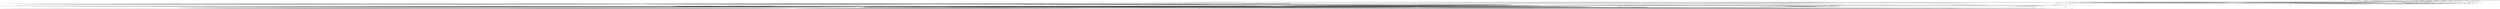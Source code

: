 digraph G {
"Container##zjy-alastor-2n-product-purchase-get-price-78897797f-w6hrn" [shape="box"];
"File##/dev/null" [shape="ellipse"];
"File##/dev/urandom" [shape="ellipse"];
"File##/etc/ld-musl-x86_64.path" [shape="ellipse"];
"File##/home/app/express-new.js" [shape="ellipse"];
"File##/home/app/handler.js" [shape="ellipse"];
"File##/home/app/index.js" [shape="ellipse"];
"File##/home/app/trigger.node" [shape="ellipse"];
"File##/lib/libgcc_s.so.1" [shape="ellipse"];
"File##/lib/libstdc++.so.6" [shape="ellipse"];
"File##/usr/lib/libgcc_s.so.1" [shape="ellipse"];
"File##/usr/lib/libstdc++.so.6" [shape="ellipse"];
"File##/usr/local/bin/node" [shape="ellipse"];
"File##/usr/local/lib/libgcc_s.so.1" [shape="ellipse"];
"File##/usr/local/lib/libstdc++.so.6" [shape="ellipse"];
"NetPeer##0.0.0.0:3000" [shape="diamond"];
"Process##15" [shape="box"];
"Process##16" [shape="box"];
"Process##17" [shape="box"];
"Process##18" [shape="box"];
"Process##19" [shape="box"];
"Process##20" [shape="box"];
"Process##21" [shape="box"];
"File##/etc/ld-musl-x86_64.path" -> "Process##15" [label="1729234631000000000"];
"File##/lib/libstdc++.so.6" -> "Process##15" [label="1729234631000000000"];
"File##/usr/local/lib/libstdc++.so.6" -> "Process##15" [label="1729234631000000000"];
"File##/usr/lib/libstdc++.so.6" -> "Process##15" [label="1729234631000000000"];
"File##/lib/libgcc_s.so.1" -> "Process##15" [label="1729234631000000000"];
"File##/usr/local/lib/libgcc_s.so.1" -> "Process##15" [label="1729234631000000000"];
"File##/usr/lib/libgcc_s.so.1" -> "Process##15" [label="1729234631000000000"];
"Process##15" -> "Process##16" [label="1729234631000000000"];
"Process##15" -> "Process##17" [label="1729234631000000000"];
"Process##15" -> "Process##18" [label="1729234631000000000"];
"Process##15" -> "Process##19" [label="1729234631000000000"];
"Process##15" -> "Process##20" [label="1729234631000000000"];
"File##/usr/local/bin/node" -> "Process##15" [label="1729234631000000000"];
"File##/usr/local/bin/node" -> "Process##15" [label="1729234632000000000"];
"File##/dev/urandom" -> "Process##15" [label="1729234631000000000"];
"Process##15" -> "Process##21" [label="1729234631000000000"];
"File##/dev/null" -> "Process##15" [label="1729234631000000000"];
"File##/home/app/index.js" -> "Process##15" [label="1729234631000000000"];
"File##/home/app/express-new.js" -> "Process##15" [label="1729234631000000000"];
"File##/home/app/trigger.node" -> "Process##15" [label="1729234632000000000"];
"File##/home/app/handler.js" -> "Process##15" [label="1729234632000000000"];
"Process##15" -> "NetPeer##0.0.0.0:3000" [label="1729234632000000000"];
"NetPeer##0.0.0.0:3000" -> "Process##15" [label="1729234632000000000"];
"Container##zjy-alastor-2n-product-purchase-authorize-cc-855d57dd7d-zjwkf" [shape="box"];
"File##/dev/null" [shape="ellipse"];
"File##/dev/urandom" [shape="ellipse"];
"File##/etc/ld-musl-x86_64.path" [shape="ellipse"];
"File##/etc/localtime" [shape="ellipse"];
"File##/home/app/express-new.js" [shape="ellipse"];
"File##/home/app/handler.js" [shape="ellipse"];
"File##/home/app/index.js" [shape="ellipse"];
"File##/home/app/malicious.js" [shape="ellipse"];
"File##/home/app/trigger.node" [shape="ellipse"];
"File##/lib/libgcc_s.so.1" [shape="ellipse"];
"File##/lib/libstdc++.so.6" [shape="ellipse"];
"File##/usr/lib/libgcc_s.so.1" [shape="ellipse"];
"File##/usr/lib/libstdc++.so.6" [shape="ellipse"];
"File##/usr/local/bin/node" [shape="ellipse"];
"File##/usr/local/lib/libgcc_s.so.1" [shape="ellipse"];
"File##/usr/local/lib/libstdc++.so.6" [shape="ellipse"];
"File##/usr/share/zoneinfo/" [shape="ellipse"];
"File##2.txt" [shape="ellipse"];
"File##3.txt" [shape="ellipse"];
"File##credentials.txt" [shape="ellipse"];
"NetPeer##0.0.0.0:3000" [shape="diamond"];
"NetPeer##10.1.80.247:8080" [shape="diamond"];
"Process##15" [shape="box"];
"Process##16" [shape="box"];
"Process##17" [shape="box"];
"Process##18" [shape="box"];
"Process##19" [shape="box"];
"Process##20" [shape="box"];
"Process##21" [shape="box"];
"Process##24" [shape="box"];
"Process##25" [shape="box"];
"Process##26" [shape="box"];
"Process##27" [shape="box"];
"Process##42" [shape="box"];
"Process##43" [shape="box"];
"Process##59" [shape="box"];
"Process##60" [shape="box"];
"Process##74" [shape="box"];
"Process##75" [shape="box"];
"File##/etc/ld-musl-x86_64.path" -> "Process##15" [label="1729234630000000000"];
"File##/lib/libstdc++.so.6" -> "Process##15" [label="1729234630000000000"];
"File##/usr/local/lib/libstdc++.so.6" -> "Process##15" [label="1729234630000000000"];
"File##/usr/lib/libstdc++.so.6" -> "Process##15" [label="1729234630000000000"];
"File##/lib/libgcc_s.so.1" -> "Process##15" [label="1729234630000000000"];
"File##/usr/local/lib/libgcc_s.so.1" -> "Process##15" [label="1729234630000000000"];
"File##/usr/lib/libgcc_s.so.1" -> "Process##15" [label="1729234630000000000"];
"Process##15" -> "Process##16" [label="1729234630000000000"];
"Process##15" -> "Process##17" [label="1729234630000000000"];
"Process##15" -> "Process##18" [label="1729234630000000000"];
"Process##15" -> "Process##19" [label="1729234630000000000"];
"Process##15" -> "Process##20" [label="1729234630000000000"];
"File##/usr/local/bin/node" -> "Process##15" [label="1729234630000000000"];
"File##/usr/local/bin/node" -> "Process##15" [label="1729234630000000000"];
"File##/dev/urandom" -> "Process##15" [label="1729234630000000000"];
"Process##15" -> "Process##21" [label="1729234630000000000"];
"File##/dev/null" -> "Process##15" [label="1729234630000000000"];
"File##/dev/null" -> "Process##15" [label="1729234955000000000"];
"File##/dev/null" -> "Process##15" [label="1729235011000000000"];
"File##/dev/null" -> "Process##15" [label="1729235022000000000"];
"File##/dev/null" -> "Process##15" [label="1729235031000000000"];
"File##/dev/null" -> "Process##15" [label="1729235040000000000"];
"File##/home/app/index.js" -> "Process##15" [label="1729234630000000000"];
"File##/home/app/express-new.js" -> "Process##15" [label="1729234630000000000"];
"File##/home/app/trigger.node" -> "Process##15" [label="1729234630000000000"];
"File##/home/app/handler.js" -> "Process##15" [label="1729234630000000000"];
"File##/home/app/malicious.js" -> "Process##15" [label="1729234630000000000"];
"Process##15" -> "NetPeer##0.0.0.0:3000" [label="1729234630000000000"];
"NetPeer##0.0.0.0:3000" -> "Process##15" [label="1729234630000000000"];
"NetPeer##0.0.0.0:3000" -> "NetPeer##10.1.80.247:8080" [label="1729234955000000000"];
"NetPeer##0.0.0.0:3000" -> "NetPeer##10.1.80.247:8080" [label="1729234955000000000"];
"NetPeer##0.0.0.0:3000" -> "NetPeer##10.1.80.247:8080" [label="1729235011000000000"];
"NetPeer##0.0.0.0:3000" -> "NetPeer##10.1.80.247:8080" [label="1729235011000000000"];
"NetPeer##0.0.0.0:3000" -> "NetPeer##10.1.80.247:8080" [label="1729235021000000000"];
"NetPeer##0.0.0.0:3000" -> "NetPeer##10.1.80.247:8080" [label="1729235021000000000"];
"NetPeer##0.0.0.0:3000" -> "NetPeer##10.1.80.247:8080" [label="1729235022000000000"];
"NetPeer##0.0.0.0:3000" -> "NetPeer##10.1.80.247:8080" [label="1729235022000000000"];
"NetPeer##0.0.0.0:3000" -> "NetPeer##10.1.80.247:8080" [label="1729235030000000000"];
"NetPeer##0.0.0.0:3000" -> "NetPeer##10.1.80.247:8080" [label="1729235030000000000"];
"NetPeer##0.0.0.0:3000" -> "NetPeer##10.1.80.247:8080" [label="1729235039000000000"];
"NetPeer##0.0.0.0:3000" -> "NetPeer##10.1.80.247:8080" [label="1729235039000000000"];
"NetPeer##0.0.0.0:3000" -> "NetPeer##10.1.80.247:8080" [label="1729235039000000000"];
"NetPeer##0.0.0.0:3000" -> "NetPeer##10.1.80.247:8080" [label="1729235039000000000"];
"NetPeer##0.0.0.0:3000" -> "NetPeer##10.1.80.247:8080" [label="1729235040000000000"];
"NetPeer##0.0.0.0:3000" -> "NetPeer##10.1.80.247:8080" [label="1729235040000000000"];
"NetPeer##0.0.0.0:3000" -> "NetPeer##10.1.80.247:8080" [label="1729235040000000000"];
"NetPeer##0.0.0.0:3000" -> "NetPeer##10.1.80.247:8080" [label="1729235040000000000"];
"NetPeer##0.0.0.0:3000" -> "NetPeer##10.1.80.247:8080" [label="1729235040000000000"];
"NetPeer##0.0.0.0:3000" -> "NetPeer##10.1.80.247:8080" [label="1729235040000000000"];
"NetPeer##0.0.0.0:3000" -> "NetPeer##10.1.80.247:8080" [label="1729235040000000000"];
"NetPeer##0.0.0.0:3000" -> "NetPeer##10.1.80.247:8080" [label="1729235040000000000"];
"NetPeer##0.0.0.0:3000" -> "NetPeer##10.1.80.247:8080" [label="1729235040000000000"];
"NetPeer##0.0.0.0:3000" -> "NetPeer##10.1.80.247:8080" [label="1729235048000000000"];
"NetPeer##0.0.0.0:3000" -> "NetPeer##10.1.80.247:8080" [label="1729235048000000000"];
"NetPeer##0.0.0.0:3000" -> "NetPeer##10.1.80.247:8080" [label="1729235057000000000"];
"NetPeer##0.0.0.0:3000" -> "NetPeer##10.1.80.247:8080" [label="1729235057000000000"];
"NetPeer##0.0.0.0:3000" -> "NetPeer##10.1.80.247:8080" [label="1729235058000000000"];
"NetPeer##0.0.0.0:3000" -> "NetPeer##10.1.80.247:8080" [label="1729235058000000000"];
"NetPeer##10.1.80.247:8080" -> "NetPeer##0.0.0.0:3000" [label="1729234955000000000"];
"NetPeer##10.1.80.247:8080" -> "NetPeer##0.0.0.0:3000" [label="1729234955000000000"];
"NetPeer##10.1.80.247:8080" -> "NetPeer##0.0.0.0:3000" [label="1729235011000000000"];
"NetPeer##10.1.80.247:8080" -> "NetPeer##0.0.0.0:3000" [label="1729235011000000000"];
"NetPeer##10.1.80.247:8080" -> "NetPeer##0.0.0.0:3000" [label="1729235021000000000"];
"NetPeer##10.1.80.247:8080" -> "NetPeer##0.0.0.0:3000" [label="1729235021000000000"];
"NetPeer##10.1.80.247:8080" -> "NetPeer##0.0.0.0:3000" [label="1729235022000000000"];
"NetPeer##10.1.80.247:8080" -> "NetPeer##0.0.0.0:3000" [label="1729235022000000000"];
"NetPeer##10.1.80.247:8080" -> "NetPeer##0.0.0.0:3000" [label="1729235030000000000"];
"NetPeer##10.1.80.247:8080" -> "NetPeer##0.0.0.0:3000" [label="1729235030000000000"];
"NetPeer##10.1.80.247:8080" -> "NetPeer##0.0.0.0:3000" [label="1729235039000000000"];
"NetPeer##10.1.80.247:8080" -> "NetPeer##0.0.0.0:3000" [label="1729235039000000000"];
"NetPeer##10.1.80.247:8080" -> "NetPeer##0.0.0.0:3000" [label="1729235039000000000"];
"NetPeer##10.1.80.247:8080" -> "NetPeer##0.0.0.0:3000" [label="1729235039000000000"];
"NetPeer##10.1.80.247:8080" -> "NetPeer##0.0.0.0:3000" [label="1729235040000000000"];
"NetPeer##10.1.80.247:8080" -> "NetPeer##0.0.0.0:3000" [label="1729235040000000000"];
"NetPeer##10.1.80.247:8080" -> "NetPeer##0.0.0.0:3000" [label="1729235040000000000"];
"NetPeer##10.1.80.247:8080" -> "NetPeer##0.0.0.0:3000" [label="1729235040000000000"];
"NetPeer##10.1.80.247:8080" -> "NetPeer##0.0.0.0:3000" [label="1729235040000000000"];
"NetPeer##10.1.80.247:8080" -> "NetPeer##0.0.0.0:3000" [label="1729235040000000000"];
"NetPeer##10.1.80.247:8080" -> "NetPeer##0.0.0.0:3000" [label="1729235040000000000"];
"NetPeer##10.1.80.247:8080" -> "NetPeer##0.0.0.0:3000" [label="1729235040000000000"];
"NetPeer##10.1.80.247:8080" -> "NetPeer##0.0.0.0:3000" [label="1729235040000000000"];
"NetPeer##10.1.80.247:8080" -> "NetPeer##0.0.0.0:3000" [label="1729235048000000000"];
"NetPeer##10.1.80.247:8080" -> "NetPeer##0.0.0.0:3000" [label="1729235048000000000"];
"NetPeer##10.1.80.247:8080" -> "NetPeer##0.0.0.0:3000" [label="1729235057000000000"];
"NetPeer##10.1.80.247:8080" -> "NetPeer##0.0.0.0:3000" [label="1729235057000000000"];
"NetPeer##10.1.80.247:8080" -> "NetPeer##0.0.0.0:3000" [label="1729235058000000000"];
"NetPeer##10.1.80.247:8080" -> "NetPeer##0.0.0.0:3000" [label="1729235058000000000"];
"Process##15" -> "Process##24" [label="1729234955000000000"];
"File##/etc/localtime" -> "Process##15" [label="1729234955000000000"];
"File##/usr/share/zoneinfo/" -> "Process##15" [label="1729234955000000000"];
"Process##15" -> "Process##26" [label="1729235011000000000"];
"Process##15" -> "Process##42" [label="1729235022000000000"];
"Process##15" -> "Process##59" [label="1729235031000000000"];
"Process##15" -> "Process##74" [label="1729235040000000000"];
"File##credentials.txt" -> "Process##15" [label="1729235048000000000"];
"File##credentials.txt" -> "Process##15" [label="1729235058000000000"];
"Process##24" -> "Process##25" [label="1729234955000000000"];
"Process##24" -> "File##3.txt" [label="1729234955000000000"];
"Process##25" -> "File##2.txt" [label="1729234955000000000"];
"Process##26" -> "Process##27" [label="1729235011000000000"];
"Process##26" -> "File##3.txt" [label="1729235011000000000"];
"Process##42" -> "Process##43" [label="1729235022000000000"];
"Process##42" -> "File##3.txt" [label="1729235022000000000"];
"Process##59" -> "Process##60" [label="1729235031000000000"];
"Process##59" -> "File##3.txt" [label="1729235031000000000"];
"Process##74" -> "Process##75" [label="1729235040000000000"];
"Process##74" -> "File##3.txt" [label="1729235040000000000"];
"Container##zjy-alastor-2n-product-purchase-publish-6859f98855-sbzc2" [shape="box"];
"File##/dev/null" [shape="ellipse"];
"File##/dev/urandom" [shape="ellipse"];
"File##/etc/ld-musl-x86_64.path" [shape="ellipse"];
"File##/home/app/express-new.js" [shape="ellipse"];
"File##/home/app/handler.js" [shape="ellipse"];
"File##/home/app/index.js" [shape="ellipse"];
"File##/home/app/trigger.node" [shape="ellipse"];
"File##/lib/libgcc_s.so.1" [shape="ellipse"];
"File##/lib/libstdc++.so.6" [shape="ellipse"];
"File##/usr/lib/libgcc_s.so.1" [shape="ellipse"];
"File##/usr/lib/libstdc++.so.6" [shape="ellipse"];
"File##/usr/local/bin/node" [shape="ellipse"];
"File##/usr/local/lib/libgcc_s.so.1" [shape="ellipse"];
"File##/usr/local/lib/libstdc++.so.6" [shape="ellipse"];
"NetPeer##0.0.0.0:3000" [shape="diamond"];
"Process##15" [shape="box"];
"Process##16" [shape="box"];
"Process##17" [shape="box"];
"Process##18" [shape="box"];
"Process##19" [shape="box"];
"Process##20" [shape="box"];
"Process##21" [shape="box"];
"File##/etc/ld-musl-x86_64.path" -> "Process##15" [label="1729234630000000000"];
"File##/lib/libstdc++.so.6" -> "Process##15" [label="1729234630000000000"];
"File##/usr/local/lib/libstdc++.so.6" -> "Process##15" [label="1729234630000000000"];
"File##/usr/lib/libstdc++.so.6" -> "Process##15" [label="1729234630000000000"];
"File##/lib/libgcc_s.so.1" -> "Process##15" [label="1729234630000000000"];
"File##/usr/local/lib/libgcc_s.so.1" -> "Process##15" [label="1729234630000000000"];
"File##/usr/lib/libgcc_s.so.1" -> "Process##15" [label="1729234630000000000"];
"Process##15" -> "Process##16" [label="1729234630000000000"];
"Process##15" -> "Process##17" [label="1729234630000000000"];
"Process##15" -> "Process##18" [label="1729234630000000000"];
"Process##15" -> "Process##19" [label="1729234630000000000"];
"Process##15" -> "Process##20" [label="1729234630000000000"];
"File##/usr/local/bin/node" -> "Process##15" [label="1729234630000000000"];
"File##/usr/local/bin/node" -> "Process##15" [label="1729234631000000000"];
"File##/dev/urandom" -> "Process##15" [label="1729234630000000000"];
"Process##15" -> "Process##21" [label="1729234631000000000"];
"File##/dev/null" -> "Process##15" [label="1729234631000000000"];
"File##/home/app/index.js" -> "Process##15" [label="1729234631000000000"];
"File##/home/app/express-new.js" -> "Process##15" [label="1729234631000000000"];
"File##/home/app/trigger.node" -> "Process##15" [label="1729234631000000000"];
"File##/home/app/handler.js" -> "Process##15" [label="1729234631000000000"];
"Process##15" -> "NetPeer##0.0.0.0:3000" [label="1729234631000000000"];
"NetPeer##0.0.0.0:3000" -> "Process##15" [label="1729234631000000000"];
"Container##zjy-alastor-2n-product-purchase-579d5d9459-lq4hh" [shape="box"];
"File##/dev/null" [shape="ellipse"];
"File##/dev/urandom" [shape="ellipse"];
"File##/etc/host.conf" [shape="ellipse"];
"File##/etc/hosts" [shape="ellipse"];
"File##/etc/ld-musl-x86_64.path" [shape="ellipse"];
"File##/etc/localtime" [shape="ellipse"];
"File##/etc/nsswitch.conf" [shape="ellipse"];
"File##/etc/resolv.conf" [shape="ellipse"];
"File##/etc/svc.conf" [shape="ellipse"];
"File##/home/app/express-new.js" [shape="ellipse"];
"File##/home/app/handler.js" [shape="ellipse"];
"File##/home/app/index.js" [shape="ellipse"];
"File##/home/app/request-promise-uuid.js" [shape="ellipse"];
"File##/home/app/trigger.node" [shape="ellipse"];
"File##/lib/libgcc_s.so.1" [shape="ellipse"];
"File##/lib/libstdc++.so.6" [shape="ellipse"];
"File##/usr/lib/libgcc_s.so.1" [shape="ellipse"];
"File##/usr/lib/libstdc++.so.6" [shape="ellipse"];
"File##/usr/local/bin/node" [shape="ellipse"];
"File##/usr/local/lib/libgcc_s.so.1" [shape="ellipse"];
"File##/usr/local/lib/libstdc++.so.6" [shape="ellipse"];
"File##/usr/share/zoneinfo/" [shape="ellipse"];
"NetPeer##0.0.0.0:0" [shape="diamond"];
"NetPeer##0.0.0.0:3000" [shape="diamond"];
"NetPeer##10.1.80.247:8080" [shape="diamond"];
"NetPeer##10.152.183.10:53" [shape="diamond"];
"NetPeer##10.152.183.194:8080" [shape="diamond"];
"Process##16" [shape="box"];
"Process##17" [shape="box"];
"Process##18" [shape="box"];
"Process##19" [shape="box"];
"Process##20" [shape="box"];
"Process##21" [shape="box"];
"Process##22" [shape="box"];
"Process##25" [shape="box"];
"Process##26" [shape="box"];
"Process##27" [shape="box"];
"Process##28" [shape="box"];
"File##/etc/ld-musl-x86_64.path" -> "Process##16" [label="1729234631000000000"];
"File##/lib/libstdc++.so.6" -> "Process##16" [label="1729234631000000000"];
"File##/usr/local/lib/libstdc++.so.6" -> "Process##16" [label="1729234631000000000"];
"File##/usr/lib/libstdc++.so.6" -> "Process##16" [label="1729234631000000000"];
"File##/lib/libgcc_s.so.1" -> "Process##16" [label="1729234631000000000"];
"File##/usr/local/lib/libgcc_s.so.1" -> "Process##16" [label="1729234631000000000"];
"File##/usr/lib/libgcc_s.so.1" -> "Process##16" [label="1729234631000000000"];
"Process##16" -> "Process##17" [label="1729234631000000000"];
"Process##16" -> "Process##18" [label="1729234631000000000"];
"Process##16" -> "Process##19" [label="1729234631000000000"];
"Process##16" -> "Process##20" [label="1729234631000000000"];
"Process##16" -> "Process##21" [label="1729234631000000000"];
"File##/usr/local/bin/node" -> "Process##16" [label="1729234631000000000"];
"File##/usr/local/bin/node" -> "Process##16" [label="1729234631000000000"];
"File##/dev/urandom" -> "Process##16" [label="1729234631000000000"];
"File##/dev/urandom" -> "Process##16" [label="1729234955000000000"];
"Process##16" -> "Process##22" [label="1729234631000000000"];
"File##/dev/null" -> "Process##16" [label="1729234631000000000"];
"File##/home/app/index.js" -> "Process##16" [label="1729234631000000000"];
"File##/home/app/express-new.js" -> "Process##16" [label="1729234631000000000"];
"File##/home/app/trigger.node" -> "Process##16" [label="1729234631000000000"];
"File##/home/app/handler.js" -> "Process##16" [label="1729234631000000000"];
"File##/home/app/request-promise-uuid.js" -> "Process##16" [label="1729234631000000000"];
"Process##16" -> "NetPeer##0.0.0.0:3000" [label="1729234632000000000"];
"NetPeer##0.0.0.0:3000" -> "Process##16" [label="1729234632000000000"];
"NetPeer##0.0.0.0:3000" -> "NetPeer##10.1.80.247:8080" [label="1729234955000000000"];
"NetPeer##0.0.0.0:3000" -> "NetPeer##10.1.80.247:8080" [label="1729234955000000000"];
"NetPeer##0.0.0.0:3000" -> "NetPeer##10.1.80.247:8080" [label="1729235011000000000"];
"NetPeer##0.0.0.0:3000" -> "NetPeer##10.1.80.247:8080" [label="1729235011000000000"];
"NetPeer##0.0.0.0:3000" -> "NetPeer##10.1.80.247:8080" [label="1729235021000000000"];
"NetPeer##0.0.0.0:3000" -> "NetPeer##10.1.80.247:8080" [label="1729235021000000000"];
"NetPeer##0.0.0.0:3000" -> "NetPeer##10.1.80.247:8080" [label="1729235022000000000"];
"NetPeer##0.0.0.0:3000" -> "NetPeer##10.1.80.247:8080" [label="1729235022000000000"];
"NetPeer##0.0.0.0:3000" -> "NetPeer##10.1.80.247:8080" [label="1729235030000000000"];
"NetPeer##0.0.0.0:3000" -> "NetPeer##10.1.80.247:8080" [label="1729235030000000000"];
"NetPeer##0.0.0.0:3000" -> "NetPeer##10.1.80.247:8080" [label="1729235030000000000"];
"NetPeer##0.0.0.0:3000" -> "NetPeer##10.1.80.247:8080" [label="1729235030000000000"];
"NetPeer##0.0.0.0:3000" -> "NetPeer##10.1.80.247:8080" [label="1729235039000000000"];
"NetPeer##0.0.0.0:3000" -> "NetPeer##10.1.80.247:8080" [label="1729235039000000000"];
"NetPeer##0.0.0.0:3000" -> "NetPeer##10.1.80.247:8080" [label="1729235039000000000"];
"NetPeer##0.0.0.0:3000" -> "NetPeer##10.1.80.247:8080" [label="1729235039000000000"];
"NetPeer##0.0.0.0:3000" -> "NetPeer##10.1.80.247:8080" [label="1729235039000000000"];
"NetPeer##0.0.0.0:3000" -> "NetPeer##10.1.80.247:8080" [label="1729235039000000000"];
"NetPeer##0.0.0.0:3000" -> "NetPeer##10.1.80.247:8080" [label="1729235039000000000"];
"NetPeer##0.0.0.0:3000" -> "NetPeer##10.1.80.247:8080" [label="1729235039000000000"];
"NetPeer##0.0.0.0:3000" -> "NetPeer##10.1.80.247:8080" [label="1729235039000000000"];
"NetPeer##0.0.0.0:3000" -> "NetPeer##10.1.80.247:8080" [label="1729235039000000000"];
"NetPeer##0.0.0.0:3000" -> "NetPeer##10.1.80.247:8080" [label="1729235039000000000"];
"NetPeer##0.0.0.0:3000" -> "NetPeer##10.1.80.247:8080" [label="1729235040000000000"];
"NetPeer##0.0.0.0:3000" -> "NetPeer##10.1.80.247:8080" [label="1729235040000000000"];
"NetPeer##0.0.0.0:3000" -> "NetPeer##10.1.80.247:8080" [label="1729235040000000000"];
"NetPeer##0.0.0.0:3000" -> "NetPeer##10.1.80.247:8080" [label="1729235040000000000"];
"NetPeer##0.0.0.0:3000" -> "NetPeer##10.1.80.247:8080" [label="1729235040000000000"];
"NetPeer##0.0.0.0:3000" -> "NetPeer##10.1.80.247:8080" [label="1729235040000000000"];
"NetPeer##0.0.0.0:3000" -> "NetPeer##10.1.80.247:8080" [label="1729235040000000000"];
"NetPeer##0.0.0.0:3000" -> "NetPeer##10.1.80.247:8080" [label="1729235040000000000"];
"NetPeer##0.0.0.0:3000" -> "NetPeer##10.1.80.247:8080" [label="1729235040000000000"];
"NetPeer##0.0.0.0:3000" -> "NetPeer##10.1.80.247:8080" [label="1729235040000000000"];
"NetPeer##0.0.0.0:3000" -> "NetPeer##10.1.80.247:8080" [label="1729235040000000000"];
"NetPeer##0.0.0.0:3000" -> "NetPeer##10.1.80.247:8080" [label="1729235040000000000"];
"NetPeer##0.0.0.0:3000" -> "NetPeer##10.1.80.247:8080" [label="1729235040000000000"];
"NetPeer##0.0.0.0:3000" -> "NetPeer##10.1.80.247:8080" [label="1729235048000000000"];
"NetPeer##0.0.0.0:3000" -> "NetPeer##10.1.80.247:8080" [label="1729235048000000000"];
"NetPeer##0.0.0.0:3000" -> "NetPeer##10.1.80.247:8080" [label="1729235057000000000"];
"NetPeer##0.0.0.0:3000" -> "NetPeer##10.1.80.247:8080" [label="1729235057000000000"];
"NetPeer##0.0.0.0:3000" -> "NetPeer##10.1.80.247:8080" [label="1729235058000000000"];
"NetPeer##0.0.0.0:3000" -> "NetPeer##10.1.80.247:8080" [label="1729235058000000000"];
"NetPeer##10.1.80.247:8080" -> "NetPeer##0.0.0.0:3000" [label="1729234955000000000"];
"NetPeer##10.1.80.247:8080" -> "NetPeer##0.0.0.0:3000" [label="1729234955000000000"];
"NetPeer##10.1.80.247:8080" -> "NetPeer##0.0.0.0:3000" [label="1729235011000000000"];
"NetPeer##10.1.80.247:8080" -> "NetPeer##0.0.0.0:3000" [label="1729235011000000000"];
"NetPeer##10.1.80.247:8080" -> "NetPeer##0.0.0.0:3000" [label="1729235021000000000"];
"NetPeer##10.1.80.247:8080" -> "NetPeer##0.0.0.0:3000" [label="1729235021000000000"];
"NetPeer##10.1.80.247:8080" -> "NetPeer##0.0.0.0:3000" [label="1729235022000000000"];
"NetPeer##10.1.80.247:8080" -> "NetPeer##0.0.0.0:3000" [label="1729235022000000000"];
"NetPeer##10.1.80.247:8080" -> "NetPeer##0.0.0.0:3000" [label="1729235030000000000"];
"NetPeer##10.1.80.247:8080" -> "NetPeer##0.0.0.0:3000" [label="1729235030000000000"];
"NetPeer##10.1.80.247:8080" -> "NetPeer##0.0.0.0:3000" [label="1729235030000000000"];
"NetPeer##10.1.80.247:8080" -> "NetPeer##0.0.0.0:3000" [label="1729235030000000000"];
"NetPeer##10.1.80.247:8080" -> "NetPeer##0.0.0.0:3000" [label="1729235039000000000"];
"NetPeer##10.1.80.247:8080" -> "NetPeer##0.0.0.0:3000" [label="1729235039000000000"];
"NetPeer##10.1.80.247:8080" -> "NetPeer##0.0.0.0:3000" [label="1729235039000000000"];
"NetPeer##10.1.80.247:8080" -> "NetPeer##0.0.0.0:3000" [label="1729235039000000000"];
"NetPeer##10.1.80.247:8080" -> "NetPeer##0.0.0.0:3000" [label="1729235039000000000"];
"NetPeer##10.1.80.247:8080" -> "NetPeer##0.0.0.0:3000" [label="1729235039000000000"];
"NetPeer##10.1.80.247:8080" -> "NetPeer##0.0.0.0:3000" [label="1729235039000000000"];
"NetPeer##10.1.80.247:8080" -> "NetPeer##0.0.0.0:3000" [label="1729235039000000000"];
"NetPeer##10.1.80.247:8080" -> "NetPeer##0.0.0.0:3000" [label="1729235039000000000"];
"NetPeer##10.1.80.247:8080" -> "NetPeer##0.0.0.0:3000" [label="1729235039000000000"];
"NetPeer##10.1.80.247:8080" -> "NetPeer##0.0.0.0:3000" [label="1729235039000000000"];
"NetPeer##10.1.80.247:8080" -> "NetPeer##0.0.0.0:3000" [label="1729235040000000000"];
"NetPeer##10.1.80.247:8080" -> "NetPeer##0.0.0.0:3000" [label="1729235040000000000"];
"NetPeer##10.1.80.247:8080" -> "NetPeer##0.0.0.0:3000" [label="1729235040000000000"];
"NetPeer##10.1.80.247:8080" -> "NetPeer##0.0.0.0:3000" [label="1729235040000000000"];
"NetPeer##10.1.80.247:8080" -> "NetPeer##0.0.0.0:3000" [label="1729235040000000000"];
"NetPeer##10.1.80.247:8080" -> "NetPeer##0.0.0.0:3000" [label="1729235040000000000"];
"NetPeer##10.1.80.247:8080" -> "NetPeer##0.0.0.0:3000" [label="1729235040000000000"];
"NetPeer##10.1.80.247:8080" -> "NetPeer##0.0.0.0:3000" [label="1729235040000000000"];
"NetPeer##10.1.80.247:8080" -> "NetPeer##0.0.0.0:3000" [label="1729235040000000000"];
"NetPeer##10.1.80.247:8080" -> "NetPeer##0.0.0.0:3000" [label="1729235040000000000"];
"NetPeer##10.1.80.247:8080" -> "NetPeer##0.0.0.0:3000" [label="1729235040000000000"];
"NetPeer##10.1.80.247:8080" -> "NetPeer##0.0.0.0:3000" [label="1729235040000000000"];
"NetPeer##10.1.80.247:8080" -> "NetPeer##0.0.0.0:3000" [label="1729235040000000000"];
"NetPeer##10.1.80.247:8080" -> "NetPeer##0.0.0.0:3000" [label="1729235048000000000"];
"NetPeer##10.1.80.247:8080" -> "NetPeer##0.0.0.0:3000" [label="1729235048000000000"];
"NetPeer##10.1.80.247:8080" -> "NetPeer##0.0.0.0:3000" [label="1729235057000000000"];
"NetPeer##10.1.80.247:8080" -> "NetPeer##0.0.0.0:3000" [label="1729235057000000000"];
"NetPeer##10.1.80.247:8080" -> "NetPeer##0.0.0.0:3000" [label="1729235058000000000"];
"NetPeer##10.1.80.247:8080" -> "NetPeer##0.0.0.0:3000" [label="1729235058000000000"];
"File##/etc/resolv.conf" -> "Process##16" [label="1729234955000000000"];
"File##/etc/nsswitch.conf" -> "Process##16" [label="1729234955000000000"];
"File##/etc/host.conf" -> "Process##16" [label="1729234955000000000"];
"File##/etc/svc.conf" -> "Process##16" [label="1729234955000000000"];
"Process##16" -> "Process##25" [label="1729234955000000000"];
"Process##16" -> "Process##26" [label="1729234955000000000"];
"Process##16" -> "Process##27" [label="1729234955000000000"];
"Process##16" -> "Process##28" [label="1729234955000000000"];
"Process##16" -> "NetPeer##10.152.183.194:8080" [label="1729234955000000000"];
"Process##16" -> "NetPeer##10.152.183.194:8080" [label="1729235011000000000"];
"Process##16" -> "NetPeer##10.152.183.194:8080" [label="1729235021000000000"];
"Process##16" -> "NetPeer##10.152.183.194:8080" [label="1729235022000000000"];
"Process##16" -> "NetPeer##10.152.183.194:8080" [label="1729235030000000000"];
"Process##16" -> "NetPeer##10.152.183.194:8080" [label="1729235030000000000"];
"Process##16" -> "NetPeer##10.152.183.194:8080" [label="1729235030000000000"];
"Process##16" -> "NetPeer##10.152.183.194:8080" [label="1729235030000000000"];
"Process##16" -> "NetPeer##10.152.183.194:8080" [label="1729235030000000000"];
"Process##16" -> "NetPeer##10.152.183.194:8080" [label="1729235030000000000"];
"Process##16" -> "NetPeer##10.152.183.194:8080" [label="1729235030000000000"];
"Process##16" -> "NetPeer##10.152.183.194:8080" [label="1729235031000000000"];
"Process##16" -> "NetPeer##10.152.183.194:8080" [label="1729235031000000000"];
"Process##16" -> "NetPeer##10.152.183.194:8080" [label="1729235031000000000"];
"Process##16" -> "NetPeer##10.152.183.194:8080" [label="1729235031000000000"];
"Process##16" -> "NetPeer##10.152.183.194:8080" [label="1729235031000000000"];
"Process##16" -> "NetPeer##10.152.183.194:8080" [label="1729235031000000000"];
"Process##16" -> "NetPeer##10.152.183.194:8080" [label="1729235031000000000"];
"Process##16" -> "NetPeer##10.152.183.194:8080" [label="1729235031000000000"];
"Process##16" -> "NetPeer##10.152.183.194:8080" [label="1729235031000000000"];
"Process##16" -> "NetPeer##10.152.183.194:8080" [label="1729235032000000000"];
"Process##16" -> "NetPeer##10.152.183.194:8080" [label="1729235032000000000"];
"Process##16" -> "NetPeer##10.152.183.194:8080" [label="1729235032000000000"];
"Process##16" -> "NetPeer##10.152.183.194:8080" [label="1729235039000000000"];
"Process##16" -> "NetPeer##10.152.183.194:8080" [label="1729235039000000000"];
"Process##16" -> "NetPeer##10.152.183.194:8080" [label="1729235039000000000"];
"Process##16" -> "NetPeer##10.152.183.194:8080" [label="1729235039000000000"];
"Process##16" -> "NetPeer##10.152.183.194:8080" [label="1729235039000000000"];
"Process##16" -> "NetPeer##10.152.183.194:8080" [label="1729235039000000000"];
"Process##16" -> "NetPeer##10.152.183.194:8080" [label="1729235039000000000"];
"Process##16" -> "NetPeer##10.152.183.194:8080" [label="1729235039000000000"];
"Process##16" -> "NetPeer##10.152.183.194:8080" [label="1729235039000000000"];
"Process##16" -> "NetPeer##10.152.183.194:8080" [label="1729235039000000000"];
"Process##16" -> "NetPeer##10.152.183.194:8080" [label="1729235039000000000"];
"Process##16" -> "NetPeer##10.152.183.194:8080" [label="1729235039000000000"];
"Process##16" -> "NetPeer##10.152.183.194:8080" [label="1729235039000000000"];
"Process##16" -> "NetPeer##10.152.183.194:8080" [label="1729235039000000000"];
"Process##16" -> "NetPeer##10.152.183.194:8080" [label="1729235040000000000"];
"Process##16" -> "NetPeer##10.152.183.194:8080" [label="1729235040000000000"];
"Process##16" -> "NetPeer##10.152.183.194:8080" [label="1729235040000000000"];
"Process##16" -> "NetPeer##10.152.183.194:8080" [label="1729235040000000000"];
"Process##16" -> "NetPeer##10.152.183.194:8080" [label="1729235040000000000"];
"Process##16" -> "NetPeer##10.152.183.194:8080" [label="1729235040000000000"];
"Process##16" -> "NetPeer##10.152.183.194:8080" [label="1729235040000000000"];
"Process##16" -> "NetPeer##10.152.183.194:8080" [label="1729235040000000000"];
"Process##16" -> "NetPeer##10.152.183.194:8080" [label="1729235040000000000"];
"Process##16" -> "NetPeer##10.152.183.194:8080" [label="1729235040000000000"];
"Process##16" -> "NetPeer##10.152.183.194:8080" [label="1729235040000000000"];
"Process##16" -> "NetPeer##10.152.183.194:8080" [label="1729235040000000000"];
"Process##16" -> "NetPeer##10.152.183.194:8080" [label="1729235040000000000"];
"Process##16" -> "NetPeer##10.152.183.194:8080" [label="1729235040000000000"];
"Process##16" -> "NetPeer##10.152.183.194:8080" [label="1729235040000000000"];
"Process##16" -> "NetPeer##10.152.183.194:8080" [label="1729235040000000000"];
"Process##16" -> "NetPeer##10.152.183.194:8080" [label="1729235040000000000"];
"Process##16" -> "NetPeer##10.152.183.194:8080" [label="1729235040000000000"];
"Process##16" -> "NetPeer##10.152.183.194:8080" [label="1729235040000000000"];
"Process##16" -> "NetPeer##10.152.183.194:8080" [label="1729235040000000000"];
"Process##16" -> "NetPeer##10.152.183.194:8080" [label="1729235040000000000"];
"Process##16" -> "NetPeer##10.152.183.194:8080" [label="1729235040000000000"];
"Process##16" -> "NetPeer##10.152.183.194:8080" [label="1729235040000000000"];
"Process##16" -> "NetPeer##10.152.183.194:8080" [label="1729235040000000000"];
"Process##16" -> "NetPeer##10.152.183.194:8080" [label="1729235040000000000"];
"Process##16" -> "NetPeer##10.152.183.194:8080" [label="1729235040000000000"];
"Process##16" -> "NetPeer##10.152.183.194:8080" [label="1729235040000000000"];
"Process##16" -> "NetPeer##10.152.183.194:8080" [label="1729235040000000000"];
"Process##16" -> "NetPeer##10.152.183.194:8080" [label="1729235040000000000"];
"Process##16" -> "NetPeer##10.152.183.194:8080" [label="1729235040000000000"];
"Process##16" -> "NetPeer##10.152.183.194:8080" [label="1729235040000000000"];
"Process##16" -> "NetPeer##10.152.183.194:8080" [label="1729235040000000000"];
"Process##16" -> "NetPeer##10.152.183.194:8080" [label="1729235040000000000"];
"Process##16" -> "NetPeer##10.152.183.194:8080" [label="1729235040000000000"];
"Process##16" -> "NetPeer##10.152.183.194:8080" [label="1729235040000000000"];
"Process##16" -> "NetPeer##10.152.183.194:8080" [label="1729235040000000000"];
"Process##16" -> "NetPeer##10.152.183.194:8080" [label="1729235048000000000"];
"Process##16" -> "NetPeer##10.152.183.194:8080" [label="1729235057000000000"];
"Process##16" -> "NetPeer##10.152.183.194:8080" [label="1729235058000000000"];
"File##/etc/localtime" -> "Process##16" [label="1729234955000000000"];
"File##/usr/share/zoneinfo/" -> "Process##16" [label="1729234955000000000"];
"File##/etc/hosts" -> "Process##25" [label="1729234955000000000"];
"File##/etc/hosts" -> "Process##25" [label="1729235030000000000"];
"File##/etc/hosts" -> "Process##25" [label="1729235030000000000"];
"File##/etc/hosts" -> "Process##25" [label="1729235031000000000"];
"File##/etc/hosts" -> "Process##25" [label="1729235031000000000"];
"File##/etc/hosts" -> "Process##25" [label="1729235032000000000"];
"File##/etc/hosts" -> "Process##25" [label="1729235039000000000"];
"File##/etc/hosts" -> "Process##25" [label="1729235039000000000"];
"File##/etc/hosts" -> "Process##25" [label="1729235039000000000"];
"File##/etc/hosts" -> "Process##25" [label="1729235039000000000"];
"File##/etc/hosts" -> "Process##25" [label="1729235040000000000"];
"File##/etc/hosts" -> "Process##25" [label="1729235040000000000"];
"File##/etc/hosts" -> "Process##25" [label="1729235040000000000"];
"File##/etc/hosts" -> "Process##25" [label="1729235040000000000"];
"File##/etc/hosts" -> "Process##25" [label="1729235040000000000"];
"File##/etc/hosts" -> "Process##25" [label="1729235040000000000"];
"File##/etc/hosts" -> "Process##25" [label="1729235040000000000"];
"File##/etc/hosts" -> "Process##25" [label="1729235040000000000"];
"File##/etc/hosts" -> "Process##25" [label="1729235040000000000"];
"File##/etc/hosts" -> "Process##25" [label="1729235057000000000"];
"File##/etc/resolv.conf" -> "Process##25" [label="1729234955000000000"];
"File##/etc/resolv.conf" -> "Process##25" [label="1729235030000000000"];
"File##/etc/resolv.conf" -> "Process##25" [label="1729235030000000000"];
"File##/etc/resolv.conf" -> "Process##25" [label="1729235031000000000"];
"File##/etc/resolv.conf" -> "Process##25" [label="1729235031000000000"];
"File##/etc/resolv.conf" -> "Process##25" [label="1729235032000000000"];
"File##/etc/resolv.conf" -> "Process##25" [label="1729235039000000000"];
"File##/etc/resolv.conf" -> "Process##25" [label="1729235039000000000"];
"File##/etc/resolv.conf" -> "Process##25" [label="1729235039000000000"];
"File##/etc/resolv.conf" -> "Process##25" [label="1729235039000000000"];
"File##/etc/resolv.conf" -> "Process##25" [label="1729235040000000000"];
"File##/etc/resolv.conf" -> "Process##25" [label="1729235040000000000"];
"File##/etc/resolv.conf" -> "Process##25" [label="1729235040000000000"];
"File##/etc/resolv.conf" -> "Process##25" [label="1729235040000000000"];
"File##/etc/resolv.conf" -> "Process##25" [label="1729235040000000000"];
"File##/etc/resolv.conf" -> "Process##25" [label="1729235040000000000"];
"File##/etc/resolv.conf" -> "Process##25" [label="1729235040000000000"];
"File##/etc/resolv.conf" -> "Process##25" [label="1729235040000000000"];
"File##/etc/resolv.conf" -> "Process##25" [label="1729235040000000000"];
"File##/etc/resolv.conf" -> "Process##25" [label="1729235057000000000"];
"Process##25" -> "NetPeer##0.0.0.0:0" [label="1729234955000000000"];
"Process##25" -> "NetPeer##0.0.0.0:0" [label="1729234955000000000"];
"Process##25" -> "NetPeer##0.0.0.0:0" [label="1729234955000000000"];
"Process##25" -> "NetPeer##0.0.0.0:0" [label="1729234955000000000"];
"Process##25" -> "NetPeer##0.0.0.0:0" [label="1729234955000000000"];
"Process##25" -> "NetPeer##0.0.0.0:0" [label="1729235030000000000"];
"Process##25" -> "NetPeer##0.0.0.0:0" [label="1729235030000000000"];
"Process##25" -> "NetPeer##0.0.0.0:0" [label="1729235030000000000"];
"Process##25" -> "NetPeer##0.0.0.0:0" [label="1729235030000000000"];
"Process##25" -> "NetPeer##0.0.0.0:0" [label="1729235030000000000"];
"Process##25" -> "NetPeer##0.0.0.0:0" [label="1729235030000000000"];
"Process##25" -> "NetPeer##0.0.0.0:0" [label="1729235030000000000"];
"Process##25" -> "NetPeer##0.0.0.0:0" [label="1729235030000000000"];
"Process##25" -> "NetPeer##0.0.0.0:0" [label="1729235030000000000"];
"Process##25" -> "NetPeer##0.0.0.0:0" [label="1729235030000000000"];
"Process##25" -> "NetPeer##0.0.0.0:0" [label="1729235031000000000"];
"Process##25" -> "NetPeer##0.0.0.0:0" [label="1729235031000000000"];
"Process##25" -> "NetPeer##0.0.0.0:0" [label="1729235031000000000"];
"Process##25" -> "NetPeer##0.0.0.0:0" [label="1729235031000000000"];
"Process##25" -> "NetPeer##0.0.0.0:0" [label="1729235031000000000"];
"Process##25" -> "NetPeer##0.0.0.0:0" [label="1729235031000000000"];
"Process##25" -> "NetPeer##0.0.0.0:0" [label="1729235031000000000"];
"Process##25" -> "NetPeer##0.0.0.0:0" [label="1729235031000000000"];
"Process##25" -> "NetPeer##0.0.0.0:0" [label="1729235031000000000"];
"Process##25" -> "NetPeer##0.0.0.0:0" [label="1729235031000000000"];
"Process##25" -> "NetPeer##0.0.0.0:0" [label="1729235032000000000"];
"Process##25" -> "NetPeer##0.0.0.0:0" [label="1729235032000000000"];
"Process##25" -> "NetPeer##0.0.0.0:0" [label="1729235032000000000"];
"Process##25" -> "NetPeer##0.0.0.0:0" [label="1729235032000000000"];
"Process##25" -> "NetPeer##0.0.0.0:0" [label="1729235032000000000"];
"Process##25" -> "NetPeer##0.0.0.0:0" [label="1729235039000000000"];
"Process##25" -> "NetPeer##0.0.0.0:0" [label="1729235039000000000"];
"Process##25" -> "NetPeer##0.0.0.0:0" [label="1729235039000000000"];
"Process##25" -> "NetPeer##0.0.0.0:0" [label="1729235039000000000"];
"Process##25" -> "NetPeer##0.0.0.0:0" [label="1729235039000000000"];
"Process##25" -> "NetPeer##0.0.0.0:0" [label="1729235039000000000"];
"Process##25" -> "NetPeer##0.0.0.0:0" [label="1729235039000000000"];
"Process##25" -> "NetPeer##0.0.0.0:0" [label="1729235039000000000"];
"Process##25" -> "NetPeer##0.0.0.0:0" [label="1729235039000000000"];
"Process##25" -> "NetPeer##0.0.0.0:0" [label="1729235039000000000"];
"Process##25" -> "NetPeer##0.0.0.0:0" [label="1729235039000000000"];
"Process##25" -> "NetPeer##0.0.0.0:0" [label="1729235039000000000"];
"Process##25" -> "NetPeer##0.0.0.0:0" [label="1729235039000000000"];
"Process##25" -> "NetPeer##0.0.0.0:0" [label="1729235039000000000"];
"Process##25" -> "NetPeer##0.0.0.0:0" [label="1729235039000000000"];
"Process##25" -> "NetPeer##0.0.0.0:0" [label="1729235039000000000"];
"Process##25" -> "NetPeer##0.0.0.0:0" [label="1729235039000000000"];
"Process##25" -> "NetPeer##0.0.0.0:0" [label="1729235039000000000"];
"Process##25" -> "NetPeer##0.0.0.0:0" [label="1729235039000000000"];
"Process##25" -> "NetPeer##0.0.0.0:0" [label="1729235039000000000"];
"Process##25" -> "NetPeer##0.0.0.0:0" [label="1729235040000000000"];
"Process##25" -> "NetPeer##0.0.0.0:0" [label="1729235040000000000"];
"Process##25" -> "NetPeer##0.0.0.0:0" [label="1729235040000000000"];
"Process##25" -> "NetPeer##0.0.0.0:0" [label="1729235040000000000"];
"Process##25" -> "NetPeer##0.0.0.0:0" [label="1729235040000000000"];
"Process##25" -> "NetPeer##0.0.0.0:0" [label="1729235040000000000"];
"Process##25" -> "NetPeer##0.0.0.0:0" [label="1729235040000000000"];
"Process##25" -> "NetPeer##0.0.0.0:0" [label="1729235040000000000"];
"Process##25" -> "NetPeer##0.0.0.0:0" [label="1729235040000000000"];
"Process##25" -> "NetPeer##0.0.0.0:0" [label="1729235040000000000"];
"Process##25" -> "NetPeer##0.0.0.0:0" [label="1729235040000000000"];
"Process##25" -> "NetPeer##0.0.0.0:0" [label="1729235040000000000"];
"Process##25" -> "NetPeer##0.0.0.0:0" [label="1729235040000000000"];
"Process##25" -> "NetPeer##0.0.0.0:0" [label="1729235040000000000"];
"Process##25" -> "NetPeer##0.0.0.0:0" [label="1729235040000000000"];
"Process##25" -> "NetPeer##0.0.0.0:0" [label="1729235040000000000"];
"Process##25" -> "NetPeer##0.0.0.0:0" [label="1729235040000000000"];
"Process##25" -> "NetPeer##0.0.0.0:0" [label="1729235040000000000"];
"Process##25" -> "NetPeer##0.0.0.0:0" [label="1729235040000000000"];
"Process##25" -> "NetPeer##0.0.0.0:0" [label="1729235040000000000"];
"Process##25" -> "NetPeer##0.0.0.0:0" [label="1729235040000000000"];
"Process##25" -> "NetPeer##0.0.0.0:0" [label="1729235040000000000"];
"Process##25" -> "NetPeer##0.0.0.0:0" [label="1729235040000000000"];
"Process##25" -> "NetPeer##0.0.0.0:0" [label="1729235040000000000"];
"Process##25" -> "NetPeer##0.0.0.0:0" [label="1729235040000000000"];
"Process##25" -> "NetPeer##0.0.0.0:0" [label="1729235040000000000"];
"Process##25" -> "NetPeer##0.0.0.0:0" [label="1729235040000000000"];
"Process##25" -> "NetPeer##0.0.0.0:0" [label="1729235040000000000"];
"Process##25" -> "NetPeer##0.0.0.0:0" [label="1729235040000000000"];
"Process##25" -> "NetPeer##0.0.0.0:0" [label="1729235040000000000"];
"Process##25" -> "NetPeer##0.0.0.0:0" [label="1729235040000000000"];
"Process##25" -> "NetPeer##0.0.0.0:0" [label="1729235040000000000"];
"Process##25" -> "NetPeer##0.0.0.0:0" [label="1729235040000000000"];
"Process##25" -> "NetPeer##0.0.0.0:0" [label="1729235040000000000"];
"Process##25" -> "NetPeer##0.0.0.0:0" [label="1729235040000000000"];
"Process##25" -> "NetPeer##0.0.0.0:0" [label="1729235040000000000"];
"Process##25" -> "NetPeer##0.0.0.0:0" [label="1729235040000000000"];
"Process##25" -> "NetPeer##0.0.0.0:0" [label="1729235040000000000"];
"Process##25" -> "NetPeer##0.0.0.0:0" [label="1729235040000000000"];
"Process##25" -> "NetPeer##0.0.0.0:0" [label="1729235040000000000"];
"Process##25" -> "NetPeer##0.0.0.0:0" [label="1729235040000000000"];
"Process##25" -> "NetPeer##0.0.0.0:0" [label="1729235040000000000"];
"Process##25" -> "NetPeer##0.0.0.0:0" [label="1729235040000000000"];
"Process##25" -> "NetPeer##0.0.0.0:0" [label="1729235040000000000"];
"Process##25" -> "NetPeer##0.0.0.0:0" [label="1729235040000000000"];
"Process##25" -> "NetPeer##0.0.0.0:0" [label="1729235057000000000"];
"Process##25" -> "NetPeer##0.0.0.0:0" [label="1729235057000000000"];
"Process##25" -> "NetPeer##0.0.0.0:0" [label="1729235057000000000"];
"Process##25" -> "NetPeer##0.0.0.0:0" [label="1729235057000000000"];
"Process##25" -> "NetPeer##0.0.0.0:0" [label="1729235057000000000"];
"Process##25" -> "NetPeer##10.152.183.10:53" [label="1729234955000000000"];
"Process##25" -> "NetPeer##10.152.183.10:53" [label="1729234955000000000"];
"Process##25" -> "NetPeer##10.152.183.10:53" [label="1729234955000000000"];
"Process##25" -> "NetPeer##10.152.183.10:53" [label="1729234955000000000"];
"Process##25" -> "NetPeer##10.152.183.10:53" [label="1729234955000000000"];
"Process##25" -> "NetPeer##10.152.183.10:53" [label="1729234955000000000"];
"Process##25" -> "NetPeer##10.152.183.10:53" [label="1729234955000000000"];
"Process##25" -> "NetPeer##10.152.183.10:53" [label="1729234955000000000"];
"Process##25" -> "NetPeer##10.152.183.10:53" [label="1729234955000000000"];
"Process##25" -> "NetPeer##10.152.183.10:53" [label="1729234955000000000"];
"Process##25" -> "NetPeer##10.152.183.10:53" [label="1729235030000000000"];
"Process##25" -> "NetPeer##10.152.183.10:53" [label="1729235030000000000"];
"Process##25" -> "NetPeer##10.152.183.10:53" [label="1729235030000000000"];
"Process##25" -> "NetPeer##10.152.183.10:53" [label="1729235030000000000"];
"Process##25" -> "NetPeer##10.152.183.10:53" [label="1729235030000000000"];
"Process##25" -> "NetPeer##10.152.183.10:53" [label="1729235030000000000"];
"Process##25" -> "NetPeer##10.152.183.10:53" [label="1729235030000000000"];
"Process##25" -> "NetPeer##10.152.183.10:53" [label="1729235030000000000"];
"Process##25" -> "NetPeer##10.152.183.10:53" [label="1729235030000000000"];
"Process##25" -> "NetPeer##10.152.183.10:53" [label="1729235030000000000"];
"Process##25" -> "NetPeer##10.152.183.10:53" [label="1729235030000000000"];
"Process##25" -> "NetPeer##10.152.183.10:53" [label="1729235030000000000"];
"Process##25" -> "NetPeer##10.152.183.10:53" [label="1729235030000000000"];
"Process##25" -> "NetPeer##10.152.183.10:53" [label="1729235030000000000"];
"Process##25" -> "NetPeer##10.152.183.10:53" [label="1729235030000000000"];
"Process##25" -> "NetPeer##10.152.183.10:53" [label="1729235030000000000"];
"Process##25" -> "NetPeer##10.152.183.10:53" [label="1729235030000000000"];
"Process##25" -> "NetPeer##10.152.183.10:53" [label="1729235030000000000"];
"Process##25" -> "NetPeer##10.152.183.10:53" [label="1729235030000000000"];
"Process##25" -> "NetPeer##10.152.183.10:53" [label="1729235030000000000"];
"Process##25" -> "NetPeer##10.152.183.10:53" [label="1729235031000000000"];
"Process##25" -> "NetPeer##10.152.183.10:53" [label="1729235031000000000"];
"Process##25" -> "NetPeer##10.152.183.10:53" [label="1729235031000000000"];
"Process##25" -> "NetPeer##10.152.183.10:53" [label="1729235031000000000"];
"Process##25" -> "NetPeer##10.152.183.10:53" [label="1729235031000000000"];
"Process##25" -> "NetPeer##10.152.183.10:53" [label="1729235031000000000"];
"Process##25" -> "NetPeer##10.152.183.10:53" [label="1729235031000000000"];
"Process##25" -> "NetPeer##10.152.183.10:53" [label="1729235031000000000"];
"Process##25" -> "NetPeer##10.152.183.10:53" [label="1729235031000000000"];
"Process##25" -> "NetPeer##10.152.183.10:53" [label="1729235031000000000"];
"Process##25" -> "NetPeer##10.152.183.10:53" [label="1729235031000000000"];
"Process##25" -> "NetPeer##10.152.183.10:53" [label="1729235031000000000"];
"Process##25" -> "NetPeer##10.152.183.10:53" [label="1729235031000000000"];
"Process##25" -> "NetPeer##10.152.183.10:53" [label="1729235031000000000"];
"Process##25" -> "NetPeer##10.152.183.10:53" [label="1729235031000000000"];
"Process##25" -> "NetPeer##10.152.183.10:53" [label="1729235031000000000"];
"Process##25" -> "NetPeer##10.152.183.10:53" [label="1729235031000000000"];
"Process##25" -> "NetPeer##10.152.183.10:53" [label="1729235031000000000"];
"Process##25" -> "NetPeer##10.152.183.10:53" [label="1729235031000000000"];
"Process##25" -> "NetPeer##10.152.183.10:53" [label="1729235031000000000"];
"Process##25" -> "NetPeer##10.152.183.10:53" [label="1729235032000000000"];
"Process##25" -> "NetPeer##10.152.183.10:53" [label="1729235032000000000"];
"Process##25" -> "NetPeer##10.152.183.10:53" [label="1729235032000000000"];
"Process##25" -> "NetPeer##10.152.183.10:53" [label="1729235032000000000"];
"Process##25" -> "NetPeer##10.152.183.10:53" [label="1729235032000000000"];
"Process##25" -> "NetPeer##10.152.183.10:53" [label="1729235032000000000"];
"Process##25" -> "NetPeer##10.152.183.10:53" [label="1729235032000000000"];
"Process##25" -> "NetPeer##10.152.183.10:53" [label="1729235032000000000"];
"Process##25" -> "NetPeer##10.152.183.10:53" [label="1729235032000000000"];
"Process##25" -> "NetPeer##10.152.183.10:53" [label="1729235032000000000"];
"Process##25" -> "NetPeer##10.152.183.10:53" [label="1729235039000000000"];
"Process##25" -> "NetPeer##10.152.183.10:53" [label="1729235039000000000"];
"Process##25" -> "NetPeer##10.152.183.10:53" [label="1729235039000000000"];
"Process##25" -> "NetPeer##10.152.183.10:53" [label="1729235039000000000"];
"Process##25" -> "NetPeer##10.152.183.10:53" [label="1729235039000000000"];
"Process##25" -> "NetPeer##10.152.183.10:53" [label="1729235039000000000"];
"Process##25" -> "NetPeer##10.152.183.10:53" [label="1729235039000000000"];
"Process##25" -> "NetPeer##10.152.183.10:53" [label="1729235039000000000"];
"Process##25" -> "NetPeer##10.152.183.10:53" [label="1729235039000000000"];
"Process##25" -> "NetPeer##10.152.183.10:53" [label="1729235039000000000"];
"Process##25" -> "NetPeer##10.152.183.10:53" [label="1729235039000000000"];
"Process##25" -> "NetPeer##10.152.183.10:53" [label="1729235039000000000"];
"Process##25" -> "NetPeer##10.152.183.10:53" [label="1729235039000000000"];
"Process##25" -> "NetPeer##10.152.183.10:53" [label="1729235039000000000"];
"Process##25" -> "NetPeer##10.152.183.10:53" [label="1729235039000000000"];
"Process##25" -> "NetPeer##10.152.183.10:53" [label="1729235039000000000"];
"Process##25" -> "NetPeer##10.152.183.10:53" [label="1729235039000000000"];
"Process##25" -> "NetPeer##10.152.183.10:53" [label="1729235039000000000"];
"Process##25" -> "NetPeer##10.152.183.10:53" [label="1729235039000000000"];
"Process##25" -> "NetPeer##10.152.183.10:53" [label="1729235039000000000"];
"Process##25" -> "NetPeer##10.152.183.10:53" [label="1729235039000000000"];
"Process##25" -> "NetPeer##10.152.183.10:53" [label="1729235039000000000"];
"Process##25" -> "NetPeer##10.152.183.10:53" [label="1729235039000000000"];
"Process##25" -> "NetPeer##10.152.183.10:53" [label="1729235039000000000"];
"Process##25" -> "NetPeer##10.152.183.10:53" [label="1729235039000000000"];
"Process##25" -> "NetPeer##10.152.183.10:53" [label="1729235039000000000"];
"Process##25" -> "NetPeer##10.152.183.10:53" [label="1729235039000000000"];
"Process##25" -> "NetPeer##10.152.183.10:53" [label="1729235039000000000"];
"Process##25" -> "NetPeer##10.152.183.10:53" [label="1729235039000000000"];
"Process##25" -> "NetPeer##10.152.183.10:53" [label="1729235039000000000"];
"Process##25" -> "NetPeer##10.152.183.10:53" [label="1729235039000000000"];
"Process##25" -> "NetPeer##10.152.183.10:53" [label="1729235039000000000"];
"Process##25" -> "NetPeer##10.152.183.10:53" [label="1729235039000000000"];
"Process##25" -> "NetPeer##10.152.183.10:53" [label="1729235039000000000"];
"Process##25" -> "NetPeer##10.152.183.10:53" [label="1729235039000000000"];
"Process##25" -> "NetPeer##10.152.183.10:53" [label="1729235039000000000"];
"Process##25" -> "NetPeer##10.152.183.10:53" [label="1729235039000000000"];
"Process##25" -> "NetPeer##10.152.183.10:53" [label="1729235039000000000"];
"Process##25" -> "NetPeer##10.152.183.10:53" [label="1729235039000000000"];
"Process##25" -> "NetPeer##10.152.183.10:53" [label="1729235039000000000"];
"Process##25" -> "NetPeer##10.152.183.10:53" [label="1729235040000000000"];
"Process##25" -> "NetPeer##10.152.183.10:53" [label="1729235040000000000"];
"Process##25" -> "NetPeer##10.152.183.10:53" [label="1729235040000000000"];
"Process##25" -> "NetPeer##10.152.183.10:53" [label="1729235040000000000"];
"Process##25" -> "NetPeer##10.152.183.10:53" [label="1729235040000000000"];
"Process##25" -> "NetPeer##10.152.183.10:53" [label="1729235040000000000"];
"Process##25" -> "NetPeer##10.152.183.10:53" [label="1729235040000000000"];
"Process##25" -> "NetPeer##10.152.183.10:53" [label="1729235040000000000"];
"Process##25" -> "NetPeer##10.152.183.10:53" [label="1729235040000000000"];
"Process##25" -> "NetPeer##10.152.183.10:53" [label="1729235040000000000"];
"Process##25" -> "NetPeer##10.152.183.10:53" [label="1729235040000000000"];
"Process##25" -> "NetPeer##10.152.183.10:53" [label="1729235040000000000"];
"Process##25" -> "NetPeer##10.152.183.10:53" [label="1729235040000000000"];
"Process##25" -> "NetPeer##10.152.183.10:53" [label="1729235040000000000"];
"Process##25" -> "NetPeer##10.152.183.10:53" [label="1729235040000000000"];
"Process##25" -> "NetPeer##10.152.183.10:53" [label="1729235040000000000"];
"Process##25" -> "NetPeer##10.152.183.10:53" [label="1729235040000000000"];
"Process##25" -> "NetPeer##10.152.183.10:53" [label="1729235040000000000"];
"Process##25" -> "NetPeer##10.152.183.10:53" [label="1729235040000000000"];
"Process##25" -> "NetPeer##10.152.183.10:53" [label="1729235040000000000"];
"Process##25" -> "NetPeer##10.152.183.10:53" [label="1729235040000000000"];
"Process##25" -> "NetPeer##10.152.183.10:53" [label="1729235040000000000"];
"Process##25" -> "NetPeer##10.152.183.10:53" [label="1729235040000000000"];
"Process##25" -> "NetPeer##10.152.183.10:53" [label="1729235040000000000"];
"Process##25" -> "NetPeer##10.152.183.10:53" [label="1729235040000000000"];
"Process##25" -> "NetPeer##10.152.183.10:53" [label="1729235040000000000"];
"Process##25" -> "NetPeer##10.152.183.10:53" [label="1729235040000000000"];
"Process##25" -> "NetPeer##10.152.183.10:53" [label="1729235040000000000"];
"Process##25" -> "NetPeer##10.152.183.10:53" [label="1729235040000000000"];
"Process##25" -> "NetPeer##10.152.183.10:53" [label="1729235040000000000"];
"Process##25" -> "NetPeer##10.152.183.10:53" [label="1729235040000000000"];
"Process##25" -> "NetPeer##10.152.183.10:53" [label="1729235040000000000"];
"Process##25" -> "NetPeer##10.152.183.10:53" [label="1729235040000000000"];
"Process##25" -> "NetPeer##10.152.183.10:53" [label="1729235040000000000"];
"Process##25" -> "NetPeer##10.152.183.10:53" [label="1729235040000000000"];
"Process##25" -> "NetPeer##10.152.183.10:53" [label="1729235040000000000"];
"Process##25" -> "NetPeer##10.152.183.10:53" [label="1729235040000000000"];
"Process##25" -> "NetPeer##10.152.183.10:53" [label="1729235040000000000"];
"Process##25" -> "NetPeer##10.152.183.10:53" [label="1729235040000000000"];
"Process##25" -> "NetPeer##10.152.183.10:53" [label="1729235040000000000"];
"Process##25" -> "NetPeer##10.152.183.10:53" [label="1729235040000000000"];
"Process##25" -> "NetPeer##10.152.183.10:53" [label="1729235040000000000"];
"Process##25" -> "NetPeer##10.152.183.10:53" [label="1729235040000000000"];
"Process##25" -> "NetPeer##10.152.183.10:53" [label="1729235040000000000"];
"Process##25" -> "NetPeer##10.152.183.10:53" [label="1729235040000000000"];
"Process##25" -> "NetPeer##10.152.183.10:53" [label="1729235040000000000"];
"Process##25" -> "NetPeer##10.152.183.10:53" [label="1729235040000000000"];
"Process##25" -> "NetPeer##10.152.183.10:53" [label="1729235040000000000"];
"Process##25" -> "NetPeer##10.152.183.10:53" [label="1729235040000000000"];
"Process##25" -> "NetPeer##10.152.183.10:53" [label="1729235040000000000"];
"Process##25" -> "NetPeer##10.152.183.10:53" [label="1729235040000000000"];
"Process##25" -> "NetPeer##10.152.183.10:53" [label="1729235040000000000"];
"Process##25" -> "NetPeer##10.152.183.10:53" [label="1729235040000000000"];
"Process##25" -> "NetPeer##10.152.183.10:53" [label="1729235040000000000"];
"Process##25" -> "NetPeer##10.152.183.10:53" [label="1729235040000000000"];
"Process##25" -> "NetPeer##10.152.183.10:53" [label="1729235040000000000"];
"Process##25" -> "NetPeer##10.152.183.10:53" [label="1729235040000000000"];
"Process##25" -> "NetPeer##10.152.183.10:53" [label="1729235040000000000"];
"Process##25" -> "NetPeer##10.152.183.10:53" [label="1729235040000000000"];
"Process##25" -> "NetPeer##10.152.183.10:53" [label="1729235040000000000"];
"Process##25" -> "NetPeer##10.152.183.10:53" [label="1729235040000000000"];
"Process##25" -> "NetPeer##10.152.183.10:53" [label="1729235040000000000"];
"Process##25" -> "NetPeer##10.152.183.10:53" [label="1729235040000000000"];
"Process##25" -> "NetPeer##10.152.183.10:53" [label="1729235040000000000"];
"Process##25" -> "NetPeer##10.152.183.10:53" [label="1729235040000000000"];
"Process##25" -> "NetPeer##10.152.183.10:53" [label="1729235040000000000"];
"Process##25" -> "NetPeer##10.152.183.10:53" [label="1729235040000000000"];
"Process##25" -> "NetPeer##10.152.183.10:53" [label="1729235040000000000"];
"Process##25" -> "NetPeer##10.152.183.10:53" [label="1729235040000000000"];
"Process##25" -> "NetPeer##10.152.183.10:53" [label="1729235040000000000"];
"Process##25" -> "NetPeer##10.152.183.10:53" [label="1729235040000000000"];
"Process##25" -> "NetPeer##10.152.183.10:53" [label="1729235040000000000"];
"Process##25" -> "NetPeer##10.152.183.10:53" [label="1729235040000000000"];
"Process##25" -> "NetPeer##10.152.183.10:53" [label="1729235040000000000"];
"Process##25" -> "NetPeer##10.152.183.10:53" [label="1729235040000000000"];
"Process##25" -> "NetPeer##10.152.183.10:53" [label="1729235040000000000"];
"Process##25" -> "NetPeer##10.152.183.10:53" [label="1729235040000000000"];
"Process##25" -> "NetPeer##10.152.183.10:53" [label="1729235040000000000"];
"Process##25" -> "NetPeer##10.152.183.10:53" [label="1729235040000000000"];
"Process##25" -> "NetPeer##10.152.183.10:53" [label="1729235040000000000"];
"Process##25" -> "NetPeer##10.152.183.10:53" [label="1729235040000000000"];
"Process##25" -> "NetPeer##10.152.183.10:53" [label="1729235040000000000"];
"Process##25" -> "NetPeer##10.152.183.10:53" [label="1729235040000000000"];
"Process##25" -> "NetPeer##10.152.183.10:53" [label="1729235040000000000"];
"Process##25" -> "NetPeer##10.152.183.10:53" [label="1729235040000000000"];
"Process##25" -> "NetPeer##10.152.183.10:53" [label="1729235040000000000"];
"Process##25" -> "NetPeer##10.152.183.10:53" [label="1729235040000000000"];
"Process##25" -> "NetPeer##10.152.183.10:53" [label="1729235040000000000"];
"Process##25" -> "NetPeer##10.152.183.10:53" [label="1729235040000000000"];
"Process##25" -> "NetPeer##10.152.183.10:53" [label="1729235040000000000"];
"Process##25" -> "NetPeer##10.152.183.10:53" [label="1729235057000000000"];
"Process##25" -> "NetPeer##10.152.183.10:53" [label="1729235057000000000"];
"Process##25" -> "NetPeer##10.152.183.10:53" [label="1729235057000000000"];
"Process##25" -> "NetPeer##10.152.183.10:53" [label="1729235057000000000"];
"Process##25" -> "NetPeer##10.152.183.10:53" [label="1729235057000000000"];
"Process##25" -> "NetPeer##10.152.183.10:53" [label="1729235057000000000"];
"Process##25" -> "NetPeer##10.152.183.10:53" [label="1729235057000000000"];
"Process##25" -> "NetPeer##10.152.183.10:53" [label="1729235057000000000"];
"Process##25" -> "NetPeer##10.152.183.10:53" [label="1729235057000000000"];
"Process##25" -> "NetPeer##10.152.183.10:53" [label="1729235057000000000"];
"NetPeer##10.152.183.10:53" -> "Process##25" [label="1729234955000000000"];
"NetPeer##10.152.183.10:53" -> "Process##25" [label="1729234955000000000"];
"NetPeer##10.152.183.10:53" -> "Process##25" [label="1729234955000000000"];
"NetPeer##10.152.183.10:53" -> "Process##25" [label="1729234955000000000"];
"NetPeer##10.152.183.10:53" -> "Process##25" [label="1729234955000000000"];
"NetPeer##10.152.183.10:53" -> "Process##25" [label="1729234955000000000"];
"NetPeer##10.152.183.10:53" -> "Process##25" [label="1729234955000000000"];
"NetPeer##10.152.183.10:53" -> "Process##25" [label="1729234955000000000"];
"NetPeer##10.152.183.10:53" -> "Process##25" [label="1729234955000000000"];
"NetPeer##10.152.183.10:53" -> "Process##25" [label="1729234955000000000"];
"NetPeer##10.152.183.10:53" -> "Process##25" [label="1729235030000000000"];
"NetPeer##10.152.183.10:53" -> "Process##25" [label="1729235030000000000"];
"NetPeer##10.152.183.10:53" -> "Process##25" [label="1729235030000000000"];
"NetPeer##10.152.183.10:53" -> "Process##25" [label="1729235030000000000"];
"NetPeer##10.152.183.10:53" -> "Process##25" [label="1729235030000000000"];
"NetPeer##10.152.183.10:53" -> "Process##25" [label="1729235030000000000"];
"NetPeer##10.152.183.10:53" -> "Process##25" [label="1729235030000000000"];
"NetPeer##10.152.183.10:53" -> "Process##25" [label="1729235030000000000"];
"NetPeer##10.152.183.10:53" -> "Process##25" [label="1729235030000000000"];
"NetPeer##10.152.183.10:53" -> "Process##25" [label="1729235030000000000"];
"NetPeer##10.152.183.10:53" -> "Process##25" [label="1729235030000000000"];
"NetPeer##10.152.183.10:53" -> "Process##25" [label="1729235030000000000"];
"NetPeer##10.152.183.10:53" -> "Process##25" [label="1729235030000000000"];
"NetPeer##10.152.183.10:53" -> "Process##25" [label="1729235030000000000"];
"NetPeer##10.152.183.10:53" -> "Process##25" [label="1729235030000000000"];
"NetPeer##10.152.183.10:53" -> "Process##25" [label="1729235030000000000"];
"NetPeer##10.152.183.10:53" -> "Process##25" [label="1729235030000000000"];
"NetPeer##10.152.183.10:53" -> "Process##25" [label="1729235030000000000"];
"NetPeer##10.152.183.10:53" -> "Process##25" [label="1729235030000000000"];
"NetPeer##10.152.183.10:53" -> "Process##25" [label="1729235030000000000"];
"NetPeer##10.152.183.10:53" -> "Process##25" [label="1729235031000000000"];
"NetPeer##10.152.183.10:53" -> "Process##25" [label="1729235031000000000"];
"NetPeer##10.152.183.10:53" -> "Process##25" [label="1729235031000000000"];
"NetPeer##10.152.183.10:53" -> "Process##25" [label="1729235031000000000"];
"NetPeer##10.152.183.10:53" -> "Process##25" [label="1729235031000000000"];
"NetPeer##10.152.183.10:53" -> "Process##25" [label="1729235031000000000"];
"NetPeer##10.152.183.10:53" -> "Process##25" [label="1729235031000000000"];
"NetPeer##10.152.183.10:53" -> "Process##25" [label="1729235031000000000"];
"NetPeer##10.152.183.10:53" -> "Process##25" [label="1729235031000000000"];
"NetPeer##10.152.183.10:53" -> "Process##25" [label="1729235031000000000"];
"NetPeer##10.152.183.10:53" -> "Process##25" [label="1729235031000000000"];
"NetPeer##10.152.183.10:53" -> "Process##25" [label="1729235031000000000"];
"NetPeer##10.152.183.10:53" -> "Process##25" [label="1729235031000000000"];
"NetPeer##10.152.183.10:53" -> "Process##25" [label="1729235031000000000"];
"NetPeer##10.152.183.10:53" -> "Process##25" [label="1729235031000000000"];
"NetPeer##10.152.183.10:53" -> "Process##25" [label="1729235031000000000"];
"NetPeer##10.152.183.10:53" -> "Process##25" [label="1729235031000000000"];
"NetPeer##10.152.183.10:53" -> "Process##25" [label="1729235031000000000"];
"NetPeer##10.152.183.10:53" -> "Process##25" [label="1729235031000000000"];
"NetPeer##10.152.183.10:53" -> "Process##25" [label="1729235031000000000"];
"NetPeer##10.152.183.10:53" -> "Process##25" [label="1729235032000000000"];
"NetPeer##10.152.183.10:53" -> "Process##25" [label="1729235032000000000"];
"NetPeer##10.152.183.10:53" -> "Process##25" [label="1729235032000000000"];
"NetPeer##10.152.183.10:53" -> "Process##25" [label="1729235032000000000"];
"NetPeer##10.152.183.10:53" -> "Process##25" [label="1729235032000000000"];
"NetPeer##10.152.183.10:53" -> "Process##25" [label="1729235032000000000"];
"NetPeer##10.152.183.10:53" -> "Process##25" [label="1729235032000000000"];
"NetPeer##10.152.183.10:53" -> "Process##25" [label="1729235032000000000"];
"NetPeer##10.152.183.10:53" -> "Process##25" [label="1729235032000000000"];
"NetPeer##10.152.183.10:53" -> "Process##25" [label="1729235032000000000"];
"NetPeer##10.152.183.10:53" -> "Process##25" [label="1729235039000000000"];
"NetPeer##10.152.183.10:53" -> "Process##25" [label="1729235039000000000"];
"NetPeer##10.152.183.10:53" -> "Process##25" [label="1729235039000000000"];
"NetPeer##10.152.183.10:53" -> "Process##25" [label="1729235039000000000"];
"NetPeer##10.152.183.10:53" -> "Process##25" [label="1729235039000000000"];
"NetPeer##10.152.183.10:53" -> "Process##25" [label="1729235039000000000"];
"NetPeer##10.152.183.10:53" -> "Process##25" [label="1729235039000000000"];
"NetPeer##10.152.183.10:53" -> "Process##25" [label="1729235039000000000"];
"NetPeer##10.152.183.10:53" -> "Process##25" [label="1729235039000000000"];
"NetPeer##10.152.183.10:53" -> "Process##25" [label="1729235039000000000"];
"NetPeer##10.152.183.10:53" -> "Process##25" [label="1729235039000000000"];
"NetPeer##10.152.183.10:53" -> "Process##25" [label="1729235039000000000"];
"NetPeer##10.152.183.10:53" -> "Process##25" [label="1729235039000000000"];
"NetPeer##10.152.183.10:53" -> "Process##25" [label="1729235039000000000"];
"NetPeer##10.152.183.10:53" -> "Process##25" [label="1729235039000000000"];
"NetPeer##10.152.183.10:53" -> "Process##25" [label="1729235039000000000"];
"NetPeer##10.152.183.10:53" -> "Process##25" [label="1729235039000000000"];
"NetPeer##10.152.183.10:53" -> "Process##25" [label="1729235039000000000"];
"NetPeer##10.152.183.10:53" -> "Process##25" [label="1729235039000000000"];
"NetPeer##10.152.183.10:53" -> "Process##25" [label="1729235039000000000"];
"NetPeer##10.152.183.10:53" -> "Process##25" [label="1729235039000000000"];
"NetPeer##10.152.183.10:53" -> "Process##25" [label="1729235039000000000"];
"NetPeer##10.152.183.10:53" -> "Process##25" [label="1729235039000000000"];
"NetPeer##10.152.183.10:53" -> "Process##25" [label="1729235039000000000"];
"NetPeer##10.152.183.10:53" -> "Process##25" [label="1729235039000000000"];
"NetPeer##10.152.183.10:53" -> "Process##25" [label="1729235039000000000"];
"NetPeer##10.152.183.10:53" -> "Process##25" [label="1729235039000000000"];
"NetPeer##10.152.183.10:53" -> "Process##25" [label="1729235039000000000"];
"NetPeer##10.152.183.10:53" -> "Process##25" [label="1729235039000000000"];
"NetPeer##10.152.183.10:53" -> "Process##25" [label="1729235039000000000"];
"NetPeer##10.152.183.10:53" -> "Process##25" [label="1729235039000000000"];
"NetPeer##10.152.183.10:53" -> "Process##25" [label="1729235039000000000"];
"NetPeer##10.152.183.10:53" -> "Process##25" [label="1729235039000000000"];
"NetPeer##10.152.183.10:53" -> "Process##25" [label="1729235039000000000"];
"NetPeer##10.152.183.10:53" -> "Process##25" [label="1729235039000000000"];
"NetPeer##10.152.183.10:53" -> "Process##25" [label="1729235039000000000"];
"NetPeer##10.152.183.10:53" -> "Process##25" [label="1729235039000000000"];
"NetPeer##10.152.183.10:53" -> "Process##25" [label="1729235039000000000"];
"NetPeer##10.152.183.10:53" -> "Process##25" [label="1729235039000000000"];
"NetPeer##10.152.183.10:53" -> "Process##25" [label="1729235039000000000"];
"NetPeer##10.152.183.10:53" -> "Process##25" [label="1729235040000000000"];
"NetPeer##10.152.183.10:53" -> "Process##25" [label="1729235040000000000"];
"NetPeer##10.152.183.10:53" -> "Process##25" [label="1729235040000000000"];
"NetPeer##10.152.183.10:53" -> "Process##25" [label="1729235040000000000"];
"NetPeer##10.152.183.10:53" -> "Process##25" [label="1729235040000000000"];
"NetPeer##10.152.183.10:53" -> "Process##25" [label="1729235040000000000"];
"NetPeer##10.152.183.10:53" -> "Process##25" [label="1729235040000000000"];
"NetPeer##10.152.183.10:53" -> "Process##25" [label="1729235040000000000"];
"NetPeer##10.152.183.10:53" -> "Process##25" [label="1729235040000000000"];
"NetPeer##10.152.183.10:53" -> "Process##25" [label="1729235040000000000"];
"NetPeer##10.152.183.10:53" -> "Process##25" [label="1729235040000000000"];
"NetPeer##10.152.183.10:53" -> "Process##25" [label="1729235040000000000"];
"NetPeer##10.152.183.10:53" -> "Process##25" [label="1729235040000000000"];
"NetPeer##10.152.183.10:53" -> "Process##25" [label="1729235040000000000"];
"NetPeer##10.152.183.10:53" -> "Process##25" [label="1729235040000000000"];
"NetPeer##10.152.183.10:53" -> "Process##25" [label="1729235040000000000"];
"NetPeer##10.152.183.10:53" -> "Process##25" [label="1729235040000000000"];
"NetPeer##10.152.183.10:53" -> "Process##25" [label="1729235040000000000"];
"NetPeer##10.152.183.10:53" -> "Process##25" [label="1729235040000000000"];
"NetPeer##10.152.183.10:53" -> "Process##25" [label="1729235040000000000"];
"NetPeer##10.152.183.10:53" -> "Process##25" [label="1729235040000000000"];
"NetPeer##10.152.183.10:53" -> "Process##25" [label="1729235040000000000"];
"NetPeer##10.152.183.10:53" -> "Process##25" [label="1729235040000000000"];
"NetPeer##10.152.183.10:53" -> "Process##25" [label="1729235040000000000"];
"NetPeer##10.152.183.10:53" -> "Process##25" [label="1729235040000000000"];
"NetPeer##10.152.183.10:53" -> "Process##25" [label="1729235040000000000"];
"NetPeer##10.152.183.10:53" -> "Process##25" [label="1729235040000000000"];
"NetPeer##10.152.183.10:53" -> "Process##25" [label="1729235040000000000"];
"NetPeer##10.152.183.10:53" -> "Process##25" [label="1729235040000000000"];
"NetPeer##10.152.183.10:53" -> "Process##25" [label="1729235040000000000"];
"NetPeer##10.152.183.10:53" -> "Process##25" [label="1729235040000000000"];
"NetPeer##10.152.183.10:53" -> "Process##25" [label="1729235040000000000"];
"NetPeer##10.152.183.10:53" -> "Process##25" [label="1729235040000000000"];
"NetPeer##10.152.183.10:53" -> "Process##25" [label="1729235040000000000"];
"NetPeer##10.152.183.10:53" -> "Process##25" [label="1729235040000000000"];
"NetPeer##10.152.183.10:53" -> "Process##25" [label="1729235040000000000"];
"NetPeer##10.152.183.10:53" -> "Process##25" [label="1729235040000000000"];
"NetPeer##10.152.183.10:53" -> "Process##25" [label="1729235040000000000"];
"NetPeer##10.152.183.10:53" -> "Process##25" [label="1729235040000000000"];
"NetPeer##10.152.183.10:53" -> "Process##25" [label="1729235040000000000"];
"NetPeer##10.152.183.10:53" -> "Process##25" [label="1729235040000000000"];
"NetPeer##10.152.183.10:53" -> "Process##25" [label="1729235040000000000"];
"NetPeer##10.152.183.10:53" -> "Process##25" [label="1729235040000000000"];
"NetPeer##10.152.183.10:53" -> "Process##25" [label="1729235040000000000"];
"NetPeer##10.152.183.10:53" -> "Process##25" [label="1729235040000000000"];
"NetPeer##10.152.183.10:53" -> "Process##25" [label="1729235040000000000"];
"NetPeer##10.152.183.10:53" -> "Process##25" [label="1729235040000000000"];
"NetPeer##10.152.183.10:53" -> "Process##25" [label="1729235040000000000"];
"NetPeer##10.152.183.10:53" -> "Process##25" [label="1729235040000000000"];
"NetPeer##10.152.183.10:53" -> "Process##25" [label="1729235040000000000"];
"NetPeer##10.152.183.10:53" -> "Process##25" [label="1729235040000000000"];
"NetPeer##10.152.183.10:53" -> "Process##25" [label="1729235040000000000"];
"NetPeer##10.152.183.10:53" -> "Process##25" [label="1729235040000000000"];
"NetPeer##10.152.183.10:53" -> "Process##25" [label="1729235040000000000"];
"NetPeer##10.152.183.10:53" -> "Process##25" [label="1729235040000000000"];
"NetPeer##10.152.183.10:53" -> "Process##25" [label="1729235040000000000"];
"NetPeer##10.152.183.10:53" -> "Process##25" [label="1729235040000000000"];
"NetPeer##10.152.183.10:53" -> "Process##25" [label="1729235040000000000"];
"NetPeer##10.152.183.10:53" -> "Process##25" [label="1729235040000000000"];
"NetPeer##10.152.183.10:53" -> "Process##25" [label="1729235040000000000"];
"NetPeer##10.152.183.10:53" -> "Process##25" [label="1729235040000000000"];
"NetPeer##10.152.183.10:53" -> "Process##25" [label="1729235040000000000"];
"NetPeer##10.152.183.10:53" -> "Process##25" [label="1729235040000000000"];
"NetPeer##10.152.183.10:53" -> "Process##25" [label="1729235040000000000"];
"NetPeer##10.152.183.10:53" -> "Process##25" [label="1729235040000000000"];
"NetPeer##10.152.183.10:53" -> "Process##25" [label="1729235040000000000"];
"NetPeer##10.152.183.10:53" -> "Process##25" [label="1729235040000000000"];
"NetPeer##10.152.183.10:53" -> "Process##25" [label="1729235040000000000"];
"NetPeer##10.152.183.10:53" -> "Process##25" [label="1729235040000000000"];
"NetPeer##10.152.183.10:53" -> "Process##25" [label="1729235040000000000"];
"NetPeer##10.152.183.10:53" -> "Process##25" [label="1729235040000000000"];
"NetPeer##10.152.183.10:53" -> "Process##25" [label="1729235040000000000"];
"NetPeer##10.152.183.10:53" -> "Process##25" [label="1729235040000000000"];
"NetPeer##10.152.183.10:53" -> "Process##25" [label="1729235040000000000"];
"NetPeer##10.152.183.10:53" -> "Process##25" [label="1729235040000000000"];
"NetPeer##10.152.183.10:53" -> "Process##25" [label="1729235040000000000"];
"NetPeer##10.152.183.10:53" -> "Process##25" [label="1729235040000000000"];
"NetPeer##10.152.183.10:53" -> "Process##25" [label="1729235040000000000"];
"NetPeer##10.152.183.10:53" -> "Process##25" [label="1729235040000000000"];
"NetPeer##10.152.183.10:53" -> "Process##25" [label="1729235040000000000"];
"NetPeer##10.152.183.10:53" -> "Process##25" [label="1729235040000000000"];
"NetPeer##10.152.183.10:53" -> "Process##25" [label="1729235040000000000"];
"NetPeer##10.152.183.10:53" -> "Process##25" [label="1729235040000000000"];
"NetPeer##10.152.183.10:53" -> "Process##25" [label="1729235040000000000"];
"NetPeer##10.152.183.10:53" -> "Process##25" [label="1729235040000000000"];
"NetPeer##10.152.183.10:53" -> "Process##25" [label="1729235040000000000"];
"NetPeer##10.152.183.10:53" -> "Process##25" [label="1729235040000000000"];
"NetPeer##10.152.183.10:53" -> "Process##25" [label="1729235040000000000"];
"NetPeer##10.152.183.10:53" -> "Process##25" [label="1729235040000000000"];
"NetPeer##10.152.183.10:53" -> "Process##25" [label="1729235040000000000"];
"NetPeer##10.152.183.10:53" -> "Process##25" [label="1729235057000000000"];
"NetPeer##10.152.183.10:53" -> "Process##25" [label="1729235057000000000"];
"NetPeer##10.152.183.10:53" -> "Process##25" [label="1729235057000000000"];
"NetPeer##10.152.183.10:53" -> "Process##25" [label="1729235057000000000"];
"NetPeer##10.152.183.10:53" -> "Process##25" [label="1729235057000000000"];
"NetPeer##10.152.183.10:53" -> "Process##25" [label="1729235057000000000"];
"NetPeer##10.152.183.10:53" -> "Process##25" [label="1729235057000000000"];
"NetPeer##10.152.183.10:53" -> "Process##25" [label="1729235057000000000"];
"NetPeer##10.152.183.10:53" -> "Process##25" [label="1729235057000000000"];
"NetPeer##10.152.183.10:53" -> "Process##25" [label="1729235057000000000"];
"NetPeer##0.0.0.0:0" -> "Process##25" [label="1729234955000000000"];
"NetPeer##0.0.0.0:0" -> "Process##25" [label="1729235031000000000"];
"NetPeer##0.0.0.0:0" -> "Process##25" [label="1729235031000000000"];
"NetPeer##0.0.0.0:0" -> "Process##25" [label="1729235031000000000"];
"NetPeer##0.0.0.0:0" -> "Process##25" [label="1729235039000000000"];
"NetPeer##0.0.0.0:0" -> "Process##25" [label="1729235057000000000"];
"NetPeer##0.0.0.0:0" -> "Process##25" [label="1729235057000000000"];
"NetPeer##0.0.0.0:0" -> "Process##25" [label="1729235057000000000"];
"File##/etc/hosts" -> "Process##26" [label="1729235011000000000"];
"File##/etc/hosts" -> "Process##26" [label="1729235030000000000"];
"File##/etc/hosts" -> "Process##26" [label="1729235030000000000"];
"File##/etc/hosts" -> "Process##26" [label="1729235031000000000"];
"File##/etc/hosts" -> "Process##26" [label="1729235031000000000"];
"File##/etc/hosts" -> "Process##26" [label="1729235032000000000"];
"File##/etc/hosts" -> "Process##26" [label="1729235039000000000"];
"File##/etc/hosts" -> "Process##26" [label="1729235039000000000"];
"File##/etc/hosts" -> "Process##26" [label="1729235039000000000"];
"File##/etc/hosts" -> "Process##26" [label="1729235039000000000"];
"File##/etc/hosts" -> "Process##26" [label="1729235040000000000"];
"File##/etc/hosts" -> "Process##26" [label="1729235040000000000"];
"File##/etc/hosts" -> "Process##26" [label="1729235040000000000"];
"File##/etc/hosts" -> "Process##26" [label="1729235040000000000"];
"File##/etc/hosts" -> "Process##26" [label="1729235040000000000"];
"File##/etc/hosts" -> "Process##26" [label="1729235040000000000"];
"File##/etc/hosts" -> "Process##26" [label="1729235040000000000"];
"File##/etc/resolv.conf" -> "Process##26" [label="1729235011000000000"];
"File##/etc/resolv.conf" -> "Process##26" [label="1729235030000000000"];
"File##/etc/resolv.conf" -> "Process##26" [label="1729235030000000000"];
"File##/etc/resolv.conf" -> "Process##26" [label="1729235031000000000"];
"File##/etc/resolv.conf" -> "Process##26" [label="1729235031000000000"];
"File##/etc/resolv.conf" -> "Process##26" [label="1729235032000000000"];
"File##/etc/resolv.conf" -> "Process##26" [label="1729235039000000000"];
"File##/etc/resolv.conf" -> "Process##26" [label="1729235039000000000"];
"File##/etc/resolv.conf" -> "Process##26" [label="1729235039000000000"];
"File##/etc/resolv.conf" -> "Process##26" [label="1729235039000000000"];
"File##/etc/resolv.conf" -> "Process##26" [label="1729235040000000000"];
"File##/etc/resolv.conf" -> "Process##26" [label="1729235040000000000"];
"File##/etc/resolv.conf" -> "Process##26" [label="1729235040000000000"];
"File##/etc/resolv.conf" -> "Process##26" [label="1729235040000000000"];
"File##/etc/resolv.conf" -> "Process##26" [label="1729235040000000000"];
"File##/etc/resolv.conf" -> "Process##26" [label="1729235040000000000"];
"File##/etc/resolv.conf" -> "Process##26" [label="1729235040000000000"];
"Process##26" -> "NetPeer##0.0.0.0:0" [label="1729235011000000000"];
"Process##26" -> "NetPeer##0.0.0.0:0" [label="1729235011000000000"];
"Process##26" -> "NetPeer##0.0.0.0:0" [label="1729235011000000000"];
"Process##26" -> "NetPeer##0.0.0.0:0" [label="1729235011000000000"];
"Process##26" -> "NetPeer##0.0.0.0:0" [label="1729235011000000000"];
"Process##26" -> "NetPeer##0.0.0.0:0" [label="1729235030000000000"];
"Process##26" -> "NetPeer##0.0.0.0:0" [label="1729235030000000000"];
"Process##26" -> "NetPeer##0.0.0.0:0" [label="1729235030000000000"];
"Process##26" -> "NetPeer##0.0.0.0:0" [label="1729235030000000000"];
"Process##26" -> "NetPeer##0.0.0.0:0" [label="1729235030000000000"];
"Process##26" -> "NetPeer##0.0.0.0:0" [label="1729235030000000000"];
"Process##26" -> "NetPeer##0.0.0.0:0" [label="1729235030000000000"];
"Process##26" -> "NetPeer##0.0.0.0:0" [label="1729235030000000000"];
"Process##26" -> "NetPeer##0.0.0.0:0" [label="1729235030000000000"];
"Process##26" -> "NetPeer##0.0.0.0:0" [label="1729235030000000000"];
"Process##26" -> "NetPeer##0.0.0.0:0" [label="1729235031000000000"];
"Process##26" -> "NetPeer##0.0.0.0:0" [label="1729235031000000000"];
"Process##26" -> "NetPeer##0.0.0.0:0" [label="1729235031000000000"];
"Process##26" -> "NetPeer##0.0.0.0:0" [label="1729235031000000000"];
"Process##26" -> "NetPeer##0.0.0.0:0" [label="1729235031000000000"];
"Process##26" -> "NetPeer##0.0.0.0:0" [label="1729235031000000000"];
"Process##26" -> "NetPeer##0.0.0.0:0" [label="1729235031000000000"];
"Process##26" -> "NetPeer##0.0.0.0:0" [label="1729235031000000000"];
"Process##26" -> "NetPeer##0.0.0.0:0" [label="1729235031000000000"];
"Process##26" -> "NetPeer##0.0.0.0:0" [label="1729235031000000000"];
"Process##26" -> "NetPeer##0.0.0.0:0" [label="1729235032000000000"];
"Process##26" -> "NetPeer##0.0.0.0:0" [label="1729235032000000000"];
"Process##26" -> "NetPeer##0.0.0.0:0" [label="1729235032000000000"];
"Process##26" -> "NetPeer##0.0.0.0:0" [label="1729235032000000000"];
"Process##26" -> "NetPeer##0.0.0.0:0" [label="1729235032000000000"];
"Process##26" -> "NetPeer##0.0.0.0:0" [label="1729235039000000000"];
"Process##26" -> "NetPeer##0.0.0.0:0" [label="1729235039000000000"];
"Process##26" -> "NetPeer##0.0.0.0:0" [label="1729235039000000000"];
"Process##26" -> "NetPeer##0.0.0.0:0" [label="1729235039000000000"];
"Process##26" -> "NetPeer##0.0.0.0:0" [label="1729235039000000000"];
"Process##26" -> "NetPeer##0.0.0.0:0" [label="1729235039000000000"];
"Process##26" -> "NetPeer##0.0.0.0:0" [label="1729235039000000000"];
"Process##26" -> "NetPeer##0.0.0.0:0" [label="1729235039000000000"];
"Process##26" -> "NetPeer##0.0.0.0:0" [label="1729235039000000000"];
"Process##26" -> "NetPeer##0.0.0.0:0" [label="1729235039000000000"];
"Process##26" -> "NetPeer##0.0.0.0:0" [label="1729235039000000000"];
"Process##26" -> "NetPeer##0.0.0.0:0" [label="1729235039000000000"];
"Process##26" -> "NetPeer##0.0.0.0:0" [label="1729235039000000000"];
"Process##26" -> "NetPeer##0.0.0.0:0" [label="1729235039000000000"];
"Process##26" -> "NetPeer##0.0.0.0:0" [label="1729235039000000000"];
"Process##26" -> "NetPeer##0.0.0.0:0" [label="1729235039000000000"];
"Process##26" -> "NetPeer##0.0.0.0:0" [label="1729235039000000000"];
"Process##26" -> "NetPeer##0.0.0.0:0" [label="1729235039000000000"];
"Process##26" -> "NetPeer##0.0.0.0:0" [label="1729235040000000000"];
"Process##26" -> "NetPeer##0.0.0.0:0" [label="1729235040000000000"];
"Process##26" -> "NetPeer##0.0.0.0:0" [label="1729235040000000000"];
"Process##26" -> "NetPeer##0.0.0.0:0" [label="1729235040000000000"];
"Process##26" -> "NetPeer##0.0.0.0:0" [label="1729235040000000000"];
"Process##26" -> "NetPeer##0.0.0.0:0" [label="1729235040000000000"];
"Process##26" -> "NetPeer##0.0.0.0:0" [label="1729235040000000000"];
"Process##26" -> "NetPeer##0.0.0.0:0" [label="1729235040000000000"];
"Process##26" -> "NetPeer##0.0.0.0:0" [label="1729235040000000000"];
"Process##26" -> "NetPeer##0.0.0.0:0" [label="1729235040000000000"];
"Process##26" -> "NetPeer##0.0.0.0:0" [label="1729235040000000000"];
"Process##26" -> "NetPeer##0.0.0.0:0" [label="1729235040000000000"];
"Process##26" -> "NetPeer##0.0.0.0:0" [label="1729235040000000000"];
"Process##26" -> "NetPeer##0.0.0.0:0" [label="1729235040000000000"];
"Process##26" -> "NetPeer##0.0.0.0:0" [label="1729235040000000000"];
"Process##26" -> "NetPeer##0.0.0.0:0" [label="1729235040000000000"];
"Process##26" -> "NetPeer##0.0.0.0:0" [label="1729235040000000000"];
"Process##26" -> "NetPeer##0.0.0.0:0" [label="1729235040000000000"];
"Process##26" -> "NetPeer##0.0.0.0:0" [label="1729235040000000000"];
"Process##26" -> "NetPeer##0.0.0.0:0" [label="1729235040000000000"];
"Process##26" -> "NetPeer##0.0.0.0:0" [label="1729235040000000000"];
"Process##26" -> "NetPeer##0.0.0.0:0" [label="1729235040000000000"];
"Process##26" -> "NetPeer##0.0.0.0:0" [label="1729235040000000000"];
"Process##26" -> "NetPeer##0.0.0.0:0" [label="1729235040000000000"];
"Process##26" -> "NetPeer##0.0.0.0:0" [label="1729235040000000000"];
"Process##26" -> "NetPeer##0.0.0.0:0" [label="1729235040000000000"];
"Process##26" -> "NetPeer##0.0.0.0:0" [label="1729235040000000000"];
"Process##26" -> "NetPeer##0.0.0.0:0" [label="1729235040000000000"];
"Process##26" -> "NetPeer##0.0.0.0:0" [label="1729235040000000000"];
"Process##26" -> "NetPeer##0.0.0.0:0" [label="1729235040000000000"];
"Process##26" -> "NetPeer##0.0.0.0:0" [label="1729235040000000000"];
"Process##26" -> "NetPeer##0.0.0.0:0" [label="1729235040000000000"];
"Process##26" -> "NetPeer##0.0.0.0:0" [label="1729235040000000000"];
"Process##26" -> "NetPeer##0.0.0.0:0" [label="1729235040000000000"];
"Process##26" -> "NetPeer##0.0.0.0:0" [label="1729235040000000000"];
"Process##26" -> "NetPeer##0.0.0.0:0" [label="1729235040000000000"];
"Process##26" -> "NetPeer##0.0.0.0:0" [label="1729235040000000000"];
"Process##26" -> "NetPeer##10.152.183.10:53" [label="1729235011000000000"];
"Process##26" -> "NetPeer##10.152.183.10:53" [label="1729235011000000000"];
"Process##26" -> "NetPeer##10.152.183.10:53" [label="1729235011000000000"];
"Process##26" -> "NetPeer##10.152.183.10:53" [label="1729235011000000000"];
"Process##26" -> "NetPeer##10.152.183.10:53" [label="1729235011000000000"];
"Process##26" -> "NetPeer##10.152.183.10:53" [label="1729235011000000000"];
"Process##26" -> "NetPeer##10.152.183.10:53" [label="1729235011000000000"];
"Process##26" -> "NetPeer##10.152.183.10:53" [label="1729235011000000000"];
"Process##26" -> "NetPeer##10.152.183.10:53" [label="1729235011000000000"];
"Process##26" -> "NetPeer##10.152.183.10:53" [label="1729235011000000000"];
"Process##26" -> "NetPeer##10.152.183.10:53" [label="1729235030000000000"];
"Process##26" -> "NetPeer##10.152.183.10:53" [label="1729235030000000000"];
"Process##26" -> "NetPeer##10.152.183.10:53" [label="1729235030000000000"];
"Process##26" -> "NetPeer##10.152.183.10:53" [label="1729235030000000000"];
"Process##26" -> "NetPeer##10.152.183.10:53" [label="1729235030000000000"];
"Process##26" -> "NetPeer##10.152.183.10:53" [label="1729235030000000000"];
"Process##26" -> "NetPeer##10.152.183.10:53" [label="1729235030000000000"];
"Process##26" -> "NetPeer##10.152.183.10:53" [label="1729235030000000000"];
"Process##26" -> "NetPeer##10.152.183.10:53" [label="1729235030000000000"];
"Process##26" -> "NetPeer##10.152.183.10:53" [label="1729235030000000000"];
"Process##26" -> "NetPeer##10.152.183.10:53" [label="1729235030000000000"];
"Process##26" -> "NetPeer##10.152.183.10:53" [label="1729235030000000000"];
"Process##26" -> "NetPeer##10.152.183.10:53" [label="1729235030000000000"];
"Process##26" -> "NetPeer##10.152.183.10:53" [label="1729235030000000000"];
"Process##26" -> "NetPeer##10.152.183.10:53" [label="1729235030000000000"];
"Process##26" -> "NetPeer##10.152.183.10:53" [label="1729235030000000000"];
"Process##26" -> "NetPeer##10.152.183.10:53" [label="1729235030000000000"];
"Process##26" -> "NetPeer##10.152.183.10:53" [label="1729235030000000000"];
"Process##26" -> "NetPeer##10.152.183.10:53" [label="1729235030000000000"];
"Process##26" -> "NetPeer##10.152.183.10:53" [label="1729235030000000000"];
"Process##26" -> "NetPeer##10.152.183.10:53" [label="1729235031000000000"];
"Process##26" -> "NetPeer##10.152.183.10:53" [label="1729235031000000000"];
"Process##26" -> "NetPeer##10.152.183.10:53" [label="1729235031000000000"];
"Process##26" -> "NetPeer##10.152.183.10:53" [label="1729235031000000000"];
"Process##26" -> "NetPeer##10.152.183.10:53" [label="1729235031000000000"];
"Process##26" -> "NetPeer##10.152.183.10:53" [label="1729235031000000000"];
"Process##26" -> "NetPeer##10.152.183.10:53" [label="1729235031000000000"];
"Process##26" -> "NetPeer##10.152.183.10:53" [label="1729235031000000000"];
"Process##26" -> "NetPeer##10.152.183.10:53" [label="1729235031000000000"];
"Process##26" -> "NetPeer##10.152.183.10:53" [label="1729235031000000000"];
"Process##26" -> "NetPeer##10.152.183.10:53" [label="1729235031000000000"];
"Process##26" -> "NetPeer##10.152.183.10:53" [label="1729235031000000000"];
"Process##26" -> "NetPeer##10.152.183.10:53" [label="1729235031000000000"];
"Process##26" -> "NetPeer##10.152.183.10:53" [label="1729235031000000000"];
"Process##26" -> "NetPeer##10.152.183.10:53" [label="1729235031000000000"];
"Process##26" -> "NetPeer##10.152.183.10:53" [label="1729235031000000000"];
"Process##26" -> "NetPeer##10.152.183.10:53" [label="1729235031000000000"];
"Process##26" -> "NetPeer##10.152.183.10:53" [label="1729235031000000000"];
"Process##26" -> "NetPeer##10.152.183.10:53" [label="1729235031000000000"];
"Process##26" -> "NetPeer##10.152.183.10:53" [label="1729235031000000000"];
"Process##26" -> "NetPeer##10.152.183.10:53" [label="1729235032000000000"];
"Process##26" -> "NetPeer##10.152.183.10:53" [label="1729235032000000000"];
"Process##26" -> "NetPeer##10.152.183.10:53" [label="1729235032000000000"];
"Process##26" -> "NetPeer##10.152.183.10:53" [label="1729235032000000000"];
"Process##26" -> "NetPeer##10.152.183.10:53" [label="1729235032000000000"];
"Process##26" -> "NetPeer##10.152.183.10:53" [label="1729235032000000000"];
"Process##26" -> "NetPeer##10.152.183.10:53" [label="1729235032000000000"];
"Process##26" -> "NetPeer##10.152.183.10:53" [label="1729235032000000000"];
"Process##26" -> "NetPeer##10.152.183.10:53" [label="1729235032000000000"];
"Process##26" -> "NetPeer##10.152.183.10:53" [label="1729235032000000000"];
"Process##26" -> "NetPeer##10.152.183.10:53" [label="1729235039000000000"];
"Process##26" -> "NetPeer##10.152.183.10:53" [label="1729235039000000000"];
"Process##26" -> "NetPeer##10.152.183.10:53" [label="1729235039000000000"];
"Process##26" -> "NetPeer##10.152.183.10:53" [label="1729235039000000000"];
"Process##26" -> "NetPeer##10.152.183.10:53" [label="1729235039000000000"];
"Process##26" -> "NetPeer##10.152.183.10:53" [label="1729235039000000000"];
"Process##26" -> "NetPeer##10.152.183.10:53" [label="1729235039000000000"];
"Process##26" -> "NetPeer##10.152.183.10:53" [label="1729235039000000000"];
"Process##26" -> "NetPeer##10.152.183.10:53" [label="1729235039000000000"];
"Process##26" -> "NetPeer##10.152.183.10:53" [label="1729235039000000000"];
"Process##26" -> "NetPeer##10.152.183.10:53" [label="1729235039000000000"];
"Process##26" -> "NetPeer##10.152.183.10:53" [label="1729235039000000000"];
"Process##26" -> "NetPeer##10.152.183.10:53" [label="1729235039000000000"];
"Process##26" -> "NetPeer##10.152.183.10:53" [label="1729235039000000000"];
"Process##26" -> "NetPeer##10.152.183.10:53" [label="1729235039000000000"];
"Process##26" -> "NetPeer##10.152.183.10:53" [label="1729235039000000000"];
"Process##26" -> "NetPeer##10.152.183.10:53" [label="1729235039000000000"];
"Process##26" -> "NetPeer##10.152.183.10:53" [label="1729235039000000000"];
"Process##26" -> "NetPeer##10.152.183.10:53" [label="1729235039000000000"];
"Process##26" -> "NetPeer##10.152.183.10:53" [label="1729235039000000000"];
"Process##26" -> "NetPeer##10.152.183.10:53" [label="1729235039000000000"];
"Process##26" -> "NetPeer##10.152.183.10:53" [label="1729235039000000000"];
"Process##26" -> "NetPeer##10.152.183.10:53" [label="1729235039000000000"];
"Process##26" -> "NetPeer##10.152.183.10:53" [label="1729235039000000000"];
"Process##26" -> "NetPeer##10.152.183.10:53" [label="1729235039000000000"];
"Process##26" -> "NetPeer##10.152.183.10:53" [label="1729235039000000000"];
"Process##26" -> "NetPeer##10.152.183.10:53" [label="1729235039000000000"];
"Process##26" -> "NetPeer##10.152.183.10:53" [label="1729235039000000000"];
"Process##26" -> "NetPeer##10.152.183.10:53" [label="1729235039000000000"];
"Process##26" -> "NetPeer##10.152.183.10:53" [label="1729235039000000000"];
"Process##26" -> "NetPeer##10.152.183.10:53" [label="1729235039000000000"];
"Process##26" -> "NetPeer##10.152.183.10:53" [label="1729235039000000000"];
"Process##26" -> "NetPeer##10.152.183.10:53" [label="1729235039000000000"];
"Process##26" -> "NetPeer##10.152.183.10:53" [label="1729235039000000000"];
"Process##26" -> "NetPeer##10.152.183.10:53" [label="1729235040000000000"];
"Process##26" -> "NetPeer##10.152.183.10:53" [label="1729235040000000000"];
"Process##26" -> "NetPeer##10.152.183.10:53" [label="1729235040000000000"];
"Process##26" -> "NetPeer##10.152.183.10:53" [label="1729235040000000000"];
"Process##26" -> "NetPeer##10.152.183.10:53" [label="1729235040000000000"];
"Process##26" -> "NetPeer##10.152.183.10:53" [label="1729235040000000000"];
"Process##26" -> "NetPeer##10.152.183.10:53" [label="1729235040000000000"];
"Process##26" -> "NetPeer##10.152.183.10:53" [label="1729235040000000000"];
"Process##26" -> "NetPeer##10.152.183.10:53" [label="1729235040000000000"];
"Process##26" -> "NetPeer##10.152.183.10:53" [label="1729235040000000000"];
"Process##26" -> "NetPeer##10.152.183.10:53" [label="1729235040000000000"];
"Process##26" -> "NetPeer##10.152.183.10:53" [label="1729235040000000000"];
"Process##26" -> "NetPeer##10.152.183.10:53" [label="1729235040000000000"];
"Process##26" -> "NetPeer##10.152.183.10:53" [label="1729235040000000000"];
"Process##26" -> "NetPeer##10.152.183.10:53" [label="1729235040000000000"];
"Process##26" -> "NetPeer##10.152.183.10:53" [label="1729235040000000000"];
"Process##26" -> "NetPeer##10.152.183.10:53" [label="1729235040000000000"];
"Process##26" -> "NetPeer##10.152.183.10:53" [label="1729235040000000000"];
"Process##26" -> "NetPeer##10.152.183.10:53" [label="1729235040000000000"];
"Process##26" -> "NetPeer##10.152.183.10:53" [label="1729235040000000000"];
"Process##26" -> "NetPeer##10.152.183.10:53" [label="1729235040000000000"];
"Process##26" -> "NetPeer##10.152.183.10:53" [label="1729235040000000000"];
"Process##26" -> "NetPeer##10.152.183.10:53" [label="1729235040000000000"];
"Process##26" -> "NetPeer##10.152.183.10:53" [label="1729235040000000000"];
"Process##26" -> "NetPeer##10.152.183.10:53" [label="1729235040000000000"];
"Process##26" -> "NetPeer##10.152.183.10:53" [label="1729235040000000000"];
"Process##26" -> "NetPeer##10.152.183.10:53" [label="1729235040000000000"];
"Process##26" -> "NetPeer##10.152.183.10:53" [label="1729235040000000000"];
"Process##26" -> "NetPeer##10.152.183.10:53" [label="1729235040000000000"];
"Process##26" -> "NetPeer##10.152.183.10:53" [label="1729235040000000000"];
"Process##26" -> "NetPeer##10.152.183.10:53" [label="1729235040000000000"];
"Process##26" -> "NetPeer##10.152.183.10:53" [label="1729235040000000000"];
"Process##26" -> "NetPeer##10.152.183.10:53" [label="1729235040000000000"];
"Process##26" -> "NetPeer##10.152.183.10:53" [label="1729235040000000000"];
"Process##26" -> "NetPeer##10.152.183.10:53" [label="1729235040000000000"];
"Process##26" -> "NetPeer##10.152.183.10:53" [label="1729235040000000000"];
"Process##26" -> "NetPeer##10.152.183.10:53" [label="1729235040000000000"];
"Process##26" -> "NetPeer##10.152.183.10:53" [label="1729235040000000000"];
"Process##26" -> "NetPeer##10.152.183.10:53" [label="1729235040000000000"];
"Process##26" -> "NetPeer##10.152.183.10:53" [label="1729235040000000000"];
"Process##26" -> "NetPeer##10.152.183.10:53" [label="1729235040000000000"];
"Process##26" -> "NetPeer##10.152.183.10:53" [label="1729235040000000000"];
"Process##26" -> "NetPeer##10.152.183.10:53" [label="1729235040000000000"];
"Process##26" -> "NetPeer##10.152.183.10:53" [label="1729235040000000000"];
"Process##26" -> "NetPeer##10.152.183.10:53" [label="1729235040000000000"];
"Process##26" -> "NetPeer##10.152.183.10:53" [label="1729235040000000000"];
"Process##26" -> "NetPeer##10.152.183.10:53" [label="1729235040000000000"];
"Process##26" -> "NetPeer##10.152.183.10:53" [label="1729235040000000000"];
"Process##26" -> "NetPeer##10.152.183.10:53" [label="1729235040000000000"];
"Process##26" -> "NetPeer##10.152.183.10:53" [label="1729235040000000000"];
"Process##26" -> "NetPeer##10.152.183.10:53" [label="1729235040000000000"];
"Process##26" -> "NetPeer##10.152.183.10:53" [label="1729235040000000000"];
"Process##26" -> "NetPeer##10.152.183.10:53" [label="1729235040000000000"];
"Process##26" -> "NetPeer##10.152.183.10:53" [label="1729235040000000000"];
"Process##26" -> "NetPeer##10.152.183.10:53" [label="1729235040000000000"];
"Process##26" -> "NetPeer##10.152.183.10:53" [label="1729235040000000000"];
"Process##26" -> "NetPeer##10.152.183.10:53" [label="1729235040000000000"];
"Process##26" -> "NetPeer##10.152.183.10:53" [label="1729235040000000000"];
"Process##26" -> "NetPeer##10.152.183.10:53" [label="1729235040000000000"];
"Process##26" -> "NetPeer##10.152.183.10:53" [label="1729235040000000000"];
"Process##26" -> "NetPeer##10.152.183.10:53" [label="1729235040000000000"];
"Process##26" -> "NetPeer##10.152.183.10:53" [label="1729235040000000000"];
"Process##26" -> "NetPeer##10.152.183.10:53" [label="1729235040000000000"];
"Process##26" -> "NetPeer##10.152.183.10:53" [label="1729235040000000000"];
"Process##26" -> "NetPeer##10.152.183.10:53" [label="1729235040000000000"];
"Process##26" -> "NetPeer##10.152.183.10:53" [label="1729235040000000000"];
"Process##26" -> "NetPeer##10.152.183.10:53" [label="1729235040000000000"];
"Process##26" -> "NetPeer##10.152.183.10:53" [label="1729235040000000000"];
"Process##26" -> "NetPeer##10.152.183.10:53" [label="1729235040000000000"];
"Process##26" -> "NetPeer##10.152.183.10:53" [label="1729235040000000000"];
"Process##26" -> "NetPeer##10.152.183.10:53" [label="1729235040000000000"];
"Process##26" -> "NetPeer##10.152.183.10:53" [label="1729235040000000000"];
"Process##26" -> "NetPeer##10.152.183.10:53" [label="1729235040000000000"];
"Process##26" -> "NetPeer##10.152.183.10:53" [label="1729235040000000000"];
"Process##26" -> "NetPeer##10.152.183.10:53" [label="1729235040000000000"];
"Process##26" -> "NetPeer##10.152.183.10:53" [label="1729235040000000000"];
"NetPeer##10.152.183.10:53" -> "Process##26" [label="1729235011000000000"];
"NetPeer##10.152.183.10:53" -> "Process##26" [label="1729235011000000000"];
"NetPeer##10.152.183.10:53" -> "Process##26" [label="1729235011000000000"];
"NetPeer##10.152.183.10:53" -> "Process##26" [label="1729235011000000000"];
"NetPeer##10.152.183.10:53" -> "Process##26" [label="1729235011000000000"];
"NetPeer##10.152.183.10:53" -> "Process##26" [label="1729235011000000000"];
"NetPeer##10.152.183.10:53" -> "Process##26" [label="1729235011000000000"];
"NetPeer##10.152.183.10:53" -> "Process##26" [label="1729235011000000000"];
"NetPeer##10.152.183.10:53" -> "Process##26" [label="1729235011000000000"];
"NetPeer##10.152.183.10:53" -> "Process##26" [label="1729235011000000000"];
"NetPeer##10.152.183.10:53" -> "Process##26" [label="1729235030000000000"];
"NetPeer##10.152.183.10:53" -> "Process##26" [label="1729235030000000000"];
"NetPeer##10.152.183.10:53" -> "Process##26" [label="1729235030000000000"];
"NetPeer##10.152.183.10:53" -> "Process##26" [label="1729235030000000000"];
"NetPeer##10.152.183.10:53" -> "Process##26" [label="1729235030000000000"];
"NetPeer##10.152.183.10:53" -> "Process##26" [label="1729235030000000000"];
"NetPeer##10.152.183.10:53" -> "Process##26" [label="1729235030000000000"];
"NetPeer##10.152.183.10:53" -> "Process##26" [label="1729235030000000000"];
"NetPeer##10.152.183.10:53" -> "Process##26" [label="1729235030000000000"];
"NetPeer##10.152.183.10:53" -> "Process##26" [label="1729235030000000000"];
"NetPeer##10.152.183.10:53" -> "Process##26" [label="1729235030000000000"];
"NetPeer##10.152.183.10:53" -> "Process##26" [label="1729235030000000000"];
"NetPeer##10.152.183.10:53" -> "Process##26" [label="1729235030000000000"];
"NetPeer##10.152.183.10:53" -> "Process##26" [label="1729235030000000000"];
"NetPeer##10.152.183.10:53" -> "Process##26" [label="1729235030000000000"];
"NetPeer##10.152.183.10:53" -> "Process##26" [label="1729235030000000000"];
"NetPeer##10.152.183.10:53" -> "Process##26" [label="1729235030000000000"];
"NetPeer##10.152.183.10:53" -> "Process##26" [label="1729235030000000000"];
"NetPeer##10.152.183.10:53" -> "Process##26" [label="1729235030000000000"];
"NetPeer##10.152.183.10:53" -> "Process##26" [label="1729235030000000000"];
"NetPeer##10.152.183.10:53" -> "Process##26" [label="1729235031000000000"];
"NetPeer##10.152.183.10:53" -> "Process##26" [label="1729235031000000000"];
"NetPeer##10.152.183.10:53" -> "Process##26" [label="1729235031000000000"];
"NetPeer##10.152.183.10:53" -> "Process##26" [label="1729235031000000000"];
"NetPeer##10.152.183.10:53" -> "Process##26" [label="1729235031000000000"];
"NetPeer##10.152.183.10:53" -> "Process##26" [label="1729235031000000000"];
"NetPeer##10.152.183.10:53" -> "Process##26" [label="1729235031000000000"];
"NetPeer##10.152.183.10:53" -> "Process##26" [label="1729235031000000000"];
"NetPeer##10.152.183.10:53" -> "Process##26" [label="1729235031000000000"];
"NetPeer##10.152.183.10:53" -> "Process##26" [label="1729235031000000000"];
"NetPeer##10.152.183.10:53" -> "Process##26" [label="1729235031000000000"];
"NetPeer##10.152.183.10:53" -> "Process##26" [label="1729235031000000000"];
"NetPeer##10.152.183.10:53" -> "Process##26" [label="1729235031000000000"];
"NetPeer##10.152.183.10:53" -> "Process##26" [label="1729235031000000000"];
"NetPeer##10.152.183.10:53" -> "Process##26" [label="1729235031000000000"];
"NetPeer##10.152.183.10:53" -> "Process##26" [label="1729235031000000000"];
"NetPeer##10.152.183.10:53" -> "Process##26" [label="1729235031000000000"];
"NetPeer##10.152.183.10:53" -> "Process##26" [label="1729235031000000000"];
"NetPeer##10.152.183.10:53" -> "Process##26" [label="1729235031000000000"];
"NetPeer##10.152.183.10:53" -> "Process##26" [label="1729235031000000000"];
"NetPeer##10.152.183.10:53" -> "Process##26" [label="1729235032000000000"];
"NetPeer##10.152.183.10:53" -> "Process##26" [label="1729235032000000000"];
"NetPeer##10.152.183.10:53" -> "Process##26" [label="1729235032000000000"];
"NetPeer##10.152.183.10:53" -> "Process##26" [label="1729235032000000000"];
"NetPeer##10.152.183.10:53" -> "Process##26" [label="1729235032000000000"];
"NetPeer##10.152.183.10:53" -> "Process##26" [label="1729235032000000000"];
"NetPeer##10.152.183.10:53" -> "Process##26" [label="1729235032000000000"];
"NetPeer##10.152.183.10:53" -> "Process##26" [label="1729235032000000000"];
"NetPeer##10.152.183.10:53" -> "Process##26" [label="1729235032000000000"];
"NetPeer##10.152.183.10:53" -> "Process##26" [label="1729235032000000000"];
"NetPeer##10.152.183.10:53" -> "Process##26" [label="1729235039000000000"];
"NetPeer##10.152.183.10:53" -> "Process##26" [label="1729235039000000000"];
"NetPeer##10.152.183.10:53" -> "Process##26" [label="1729235039000000000"];
"NetPeer##10.152.183.10:53" -> "Process##26" [label="1729235039000000000"];
"NetPeer##10.152.183.10:53" -> "Process##26" [label="1729235039000000000"];
"NetPeer##10.152.183.10:53" -> "Process##26" [label="1729235039000000000"];
"NetPeer##10.152.183.10:53" -> "Process##26" [label="1729235039000000000"];
"NetPeer##10.152.183.10:53" -> "Process##26" [label="1729235039000000000"];
"NetPeer##10.152.183.10:53" -> "Process##26" [label="1729235039000000000"];
"NetPeer##10.152.183.10:53" -> "Process##26" [label="1729235039000000000"];
"NetPeer##10.152.183.10:53" -> "Process##26" [label="1729235039000000000"];
"NetPeer##10.152.183.10:53" -> "Process##26" [label="1729235039000000000"];
"NetPeer##10.152.183.10:53" -> "Process##26" [label="1729235039000000000"];
"NetPeer##10.152.183.10:53" -> "Process##26" [label="1729235039000000000"];
"NetPeer##10.152.183.10:53" -> "Process##26" [label="1729235039000000000"];
"NetPeer##10.152.183.10:53" -> "Process##26" [label="1729235039000000000"];
"NetPeer##10.152.183.10:53" -> "Process##26" [label="1729235039000000000"];
"NetPeer##10.152.183.10:53" -> "Process##26" [label="1729235039000000000"];
"NetPeer##10.152.183.10:53" -> "Process##26" [label="1729235039000000000"];
"NetPeer##10.152.183.10:53" -> "Process##26" [label="1729235039000000000"];
"NetPeer##10.152.183.10:53" -> "Process##26" [label="1729235039000000000"];
"NetPeer##10.152.183.10:53" -> "Process##26" [label="1729235039000000000"];
"NetPeer##10.152.183.10:53" -> "Process##26" [label="1729235039000000000"];
"NetPeer##10.152.183.10:53" -> "Process##26" [label="1729235039000000000"];
"NetPeer##10.152.183.10:53" -> "Process##26" [label="1729235039000000000"];
"NetPeer##10.152.183.10:53" -> "Process##26" [label="1729235039000000000"];
"NetPeer##10.152.183.10:53" -> "Process##26" [label="1729235039000000000"];
"NetPeer##10.152.183.10:53" -> "Process##26" [label="1729235039000000000"];
"NetPeer##10.152.183.10:53" -> "Process##26" [label="1729235039000000000"];
"NetPeer##10.152.183.10:53" -> "Process##26" [label="1729235039000000000"];
"NetPeer##10.152.183.10:53" -> "Process##26" [label="1729235039000000000"];
"NetPeer##10.152.183.10:53" -> "Process##26" [label="1729235039000000000"];
"NetPeer##10.152.183.10:53" -> "Process##26" [label="1729235039000000000"];
"NetPeer##10.152.183.10:53" -> "Process##26" [label="1729235039000000000"];
"NetPeer##10.152.183.10:53" -> "Process##26" [label="1729235040000000000"];
"NetPeer##10.152.183.10:53" -> "Process##26" [label="1729235040000000000"];
"NetPeer##10.152.183.10:53" -> "Process##26" [label="1729235040000000000"];
"NetPeer##10.152.183.10:53" -> "Process##26" [label="1729235040000000000"];
"NetPeer##10.152.183.10:53" -> "Process##26" [label="1729235040000000000"];
"NetPeer##10.152.183.10:53" -> "Process##26" [label="1729235040000000000"];
"NetPeer##10.152.183.10:53" -> "Process##26" [label="1729235040000000000"];
"NetPeer##10.152.183.10:53" -> "Process##26" [label="1729235040000000000"];
"NetPeer##10.152.183.10:53" -> "Process##26" [label="1729235040000000000"];
"NetPeer##10.152.183.10:53" -> "Process##26" [label="1729235040000000000"];
"NetPeer##10.152.183.10:53" -> "Process##26" [label="1729235040000000000"];
"NetPeer##10.152.183.10:53" -> "Process##26" [label="1729235040000000000"];
"NetPeer##10.152.183.10:53" -> "Process##26" [label="1729235040000000000"];
"NetPeer##10.152.183.10:53" -> "Process##26" [label="1729235040000000000"];
"NetPeer##10.152.183.10:53" -> "Process##26" [label="1729235040000000000"];
"NetPeer##10.152.183.10:53" -> "Process##26" [label="1729235040000000000"];
"NetPeer##10.152.183.10:53" -> "Process##26" [label="1729235040000000000"];
"NetPeer##10.152.183.10:53" -> "Process##26" [label="1729235040000000000"];
"NetPeer##10.152.183.10:53" -> "Process##26" [label="1729235040000000000"];
"NetPeer##10.152.183.10:53" -> "Process##26" [label="1729235040000000000"];
"NetPeer##10.152.183.10:53" -> "Process##26" [label="1729235040000000000"];
"NetPeer##10.152.183.10:53" -> "Process##26" [label="1729235040000000000"];
"NetPeer##10.152.183.10:53" -> "Process##26" [label="1729235040000000000"];
"NetPeer##10.152.183.10:53" -> "Process##26" [label="1729235040000000000"];
"NetPeer##10.152.183.10:53" -> "Process##26" [label="1729235040000000000"];
"NetPeer##10.152.183.10:53" -> "Process##26" [label="1729235040000000000"];
"NetPeer##10.152.183.10:53" -> "Process##26" [label="1729235040000000000"];
"NetPeer##10.152.183.10:53" -> "Process##26" [label="1729235040000000000"];
"NetPeer##10.152.183.10:53" -> "Process##26" [label="1729235040000000000"];
"NetPeer##10.152.183.10:53" -> "Process##26" [label="1729235040000000000"];
"NetPeer##10.152.183.10:53" -> "Process##26" [label="1729235040000000000"];
"NetPeer##10.152.183.10:53" -> "Process##26" [label="1729235040000000000"];
"NetPeer##10.152.183.10:53" -> "Process##26" [label="1729235040000000000"];
"NetPeer##10.152.183.10:53" -> "Process##26" [label="1729235040000000000"];
"NetPeer##10.152.183.10:53" -> "Process##26" [label="1729235040000000000"];
"NetPeer##10.152.183.10:53" -> "Process##26" [label="1729235040000000000"];
"NetPeer##10.152.183.10:53" -> "Process##26" [label="1729235040000000000"];
"NetPeer##10.152.183.10:53" -> "Process##26" [label="1729235040000000000"];
"NetPeer##10.152.183.10:53" -> "Process##26" [label="1729235040000000000"];
"NetPeer##10.152.183.10:53" -> "Process##26" [label="1729235040000000000"];
"NetPeer##10.152.183.10:53" -> "Process##26" [label="1729235040000000000"];
"NetPeer##10.152.183.10:53" -> "Process##26" [label="1729235040000000000"];
"NetPeer##10.152.183.10:53" -> "Process##26" [label="1729235040000000000"];
"NetPeer##10.152.183.10:53" -> "Process##26" [label="1729235040000000000"];
"NetPeer##10.152.183.10:53" -> "Process##26" [label="1729235040000000000"];
"NetPeer##10.152.183.10:53" -> "Process##26" [label="1729235040000000000"];
"NetPeer##10.152.183.10:53" -> "Process##26" [label="1729235040000000000"];
"NetPeer##10.152.183.10:53" -> "Process##26" [label="1729235040000000000"];
"NetPeer##10.152.183.10:53" -> "Process##26" [label="1729235040000000000"];
"NetPeer##10.152.183.10:53" -> "Process##26" [label="1729235040000000000"];
"NetPeer##10.152.183.10:53" -> "Process##26" [label="1729235040000000000"];
"NetPeer##10.152.183.10:53" -> "Process##26" [label="1729235040000000000"];
"NetPeer##10.152.183.10:53" -> "Process##26" [label="1729235040000000000"];
"NetPeer##10.152.183.10:53" -> "Process##26" [label="1729235040000000000"];
"NetPeer##10.152.183.10:53" -> "Process##26" [label="1729235040000000000"];
"NetPeer##10.152.183.10:53" -> "Process##26" [label="1729235040000000000"];
"NetPeer##10.152.183.10:53" -> "Process##26" [label="1729235040000000000"];
"NetPeer##10.152.183.10:53" -> "Process##26" [label="1729235040000000000"];
"NetPeer##10.152.183.10:53" -> "Process##26" [label="1729235040000000000"];
"NetPeer##10.152.183.10:53" -> "Process##26" [label="1729235040000000000"];
"NetPeer##10.152.183.10:53" -> "Process##26" [label="1729235040000000000"];
"NetPeer##10.152.183.10:53" -> "Process##26" [label="1729235040000000000"];
"NetPeer##10.152.183.10:53" -> "Process##26" [label="1729235040000000000"];
"NetPeer##10.152.183.10:53" -> "Process##26" [label="1729235040000000000"];
"NetPeer##10.152.183.10:53" -> "Process##26" [label="1729235040000000000"];
"NetPeer##10.152.183.10:53" -> "Process##26" [label="1729235040000000000"];
"NetPeer##10.152.183.10:53" -> "Process##26" [label="1729235040000000000"];
"NetPeer##10.152.183.10:53" -> "Process##26" [label="1729235040000000000"];
"NetPeer##10.152.183.10:53" -> "Process##26" [label="1729235040000000000"];
"NetPeer##10.152.183.10:53" -> "Process##26" [label="1729235040000000000"];
"NetPeer##10.152.183.10:53" -> "Process##26" [label="1729235040000000000"];
"NetPeer##10.152.183.10:53" -> "Process##26" [label="1729235040000000000"];
"NetPeer##10.152.183.10:53" -> "Process##26" [label="1729235040000000000"];
"NetPeer##10.152.183.10:53" -> "Process##26" [label="1729235040000000000"];
"NetPeer##10.152.183.10:53" -> "Process##26" [label="1729235040000000000"];
"NetPeer##10.152.183.10:53" -> "Process##26" [label="1729235040000000000"];
"NetPeer##0.0.0.0:0" -> "Process##26" [label="1729235030000000000"];
"NetPeer##0.0.0.0:0" -> "Process##26" [label="1729235030000000000"];
"File##/etc/hosts" -> "Process##27" [label="1729235021000000000"];
"File##/etc/hosts" -> "Process##27" [label="1729235030000000000"];
"File##/etc/hosts" -> "Process##27" [label="1729235030000000000"];
"File##/etc/hosts" -> "Process##27" [label="1729235031000000000"];
"File##/etc/hosts" -> "Process##27" [label="1729235031000000000"];
"File##/etc/hosts" -> "Process##27" [label="1729235032000000000"];
"File##/etc/hosts" -> "Process##27" [label="1729235039000000000"];
"File##/etc/hosts" -> "Process##27" [label="1729235039000000000"];
"File##/etc/hosts" -> "Process##27" [label="1729235039000000000"];
"File##/etc/hosts" -> "Process##27" [label="1729235040000000000"];
"File##/etc/hosts" -> "Process##27" [label="1729235040000000000"];
"File##/etc/hosts" -> "Process##27" [label="1729235040000000000"];
"File##/etc/hosts" -> "Process##27" [label="1729235040000000000"];
"File##/etc/hosts" -> "Process##27" [label="1729235040000000000"];
"File##/etc/hosts" -> "Process##27" [label="1729235040000000000"];
"File##/etc/hosts" -> "Process##27" [label="1729235040000000000"];
"File##/etc/hosts" -> "Process##27" [label="1729235040000000000"];
"File##/etc/hosts" -> "Process##27" [label="1729235040000000000"];
"File##/etc/hosts" -> "Process##27" [label="1729235048000000000"];
"File##/etc/resolv.conf" -> "Process##27" [label="1729235021000000000"];
"File##/etc/resolv.conf" -> "Process##27" [label="1729235030000000000"];
"File##/etc/resolv.conf" -> "Process##27" [label="1729235030000000000"];
"File##/etc/resolv.conf" -> "Process##27" [label="1729235031000000000"];
"File##/etc/resolv.conf" -> "Process##27" [label="1729235031000000000"];
"File##/etc/resolv.conf" -> "Process##27" [label="1729235032000000000"];
"File##/etc/resolv.conf" -> "Process##27" [label="1729235039000000000"];
"File##/etc/resolv.conf" -> "Process##27" [label="1729235039000000000"];
"File##/etc/resolv.conf" -> "Process##27" [label="1729235039000000000"];
"File##/etc/resolv.conf" -> "Process##27" [label="1729235040000000000"];
"File##/etc/resolv.conf" -> "Process##27" [label="1729235040000000000"];
"File##/etc/resolv.conf" -> "Process##27" [label="1729235040000000000"];
"File##/etc/resolv.conf" -> "Process##27" [label="1729235040000000000"];
"File##/etc/resolv.conf" -> "Process##27" [label="1729235040000000000"];
"File##/etc/resolv.conf" -> "Process##27" [label="1729235040000000000"];
"File##/etc/resolv.conf" -> "Process##27" [label="1729235040000000000"];
"File##/etc/resolv.conf" -> "Process##27" [label="1729235040000000000"];
"File##/etc/resolv.conf" -> "Process##27" [label="1729235040000000000"];
"File##/etc/resolv.conf" -> "Process##27" [label="1729235048000000000"];
"Process##27" -> "NetPeer##0.0.0.0:0" [label="1729235021000000000"];
"Process##27" -> "NetPeer##0.0.0.0:0" [label="1729235021000000000"];
"Process##27" -> "NetPeer##0.0.0.0:0" [label="1729235021000000000"];
"Process##27" -> "NetPeer##0.0.0.0:0" [label="1729235021000000000"];
"Process##27" -> "NetPeer##0.0.0.0:0" [label="1729235021000000000"];
"Process##27" -> "NetPeer##0.0.0.0:0" [label="1729235030000000000"];
"Process##27" -> "NetPeer##0.0.0.0:0" [label="1729235030000000000"];
"Process##27" -> "NetPeer##0.0.0.0:0" [label="1729235030000000000"];
"Process##27" -> "NetPeer##0.0.0.0:0" [label="1729235030000000000"];
"Process##27" -> "NetPeer##0.0.0.0:0" [label="1729235030000000000"];
"Process##27" -> "NetPeer##0.0.0.0:0" [label="1729235030000000000"];
"Process##27" -> "NetPeer##0.0.0.0:0" [label="1729235030000000000"];
"Process##27" -> "NetPeer##0.0.0.0:0" [label="1729235030000000000"];
"Process##27" -> "NetPeer##0.0.0.0:0" [label="1729235030000000000"];
"Process##27" -> "NetPeer##0.0.0.0:0" [label="1729235030000000000"];
"Process##27" -> "NetPeer##0.0.0.0:0" [label="1729235031000000000"];
"Process##27" -> "NetPeer##0.0.0.0:0" [label="1729235031000000000"];
"Process##27" -> "NetPeer##0.0.0.0:0" [label="1729235031000000000"];
"Process##27" -> "NetPeer##0.0.0.0:0" [label="1729235031000000000"];
"Process##27" -> "NetPeer##0.0.0.0:0" [label="1729235031000000000"];
"Process##27" -> "NetPeer##0.0.0.0:0" [label="1729235031000000000"];
"Process##27" -> "NetPeer##0.0.0.0:0" [label="1729235031000000000"];
"Process##27" -> "NetPeer##0.0.0.0:0" [label="1729235031000000000"];
"Process##27" -> "NetPeer##0.0.0.0:0" [label="1729235031000000000"];
"Process##27" -> "NetPeer##0.0.0.0:0" [label="1729235031000000000"];
"Process##27" -> "NetPeer##0.0.0.0:0" [label="1729235032000000000"];
"Process##27" -> "NetPeer##0.0.0.0:0" [label="1729235032000000000"];
"Process##27" -> "NetPeer##0.0.0.0:0" [label="1729235032000000000"];
"Process##27" -> "NetPeer##0.0.0.0:0" [label="1729235032000000000"];
"Process##27" -> "NetPeer##0.0.0.0:0" [label="1729235032000000000"];
"Process##27" -> "NetPeer##0.0.0.0:0" [label="1729235039000000000"];
"Process##27" -> "NetPeer##0.0.0.0:0" [label="1729235039000000000"];
"Process##27" -> "NetPeer##0.0.0.0:0" [label="1729235039000000000"];
"Process##27" -> "NetPeer##0.0.0.0:0" [label="1729235039000000000"];
"Process##27" -> "NetPeer##0.0.0.0:0" [label="1729235039000000000"];
"Process##27" -> "NetPeer##0.0.0.0:0" [label="1729235039000000000"];
"Process##27" -> "NetPeer##0.0.0.0:0" [label="1729235039000000000"];
"Process##27" -> "NetPeer##0.0.0.0:0" [label="1729235039000000000"];
"Process##27" -> "NetPeer##0.0.0.0:0" [label="1729235039000000000"];
"Process##27" -> "NetPeer##0.0.0.0:0" [label="1729235039000000000"];
"Process##27" -> "NetPeer##0.0.0.0:0" [label="1729235039000000000"];
"Process##27" -> "NetPeer##0.0.0.0:0" [label="1729235039000000000"];
"Process##27" -> "NetPeer##0.0.0.0:0" [label="1729235039000000000"];
"Process##27" -> "NetPeer##0.0.0.0:0" [label="1729235039000000000"];
"Process##27" -> "NetPeer##0.0.0.0:0" [label="1729235039000000000"];
"Process##27" -> "NetPeer##0.0.0.0:0" [label="1729235040000000000"];
"Process##27" -> "NetPeer##0.0.0.0:0" [label="1729235040000000000"];
"Process##27" -> "NetPeer##0.0.0.0:0" [label="1729235040000000000"];
"Process##27" -> "NetPeer##0.0.0.0:0" [label="1729235040000000000"];
"Process##27" -> "NetPeer##0.0.0.0:0" [label="1729235040000000000"];
"Process##27" -> "NetPeer##0.0.0.0:0" [label="1729235040000000000"];
"Process##27" -> "NetPeer##0.0.0.0:0" [label="1729235040000000000"];
"Process##27" -> "NetPeer##0.0.0.0:0" [label="1729235040000000000"];
"Process##27" -> "NetPeer##0.0.0.0:0" [label="1729235040000000000"];
"Process##27" -> "NetPeer##0.0.0.0:0" [label="1729235040000000000"];
"Process##27" -> "NetPeer##0.0.0.0:0" [label="1729235040000000000"];
"Process##27" -> "NetPeer##0.0.0.0:0" [label="1729235040000000000"];
"Process##27" -> "NetPeer##0.0.0.0:0" [label="1729235040000000000"];
"Process##27" -> "NetPeer##0.0.0.0:0" [label="1729235040000000000"];
"Process##27" -> "NetPeer##0.0.0.0:0" [label="1729235040000000000"];
"Process##27" -> "NetPeer##0.0.0.0:0" [label="1729235040000000000"];
"Process##27" -> "NetPeer##0.0.0.0:0" [label="1729235040000000000"];
"Process##27" -> "NetPeer##0.0.0.0:0" [label="1729235040000000000"];
"Process##27" -> "NetPeer##0.0.0.0:0" [label="1729235040000000000"];
"Process##27" -> "NetPeer##0.0.0.0:0" [label="1729235040000000000"];
"Process##27" -> "NetPeer##0.0.0.0:0" [label="1729235040000000000"];
"Process##27" -> "NetPeer##0.0.0.0:0" [label="1729235040000000000"];
"Process##27" -> "NetPeer##0.0.0.0:0" [label="1729235040000000000"];
"Process##27" -> "NetPeer##0.0.0.0:0" [label="1729235040000000000"];
"Process##27" -> "NetPeer##0.0.0.0:0" [label="1729235040000000000"];
"Process##27" -> "NetPeer##0.0.0.0:0" [label="1729235040000000000"];
"Process##27" -> "NetPeer##0.0.0.0:0" [label="1729235040000000000"];
"Process##27" -> "NetPeer##0.0.0.0:0" [label="1729235040000000000"];
"Process##27" -> "NetPeer##0.0.0.0:0" [label="1729235040000000000"];
"Process##27" -> "NetPeer##0.0.0.0:0" [label="1729235040000000000"];
"Process##27" -> "NetPeer##0.0.0.0:0" [label="1729235040000000000"];
"Process##27" -> "NetPeer##0.0.0.0:0" [label="1729235040000000000"];
"Process##27" -> "NetPeer##0.0.0.0:0" [label="1729235040000000000"];
"Process##27" -> "NetPeer##0.0.0.0:0" [label="1729235040000000000"];
"Process##27" -> "NetPeer##0.0.0.0:0" [label="1729235040000000000"];
"Process##27" -> "NetPeer##0.0.0.0:0" [label="1729235040000000000"];
"Process##27" -> "NetPeer##0.0.0.0:0" [label="1729235040000000000"];
"Process##27" -> "NetPeer##0.0.0.0:0" [label="1729235040000000000"];
"Process##27" -> "NetPeer##0.0.0.0:0" [label="1729235040000000000"];
"Process##27" -> "NetPeer##0.0.0.0:0" [label="1729235040000000000"];
"Process##27" -> "NetPeer##0.0.0.0:0" [label="1729235040000000000"];
"Process##27" -> "NetPeer##0.0.0.0:0" [label="1729235040000000000"];
"Process##27" -> "NetPeer##0.0.0.0:0" [label="1729235040000000000"];
"Process##27" -> "NetPeer##0.0.0.0:0" [label="1729235040000000000"];
"Process##27" -> "NetPeer##0.0.0.0:0" [label="1729235040000000000"];
"Process##27" -> "NetPeer##0.0.0.0:0" [label="1729235048000000000"];
"Process##27" -> "NetPeer##0.0.0.0:0" [label="1729235048000000000"];
"Process##27" -> "NetPeer##0.0.0.0:0" [label="1729235048000000000"];
"Process##27" -> "NetPeer##0.0.0.0:0" [label="1729235048000000000"];
"Process##27" -> "NetPeer##0.0.0.0:0" [label="1729235048000000000"];
"Process##27" -> "NetPeer##10.152.183.10:53" [label="1729235021000000000"];
"Process##27" -> "NetPeer##10.152.183.10:53" [label="1729235021000000000"];
"Process##27" -> "NetPeer##10.152.183.10:53" [label="1729235021000000000"];
"Process##27" -> "NetPeer##10.152.183.10:53" [label="1729235021000000000"];
"Process##27" -> "NetPeer##10.152.183.10:53" [label="1729235021000000000"];
"Process##27" -> "NetPeer##10.152.183.10:53" [label="1729235021000000000"];
"Process##27" -> "NetPeer##10.152.183.10:53" [label="1729235021000000000"];
"Process##27" -> "NetPeer##10.152.183.10:53" [label="1729235021000000000"];
"Process##27" -> "NetPeer##10.152.183.10:53" [label="1729235021000000000"];
"Process##27" -> "NetPeer##10.152.183.10:53" [label="1729235021000000000"];
"Process##27" -> "NetPeer##10.152.183.10:53" [label="1729235030000000000"];
"Process##27" -> "NetPeer##10.152.183.10:53" [label="1729235030000000000"];
"Process##27" -> "NetPeer##10.152.183.10:53" [label="1729235030000000000"];
"Process##27" -> "NetPeer##10.152.183.10:53" [label="1729235030000000000"];
"Process##27" -> "NetPeer##10.152.183.10:53" [label="1729235030000000000"];
"Process##27" -> "NetPeer##10.152.183.10:53" [label="1729235030000000000"];
"Process##27" -> "NetPeer##10.152.183.10:53" [label="1729235030000000000"];
"Process##27" -> "NetPeer##10.152.183.10:53" [label="1729235030000000000"];
"Process##27" -> "NetPeer##10.152.183.10:53" [label="1729235030000000000"];
"Process##27" -> "NetPeer##10.152.183.10:53" [label="1729235030000000000"];
"Process##27" -> "NetPeer##10.152.183.10:53" [label="1729235030000000000"];
"Process##27" -> "NetPeer##10.152.183.10:53" [label="1729235030000000000"];
"Process##27" -> "NetPeer##10.152.183.10:53" [label="1729235030000000000"];
"Process##27" -> "NetPeer##10.152.183.10:53" [label="1729235030000000000"];
"Process##27" -> "NetPeer##10.152.183.10:53" [label="1729235030000000000"];
"Process##27" -> "NetPeer##10.152.183.10:53" [label="1729235030000000000"];
"Process##27" -> "NetPeer##10.152.183.10:53" [label="1729235030000000000"];
"Process##27" -> "NetPeer##10.152.183.10:53" [label="1729235030000000000"];
"Process##27" -> "NetPeer##10.152.183.10:53" [label="1729235030000000000"];
"Process##27" -> "NetPeer##10.152.183.10:53" [label="1729235030000000000"];
"Process##27" -> "NetPeer##10.152.183.10:53" [label="1729235031000000000"];
"Process##27" -> "NetPeer##10.152.183.10:53" [label="1729235031000000000"];
"Process##27" -> "NetPeer##10.152.183.10:53" [label="1729235031000000000"];
"Process##27" -> "NetPeer##10.152.183.10:53" [label="1729235031000000000"];
"Process##27" -> "NetPeer##10.152.183.10:53" [label="1729235031000000000"];
"Process##27" -> "NetPeer##10.152.183.10:53" [label="1729235031000000000"];
"Process##27" -> "NetPeer##10.152.183.10:53" [label="1729235031000000000"];
"Process##27" -> "NetPeer##10.152.183.10:53" [label="1729235031000000000"];
"Process##27" -> "NetPeer##10.152.183.10:53" [label="1729235031000000000"];
"Process##27" -> "NetPeer##10.152.183.10:53" [label="1729235031000000000"];
"Process##27" -> "NetPeer##10.152.183.10:53" [label="1729235031000000000"];
"Process##27" -> "NetPeer##10.152.183.10:53" [label="1729235031000000000"];
"Process##27" -> "NetPeer##10.152.183.10:53" [label="1729235031000000000"];
"Process##27" -> "NetPeer##10.152.183.10:53" [label="1729235031000000000"];
"Process##27" -> "NetPeer##10.152.183.10:53" [label="1729235031000000000"];
"Process##27" -> "NetPeer##10.152.183.10:53" [label="1729235031000000000"];
"Process##27" -> "NetPeer##10.152.183.10:53" [label="1729235031000000000"];
"Process##27" -> "NetPeer##10.152.183.10:53" [label="1729235031000000000"];
"Process##27" -> "NetPeer##10.152.183.10:53" [label="1729235031000000000"];
"Process##27" -> "NetPeer##10.152.183.10:53" [label="1729235031000000000"];
"Process##27" -> "NetPeer##10.152.183.10:53" [label="1729235032000000000"];
"Process##27" -> "NetPeer##10.152.183.10:53" [label="1729235032000000000"];
"Process##27" -> "NetPeer##10.152.183.10:53" [label="1729235032000000000"];
"Process##27" -> "NetPeer##10.152.183.10:53" [label="1729235032000000000"];
"Process##27" -> "NetPeer##10.152.183.10:53" [label="1729235032000000000"];
"Process##27" -> "NetPeer##10.152.183.10:53" [label="1729235032000000000"];
"Process##27" -> "NetPeer##10.152.183.10:53" [label="1729235032000000000"];
"Process##27" -> "NetPeer##10.152.183.10:53" [label="1729235032000000000"];
"Process##27" -> "NetPeer##10.152.183.10:53" [label="1729235032000000000"];
"Process##27" -> "NetPeer##10.152.183.10:53" [label="1729235032000000000"];
"Process##27" -> "NetPeer##10.152.183.10:53" [label="1729235039000000000"];
"Process##27" -> "NetPeer##10.152.183.10:53" [label="1729235039000000000"];
"Process##27" -> "NetPeer##10.152.183.10:53" [label="1729235039000000000"];
"Process##27" -> "NetPeer##10.152.183.10:53" [label="1729235039000000000"];
"Process##27" -> "NetPeer##10.152.183.10:53" [label="1729235039000000000"];
"Process##27" -> "NetPeer##10.152.183.10:53" [label="1729235039000000000"];
"Process##27" -> "NetPeer##10.152.183.10:53" [label="1729235039000000000"];
"Process##27" -> "NetPeer##10.152.183.10:53" [label="1729235039000000000"];
"Process##27" -> "NetPeer##10.152.183.10:53" [label="1729235039000000000"];
"Process##27" -> "NetPeer##10.152.183.10:53" [label="1729235039000000000"];
"Process##27" -> "NetPeer##10.152.183.10:53" [label="1729235039000000000"];
"Process##27" -> "NetPeer##10.152.183.10:53" [label="1729235039000000000"];
"Process##27" -> "NetPeer##10.152.183.10:53" [label="1729235039000000000"];
"Process##27" -> "NetPeer##10.152.183.10:53" [label="1729235039000000000"];
"Process##27" -> "NetPeer##10.152.183.10:53" [label="1729235039000000000"];
"Process##27" -> "NetPeer##10.152.183.10:53" [label="1729235039000000000"];
"Process##27" -> "NetPeer##10.152.183.10:53" [label="1729235039000000000"];
"Process##27" -> "NetPeer##10.152.183.10:53" [label="1729235039000000000"];
"Process##27" -> "NetPeer##10.152.183.10:53" [label="1729235039000000000"];
"Process##27" -> "NetPeer##10.152.183.10:53" [label="1729235039000000000"];
"Process##27" -> "NetPeer##10.152.183.10:53" [label="1729235039000000000"];
"Process##27" -> "NetPeer##10.152.183.10:53" [label="1729235039000000000"];
"Process##27" -> "NetPeer##10.152.183.10:53" [label="1729235039000000000"];
"Process##27" -> "NetPeer##10.152.183.10:53" [label="1729235039000000000"];
"Process##27" -> "NetPeer##10.152.183.10:53" [label="1729235039000000000"];
"Process##27" -> "NetPeer##10.152.183.10:53" [label="1729235039000000000"];
"Process##27" -> "NetPeer##10.152.183.10:53" [label="1729235039000000000"];
"Process##27" -> "NetPeer##10.152.183.10:53" [label="1729235039000000000"];
"Process##27" -> "NetPeer##10.152.183.10:53" [label="1729235039000000000"];
"Process##27" -> "NetPeer##10.152.183.10:53" [label="1729235039000000000"];
"Process##27" -> "NetPeer##10.152.183.10:53" [label="1729235040000000000"];
"Process##27" -> "NetPeer##10.152.183.10:53" [label="1729235040000000000"];
"Process##27" -> "NetPeer##10.152.183.10:53" [label="1729235040000000000"];
"Process##27" -> "NetPeer##10.152.183.10:53" [label="1729235040000000000"];
"Process##27" -> "NetPeer##10.152.183.10:53" [label="1729235040000000000"];
"Process##27" -> "NetPeer##10.152.183.10:53" [label="1729235040000000000"];
"Process##27" -> "NetPeer##10.152.183.10:53" [label="1729235040000000000"];
"Process##27" -> "NetPeer##10.152.183.10:53" [label="1729235040000000000"];
"Process##27" -> "NetPeer##10.152.183.10:53" [label="1729235040000000000"];
"Process##27" -> "NetPeer##10.152.183.10:53" [label="1729235040000000000"];
"Process##27" -> "NetPeer##10.152.183.10:53" [label="1729235040000000000"];
"Process##27" -> "NetPeer##10.152.183.10:53" [label="1729235040000000000"];
"Process##27" -> "NetPeer##10.152.183.10:53" [label="1729235040000000000"];
"Process##27" -> "NetPeer##10.152.183.10:53" [label="1729235040000000000"];
"Process##27" -> "NetPeer##10.152.183.10:53" [label="1729235040000000000"];
"Process##27" -> "NetPeer##10.152.183.10:53" [label="1729235040000000000"];
"Process##27" -> "NetPeer##10.152.183.10:53" [label="1729235040000000000"];
"Process##27" -> "NetPeer##10.152.183.10:53" [label="1729235040000000000"];
"Process##27" -> "NetPeer##10.152.183.10:53" [label="1729235040000000000"];
"Process##27" -> "NetPeer##10.152.183.10:53" [label="1729235040000000000"];
"Process##27" -> "NetPeer##10.152.183.10:53" [label="1729235040000000000"];
"Process##27" -> "NetPeer##10.152.183.10:53" [label="1729235040000000000"];
"Process##27" -> "NetPeer##10.152.183.10:53" [label="1729235040000000000"];
"Process##27" -> "NetPeer##10.152.183.10:53" [label="1729235040000000000"];
"Process##27" -> "NetPeer##10.152.183.10:53" [label="1729235040000000000"];
"Process##27" -> "NetPeer##10.152.183.10:53" [label="1729235040000000000"];
"Process##27" -> "NetPeer##10.152.183.10:53" [label="1729235040000000000"];
"Process##27" -> "NetPeer##10.152.183.10:53" [label="1729235040000000000"];
"Process##27" -> "NetPeer##10.152.183.10:53" [label="1729235040000000000"];
"Process##27" -> "NetPeer##10.152.183.10:53" [label="1729235040000000000"];
"Process##27" -> "NetPeer##10.152.183.10:53" [label="1729235040000000000"];
"Process##27" -> "NetPeer##10.152.183.10:53" [label="1729235040000000000"];
"Process##27" -> "NetPeer##10.152.183.10:53" [label="1729235040000000000"];
"Process##27" -> "NetPeer##10.152.183.10:53" [label="1729235040000000000"];
"Process##27" -> "NetPeer##10.152.183.10:53" [label="1729235040000000000"];
"Process##27" -> "NetPeer##10.152.183.10:53" [label="1729235040000000000"];
"Process##27" -> "NetPeer##10.152.183.10:53" [label="1729235040000000000"];
"Process##27" -> "NetPeer##10.152.183.10:53" [label="1729235040000000000"];
"Process##27" -> "NetPeer##10.152.183.10:53" [label="1729235040000000000"];
"Process##27" -> "NetPeer##10.152.183.10:53" [label="1729235040000000000"];
"Process##27" -> "NetPeer##10.152.183.10:53" [label="1729235040000000000"];
"Process##27" -> "NetPeer##10.152.183.10:53" [label="1729235040000000000"];
"Process##27" -> "NetPeer##10.152.183.10:53" [label="1729235040000000000"];
"Process##27" -> "NetPeer##10.152.183.10:53" [label="1729235040000000000"];
"Process##27" -> "NetPeer##10.152.183.10:53" [label="1729235040000000000"];
"Process##27" -> "NetPeer##10.152.183.10:53" [label="1729235040000000000"];
"Process##27" -> "NetPeer##10.152.183.10:53" [label="1729235040000000000"];
"Process##27" -> "NetPeer##10.152.183.10:53" [label="1729235040000000000"];
"Process##27" -> "NetPeer##10.152.183.10:53" [label="1729235040000000000"];
"Process##27" -> "NetPeer##10.152.183.10:53" [label="1729235040000000000"];
"Process##27" -> "NetPeer##10.152.183.10:53" [label="1729235040000000000"];
"Process##27" -> "NetPeer##10.152.183.10:53" [label="1729235040000000000"];
"Process##27" -> "NetPeer##10.152.183.10:53" [label="1729235040000000000"];
"Process##27" -> "NetPeer##10.152.183.10:53" [label="1729235040000000000"];
"Process##27" -> "NetPeer##10.152.183.10:53" [label="1729235040000000000"];
"Process##27" -> "NetPeer##10.152.183.10:53" [label="1729235040000000000"];
"Process##27" -> "NetPeer##10.152.183.10:53" [label="1729235040000000000"];
"Process##27" -> "NetPeer##10.152.183.10:53" [label="1729235040000000000"];
"Process##27" -> "NetPeer##10.152.183.10:53" [label="1729235040000000000"];
"Process##27" -> "NetPeer##10.152.183.10:53" [label="1729235040000000000"];
"Process##27" -> "NetPeer##10.152.183.10:53" [label="1729235040000000000"];
"Process##27" -> "NetPeer##10.152.183.10:53" [label="1729235040000000000"];
"Process##27" -> "NetPeer##10.152.183.10:53" [label="1729235040000000000"];
"Process##27" -> "NetPeer##10.152.183.10:53" [label="1729235040000000000"];
"Process##27" -> "NetPeer##10.152.183.10:53" [label="1729235040000000000"];
"Process##27" -> "NetPeer##10.152.183.10:53" [label="1729235040000000000"];
"Process##27" -> "NetPeer##10.152.183.10:53" [label="1729235040000000000"];
"Process##27" -> "NetPeer##10.152.183.10:53" [label="1729235040000000000"];
"Process##27" -> "NetPeer##10.152.183.10:53" [label="1729235040000000000"];
"Process##27" -> "NetPeer##10.152.183.10:53" [label="1729235040000000000"];
"Process##27" -> "NetPeer##10.152.183.10:53" [label="1729235040000000000"];
"Process##27" -> "NetPeer##10.152.183.10:53" [label="1729235040000000000"];
"Process##27" -> "NetPeer##10.152.183.10:53" [label="1729235040000000000"];
"Process##27" -> "NetPeer##10.152.183.10:53" [label="1729235040000000000"];
"Process##27" -> "NetPeer##10.152.183.10:53" [label="1729235040000000000"];
"Process##27" -> "NetPeer##10.152.183.10:53" [label="1729235040000000000"];
"Process##27" -> "NetPeer##10.152.183.10:53" [label="1729235040000000000"];
"Process##27" -> "NetPeer##10.152.183.10:53" [label="1729235040000000000"];
"Process##27" -> "NetPeer##10.152.183.10:53" [label="1729235040000000000"];
"Process##27" -> "NetPeer##10.152.183.10:53" [label="1729235040000000000"];
"Process##27" -> "NetPeer##10.152.183.10:53" [label="1729235040000000000"];
"Process##27" -> "NetPeer##10.152.183.10:53" [label="1729235040000000000"];
"Process##27" -> "NetPeer##10.152.183.10:53" [label="1729235040000000000"];
"Process##27" -> "NetPeer##10.152.183.10:53" [label="1729235040000000000"];
"Process##27" -> "NetPeer##10.152.183.10:53" [label="1729235040000000000"];
"Process##27" -> "NetPeer##10.152.183.10:53" [label="1729235040000000000"];
"Process##27" -> "NetPeer##10.152.183.10:53" [label="1729235040000000000"];
"Process##27" -> "NetPeer##10.152.183.10:53" [label="1729235040000000000"];
"Process##27" -> "NetPeer##10.152.183.10:53" [label="1729235040000000000"];
"Process##27" -> "NetPeer##10.152.183.10:53" [label="1729235040000000000"];
"Process##27" -> "NetPeer##10.152.183.10:53" [label="1729235048000000000"];
"Process##27" -> "NetPeer##10.152.183.10:53" [label="1729235048000000000"];
"Process##27" -> "NetPeer##10.152.183.10:53" [label="1729235048000000000"];
"Process##27" -> "NetPeer##10.152.183.10:53" [label="1729235048000000000"];
"Process##27" -> "NetPeer##10.152.183.10:53" [label="1729235048000000000"];
"Process##27" -> "NetPeer##10.152.183.10:53" [label="1729235048000000000"];
"Process##27" -> "NetPeer##10.152.183.10:53" [label="1729235048000000000"];
"Process##27" -> "NetPeer##10.152.183.10:53" [label="1729235048000000000"];
"Process##27" -> "NetPeer##10.152.183.10:53" [label="1729235048000000000"];
"Process##27" -> "NetPeer##10.152.183.10:53" [label="1729235048000000000"];
"NetPeer##10.152.183.10:53" -> "Process##27" [label="1729235021000000000"];
"NetPeer##10.152.183.10:53" -> "Process##27" [label="1729235021000000000"];
"NetPeer##10.152.183.10:53" -> "Process##27" [label="1729235021000000000"];
"NetPeer##10.152.183.10:53" -> "Process##27" [label="1729235021000000000"];
"NetPeer##10.152.183.10:53" -> "Process##27" [label="1729235021000000000"];
"NetPeer##10.152.183.10:53" -> "Process##27" [label="1729235021000000000"];
"NetPeer##10.152.183.10:53" -> "Process##27" [label="1729235021000000000"];
"NetPeer##10.152.183.10:53" -> "Process##27" [label="1729235021000000000"];
"NetPeer##10.152.183.10:53" -> "Process##27" [label="1729235021000000000"];
"NetPeer##10.152.183.10:53" -> "Process##27" [label="1729235021000000000"];
"NetPeer##10.152.183.10:53" -> "Process##27" [label="1729235030000000000"];
"NetPeer##10.152.183.10:53" -> "Process##27" [label="1729235030000000000"];
"NetPeer##10.152.183.10:53" -> "Process##27" [label="1729235030000000000"];
"NetPeer##10.152.183.10:53" -> "Process##27" [label="1729235030000000000"];
"NetPeer##10.152.183.10:53" -> "Process##27" [label="1729235030000000000"];
"NetPeer##10.152.183.10:53" -> "Process##27" [label="1729235030000000000"];
"NetPeer##10.152.183.10:53" -> "Process##27" [label="1729235030000000000"];
"NetPeer##10.152.183.10:53" -> "Process##27" [label="1729235030000000000"];
"NetPeer##10.152.183.10:53" -> "Process##27" [label="1729235030000000000"];
"NetPeer##10.152.183.10:53" -> "Process##27" [label="1729235030000000000"];
"NetPeer##10.152.183.10:53" -> "Process##27" [label="1729235030000000000"];
"NetPeer##10.152.183.10:53" -> "Process##27" [label="1729235030000000000"];
"NetPeer##10.152.183.10:53" -> "Process##27" [label="1729235030000000000"];
"NetPeer##10.152.183.10:53" -> "Process##27" [label="1729235030000000000"];
"NetPeer##10.152.183.10:53" -> "Process##27" [label="1729235030000000000"];
"NetPeer##10.152.183.10:53" -> "Process##27" [label="1729235030000000000"];
"NetPeer##10.152.183.10:53" -> "Process##27" [label="1729235030000000000"];
"NetPeer##10.152.183.10:53" -> "Process##27" [label="1729235030000000000"];
"NetPeer##10.152.183.10:53" -> "Process##27" [label="1729235030000000000"];
"NetPeer##10.152.183.10:53" -> "Process##27" [label="1729235030000000000"];
"NetPeer##10.152.183.10:53" -> "Process##27" [label="1729235031000000000"];
"NetPeer##10.152.183.10:53" -> "Process##27" [label="1729235031000000000"];
"NetPeer##10.152.183.10:53" -> "Process##27" [label="1729235031000000000"];
"NetPeer##10.152.183.10:53" -> "Process##27" [label="1729235031000000000"];
"NetPeer##10.152.183.10:53" -> "Process##27" [label="1729235031000000000"];
"NetPeer##10.152.183.10:53" -> "Process##27" [label="1729235031000000000"];
"NetPeer##10.152.183.10:53" -> "Process##27" [label="1729235031000000000"];
"NetPeer##10.152.183.10:53" -> "Process##27" [label="1729235031000000000"];
"NetPeer##10.152.183.10:53" -> "Process##27" [label="1729235031000000000"];
"NetPeer##10.152.183.10:53" -> "Process##27" [label="1729235031000000000"];
"NetPeer##10.152.183.10:53" -> "Process##27" [label="1729235031000000000"];
"NetPeer##10.152.183.10:53" -> "Process##27" [label="1729235031000000000"];
"NetPeer##10.152.183.10:53" -> "Process##27" [label="1729235031000000000"];
"NetPeer##10.152.183.10:53" -> "Process##27" [label="1729235031000000000"];
"NetPeer##10.152.183.10:53" -> "Process##27" [label="1729235031000000000"];
"NetPeer##10.152.183.10:53" -> "Process##27" [label="1729235031000000000"];
"NetPeer##10.152.183.10:53" -> "Process##27" [label="1729235031000000000"];
"NetPeer##10.152.183.10:53" -> "Process##27" [label="1729235031000000000"];
"NetPeer##10.152.183.10:53" -> "Process##27" [label="1729235031000000000"];
"NetPeer##10.152.183.10:53" -> "Process##27" [label="1729235031000000000"];
"NetPeer##10.152.183.10:53" -> "Process##27" [label="1729235032000000000"];
"NetPeer##10.152.183.10:53" -> "Process##27" [label="1729235032000000000"];
"NetPeer##10.152.183.10:53" -> "Process##27" [label="1729235032000000000"];
"NetPeer##10.152.183.10:53" -> "Process##27" [label="1729235032000000000"];
"NetPeer##10.152.183.10:53" -> "Process##27" [label="1729235032000000000"];
"NetPeer##10.152.183.10:53" -> "Process##27" [label="1729235032000000000"];
"NetPeer##10.152.183.10:53" -> "Process##27" [label="1729235032000000000"];
"NetPeer##10.152.183.10:53" -> "Process##27" [label="1729235032000000000"];
"NetPeer##10.152.183.10:53" -> "Process##27" [label="1729235032000000000"];
"NetPeer##10.152.183.10:53" -> "Process##27" [label="1729235032000000000"];
"NetPeer##10.152.183.10:53" -> "Process##27" [label="1729235039000000000"];
"NetPeer##10.152.183.10:53" -> "Process##27" [label="1729235039000000000"];
"NetPeer##10.152.183.10:53" -> "Process##27" [label="1729235039000000000"];
"NetPeer##10.152.183.10:53" -> "Process##27" [label="1729235039000000000"];
"NetPeer##10.152.183.10:53" -> "Process##27" [label="1729235039000000000"];
"NetPeer##10.152.183.10:53" -> "Process##27" [label="1729235039000000000"];
"NetPeer##10.152.183.10:53" -> "Process##27" [label="1729235039000000000"];
"NetPeer##10.152.183.10:53" -> "Process##27" [label="1729235039000000000"];
"NetPeer##10.152.183.10:53" -> "Process##27" [label="1729235039000000000"];
"NetPeer##10.152.183.10:53" -> "Process##27" [label="1729235039000000000"];
"NetPeer##10.152.183.10:53" -> "Process##27" [label="1729235039000000000"];
"NetPeer##10.152.183.10:53" -> "Process##27" [label="1729235039000000000"];
"NetPeer##10.152.183.10:53" -> "Process##27" [label="1729235039000000000"];
"NetPeer##10.152.183.10:53" -> "Process##27" [label="1729235039000000000"];
"NetPeer##10.152.183.10:53" -> "Process##27" [label="1729235039000000000"];
"NetPeer##10.152.183.10:53" -> "Process##27" [label="1729235039000000000"];
"NetPeer##10.152.183.10:53" -> "Process##27" [label="1729235039000000000"];
"NetPeer##10.152.183.10:53" -> "Process##27" [label="1729235039000000000"];
"NetPeer##10.152.183.10:53" -> "Process##27" [label="1729235039000000000"];
"NetPeer##10.152.183.10:53" -> "Process##27" [label="1729235039000000000"];
"NetPeer##10.152.183.10:53" -> "Process##27" [label="1729235039000000000"];
"NetPeer##10.152.183.10:53" -> "Process##27" [label="1729235039000000000"];
"NetPeer##10.152.183.10:53" -> "Process##27" [label="1729235039000000000"];
"NetPeer##10.152.183.10:53" -> "Process##27" [label="1729235039000000000"];
"NetPeer##10.152.183.10:53" -> "Process##27" [label="1729235039000000000"];
"NetPeer##10.152.183.10:53" -> "Process##27" [label="1729235039000000000"];
"NetPeer##10.152.183.10:53" -> "Process##27" [label="1729235039000000000"];
"NetPeer##10.152.183.10:53" -> "Process##27" [label="1729235039000000000"];
"NetPeer##10.152.183.10:53" -> "Process##27" [label="1729235039000000000"];
"NetPeer##10.152.183.10:53" -> "Process##27" [label="1729235039000000000"];
"NetPeer##10.152.183.10:53" -> "Process##27" [label="1729235040000000000"];
"NetPeer##10.152.183.10:53" -> "Process##27" [label="1729235040000000000"];
"NetPeer##10.152.183.10:53" -> "Process##27" [label="1729235040000000000"];
"NetPeer##10.152.183.10:53" -> "Process##27" [label="1729235040000000000"];
"NetPeer##10.152.183.10:53" -> "Process##27" [label="1729235040000000000"];
"NetPeer##10.152.183.10:53" -> "Process##27" [label="1729235040000000000"];
"NetPeer##10.152.183.10:53" -> "Process##27" [label="1729235040000000000"];
"NetPeer##10.152.183.10:53" -> "Process##27" [label="1729235040000000000"];
"NetPeer##10.152.183.10:53" -> "Process##27" [label="1729235040000000000"];
"NetPeer##10.152.183.10:53" -> "Process##27" [label="1729235040000000000"];
"NetPeer##10.152.183.10:53" -> "Process##27" [label="1729235040000000000"];
"NetPeer##10.152.183.10:53" -> "Process##27" [label="1729235040000000000"];
"NetPeer##10.152.183.10:53" -> "Process##27" [label="1729235040000000000"];
"NetPeer##10.152.183.10:53" -> "Process##27" [label="1729235040000000000"];
"NetPeer##10.152.183.10:53" -> "Process##27" [label="1729235040000000000"];
"NetPeer##10.152.183.10:53" -> "Process##27" [label="1729235040000000000"];
"NetPeer##10.152.183.10:53" -> "Process##27" [label="1729235040000000000"];
"NetPeer##10.152.183.10:53" -> "Process##27" [label="1729235040000000000"];
"NetPeer##10.152.183.10:53" -> "Process##27" [label="1729235040000000000"];
"NetPeer##10.152.183.10:53" -> "Process##27" [label="1729235040000000000"];
"NetPeer##10.152.183.10:53" -> "Process##27" [label="1729235040000000000"];
"NetPeer##10.152.183.10:53" -> "Process##27" [label="1729235040000000000"];
"NetPeer##10.152.183.10:53" -> "Process##27" [label="1729235040000000000"];
"NetPeer##10.152.183.10:53" -> "Process##27" [label="1729235040000000000"];
"NetPeer##10.152.183.10:53" -> "Process##27" [label="1729235040000000000"];
"NetPeer##10.152.183.10:53" -> "Process##27" [label="1729235040000000000"];
"NetPeer##10.152.183.10:53" -> "Process##27" [label="1729235040000000000"];
"NetPeer##10.152.183.10:53" -> "Process##27" [label="1729235040000000000"];
"NetPeer##10.152.183.10:53" -> "Process##27" [label="1729235040000000000"];
"NetPeer##10.152.183.10:53" -> "Process##27" [label="1729235040000000000"];
"NetPeer##10.152.183.10:53" -> "Process##27" [label="1729235040000000000"];
"NetPeer##10.152.183.10:53" -> "Process##27" [label="1729235040000000000"];
"NetPeer##10.152.183.10:53" -> "Process##27" [label="1729235040000000000"];
"NetPeer##10.152.183.10:53" -> "Process##27" [label="1729235040000000000"];
"NetPeer##10.152.183.10:53" -> "Process##27" [label="1729235040000000000"];
"NetPeer##10.152.183.10:53" -> "Process##27" [label="1729235040000000000"];
"NetPeer##10.152.183.10:53" -> "Process##27" [label="1729235040000000000"];
"NetPeer##10.152.183.10:53" -> "Process##27" [label="1729235040000000000"];
"NetPeer##10.152.183.10:53" -> "Process##27" [label="1729235040000000000"];
"NetPeer##10.152.183.10:53" -> "Process##27" [label="1729235040000000000"];
"NetPeer##10.152.183.10:53" -> "Process##27" [label="1729235040000000000"];
"NetPeer##10.152.183.10:53" -> "Process##27" [label="1729235040000000000"];
"NetPeer##10.152.183.10:53" -> "Process##27" [label="1729235040000000000"];
"NetPeer##10.152.183.10:53" -> "Process##27" [label="1729235040000000000"];
"NetPeer##10.152.183.10:53" -> "Process##27" [label="1729235040000000000"];
"NetPeer##10.152.183.10:53" -> "Process##27" [label="1729235040000000000"];
"NetPeer##10.152.183.10:53" -> "Process##27" [label="1729235040000000000"];
"NetPeer##10.152.183.10:53" -> "Process##27" [label="1729235040000000000"];
"NetPeer##10.152.183.10:53" -> "Process##27" [label="1729235040000000000"];
"NetPeer##10.152.183.10:53" -> "Process##27" [label="1729235040000000000"];
"NetPeer##10.152.183.10:53" -> "Process##27" [label="1729235040000000000"];
"NetPeer##10.152.183.10:53" -> "Process##27" [label="1729235040000000000"];
"NetPeer##10.152.183.10:53" -> "Process##27" [label="1729235040000000000"];
"NetPeer##10.152.183.10:53" -> "Process##27" [label="1729235040000000000"];
"NetPeer##10.152.183.10:53" -> "Process##27" [label="1729235040000000000"];
"NetPeer##10.152.183.10:53" -> "Process##27" [label="1729235040000000000"];
"NetPeer##10.152.183.10:53" -> "Process##27" [label="1729235040000000000"];
"NetPeer##10.152.183.10:53" -> "Process##27" [label="1729235040000000000"];
"NetPeer##10.152.183.10:53" -> "Process##27" [label="1729235040000000000"];
"NetPeer##10.152.183.10:53" -> "Process##27" [label="1729235040000000000"];
"NetPeer##10.152.183.10:53" -> "Process##27" [label="1729235040000000000"];
"NetPeer##10.152.183.10:53" -> "Process##27" [label="1729235040000000000"];
"NetPeer##10.152.183.10:53" -> "Process##27" [label="1729235040000000000"];
"NetPeer##10.152.183.10:53" -> "Process##27" [label="1729235040000000000"];
"NetPeer##10.152.183.10:53" -> "Process##27" [label="1729235040000000000"];
"NetPeer##10.152.183.10:53" -> "Process##27" [label="1729235040000000000"];
"NetPeer##10.152.183.10:53" -> "Process##27" [label="1729235040000000000"];
"NetPeer##10.152.183.10:53" -> "Process##27" [label="1729235040000000000"];
"NetPeer##10.152.183.10:53" -> "Process##27" [label="1729235040000000000"];
"NetPeer##10.152.183.10:53" -> "Process##27" [label="1729235040000000000"];
"NetPeer##10.152.183.10:53" -> "Process##27" [label="1729235040000000000"];
"NetPeer##10.152.183.10:53" -> "Process##27" [label="1729235040000000000"];
"NetPeer##10.152.183.10:53" -> "Process##27" [label="1729235040000000000"];
"NetPeer##10.152.183.10:53" -> "Process##27" [label="1729235040000000000"];
"NetPeer##10.152.183.10:53" -> "Process##27" [label="1729235040000000000"];
"NetPeer##10.152.183.10:53" -> "Process##27" [label="1729235040000000000"];
"NetPeer##10.152.183.10:53" -> "Process##27" [label="1729235040000000000"];
"NetPeer##10.152.183.10:53" -> "Process##27" [label="1729235040000000000"];
"NetPeer##10.152.183.10:53" -> "Process##27" [label="1729235040000000000"];
"NetPeer##10.152.183.10:53" -> "Process##27" [label="1729235040000000000"];
"NetPeer##10.152.183.10:53" -> "Process##27" [label="1729235040000000000"];
"NetPeer##10.152.183.10:53" -> "Process##27" [label="1729235040000000000"];
"NetPeer##10.152.183.10:53" -> "Process##27" [label="1729235040000000000"];
"NetPeer##10.152.183.10:53" -> "Process##27" [label="1729235040000000000"];
"NetPeer##10.152.183.10:53" -> "Process##27" [label="1729235040000000000"];
"NetPeer##10.152.183.10:53" -> "Process##27" [label="1729235040000000000"];
"NetPeer##10.152.183.10:53" -> "Process##27" [label="1729235040000000000"];
"NetPeer##10.152.183.10:53" -> "Process##27" [label="1729235040000000000"];
"NetPeer##10.152.183.10:53" -> "Process##27" [label="1729235040000000000"];
"NetPeer##10.152.183.10:53" -> "Process##27" [label="1729235040000000000"];
"NetPeer##10.152.183.10:53" -> "Process##27" [label="1729235048000000000"];
"NetPeer##10.152.183.10:53" -> "Process##27" [label="1729235048000000000"];
"NetPeer##10.152.183.10:53" -> "Process##27" [label="1729235048000000000"];
"NetPeer##10.152.183.10:53" -> "Process##27" [label="1729235048000000000"];
"NetPeer##10.152.183.10:53" -> "Process##27" [label="1729235048000000000"];
"NetPeer##10.152.183.10:53" -> "Process##27" [label="1729235048000000000"];
"NetPeer##10.152.183.10:53" -> "Process##27" [label="1729235048000000000"];
"NetPeer##10.152.183.10:53" -> "Process##27" [label="1729235048000000000"];
"NetPeer##10.152.183.10:53" -> "Process##27" [label="1729235048000000000"];
"NetPeer##10.152.183.10:53" -> "Process##27" [label="1729235048000000000"];
"NetPeer##0.0.0.0:0" -> "Process##27" [label="1729235021000000000"];
"NetPeer##0.0.0.0:0" -> "Process##27" [label="1729235030000000000"];
"NetPeer##0.0.0.0:0" -> "Process##27" [label="1729235030000000000"];
"NetPeer##0.0.0.0:0" -> "Process##27" [label="1729235030000000000"];
"NetPeer##0.0.0.0:0" -> "Process##27" [label="1729235039000000000"];
"NetPeer##0.0.0.0:0" -> "Process##27" [label="1729235040000000000"];
"NetPeer##0.0.0.0:0" -> "Process##27" [label="1729235040000000000"];
"NetPeer##0.0.0.0:0" -> "Process##27" [label="1729235048000000000"];
"File##/etc/hosts" -> "Process##28" [label="1729235022000000000"];
"File##/etc/hosts" -> "Process##28" [label="1729235030000000000"];
"File##/etc/hosts" -> "Process##28" [label="1729235031000000000"];
"File##/etc/hosts" -> "Process##28" [label="1729235031000000000"];
"File##/etc/hosts" -> "Process##28" [label="1729235031000000000"];
"File##/etc/hosts" -> "Process##28" [label="1729235039000000000"];
"File##/etc/hosts" -> "Process##28" [label="1729235039000000000"];
"File##/etc/hosts" -> "Process##28" [label="1729235039000000000"];
"File##/etc/hosts" -> "Process##28" [label="1729235039000000000"];
"File##/etc/hosts" -> "Process##28" [label="1729235040000000000"];
"File##/etc/hosts" -> "Process##28" [label="1729235040000000000"];
"File##/etc/hosts" -> "Process##28" [label="1729235040000000000"];
"File##/etc/hosts" -> "Process##28" [label="1729235040000000000"];
"File##/etc/hosts" -> "Process##28" [label="1729235040000000000"];
"File##/etc/hosts" -> "Process##28" [label="1729235040000000000"];
"File##/etc/hosts" -> "Process##28" [label="1729235040000000000"];
"File##/etc/hosts" -> "Process##28" [label="1729235040000000000"];
"File##/etc/hosts" -> "Process##28" [label="1729235040000000000"];
"File##/etc/hosts" -> "Process##28" [label="1729235040000000000"];
"File##/etc/hosts" -> "Process##28" [label="1729235058000000000"];
"File##/etc/resolv.conf" -> "Process##28" [label="1729235022000000000"];
"File##/etc/resolv.conf" -> "Process##28" [label="1729235030000000000"];
"File##/etc/resolv.conf" -> "Process##28" [label="1729235031000000000"];
"File##/etc/resolv.conf" -> "Process##28" [label="1729235031000000000"];
"File##/etc/resolv.conf" -> "Process##28" [label="1729235031000000000"];
"File##/etc/resolv.conf" -> "Process##28" [label="1729235039000000000"];
"File##/etc/resolv.conf" -> "Process##28" [label="1729235039000000000"];
"File##/etc/resolv.conf" -> "Process##28" [label="1729235039000000000"];
"File##/etc/resolv.conf" -> "Process##28" [label="1729235039000000000"];
"File##/etc/resolv.conf" -> "Process##28" [label="1729235040000000000"];
"File##/etc/resolv.conf" -> "Process##28" [label="1729235040000000000"];
"File##/etc/resolv.conf" -> "Process##28" [label="1729235040000000000"];
"File##/etc/resolv.conf" -> "Process##28" [label="1729235040000000000"];
"File##/etc/resolv.conf" -> "Process##28" [label="1729235040000000000"];
"File##/etc/resolv.conf" -> "Process##28" [label="1729235040000000000"];
"File##/etc/resolv.conf" -> "Process##28" [label="1729235040000000000"];
"File##/etc/resolv.conf" -> "Process##28" [label="1729235040000000000"];
"File##/etc/resolv.conf" -> "Process##28" [label="1729235040000000000"];
"File##/etc/resolv.conf" -> "Process##28" [label="1729235040000000000"];
"File##/etc/resolv.conf" -> "Process##28" [label="1729235058000000000"];
"Process##28" -> "NetPeer##0.0.0.0:0" [label="1729235022000000000"];
"Process##28" -> "NetPeer##0.0.0.0:0" [label="1729235022000000000"];
"Process##28" -> "NetPeer##0.0.0.0:0" [label="1729235022000000000"];
"Process##28" -> "NetPeer##0.0.0.0:0" [label="1729235022000000000"];
"Process##28" -> "NetPeer##0.0.0.0:0" [label="1729235022000000000"];
"Process##28" -> "NetPeer##0.0.0.0:0" [label="1729235030000000000"];
"Process##28" -> "NetPeer##0.0.0.0:0" [label="1729235030000000000"];
"Process##28" -> "NetPeer##0.0.0.0:0" [label="1729235030000000000"];
"Process##28" -> "NetPeer##0.0.0.0:0" [label="1729235030000000000"];
"Process##28" -> "NetPeer##0.0.0.0:0" [label="1729235030000000000"];
"Process##28" -> "NetPeer##0.0.0.0:0" [label="1729235031000000000"];
"Process##28" -> "NetPeer##0.0.0.0:0" [label="1729235031000000000"];
"Process##28" -> "NetPeer##0.0.0.0:0" [label="1729235031000000000"];
"Process##28" -> "NetPeer##0.0.0.0:0" [label="1729235031000000000"];
"Process##28" -> "NetPeer##0.0.0.0:0" [label="1729235031000000000"];
"Process##28" -> "NetPeer##0.0.0.0:0" [label="1729235031000000000"];
"Process##28" -> "NetPeer##0.0.0.0:0" [label="1729235031000000000"];
"Process##28" -> "NetPeer##0.0.0.0:0" [label="1729235031000000000"];
"Process##28" -> "NetPeer##0.0.0.0:0" [label="1729235031000000000"];
"Process##28" -> "NetPeer##0.0.0.0:0" [label="1729235031000000000"];
"Process##28" -> "NetPeer##0.0.0.0:0" [label="1729235031000000000"];
"Process##28" -> "NetPeer##0.0.0.0:0" [label="1729235031000000000"];
"Process##28" -> "NetPeer##0.0.0.0:0" [label="1729235031000000000"];
"Process##28" -> "NetPeer##0.0.0.0:0" [label="1729235031000000000"];
"Process##28" -> "NetPeer##0.0.0.0:0" [label="1729235031000000000"];
"Process##28" -> "NetPeer##0.0.0.0:0" [label="1729235039000000000"];
"Process##28" -> "NetPeer##0.0.0.0:0" [label="1729235039000000000"];
"Process##28" -> "NetPeer##0.0.0.0:0" [label="1729235039000000000"];
"Process##28" -> "NetPeer##0.0.0.0:0" [label="1729235039000000000"];
"Process##28" -> "NetPeer##0.0.0.0:0" [label="1729235039000000000"];
"Process##28" -> "NetPeer##0.0.0.0:0" [label="1729235039000000000"];
"Process##28" -> "NetPeer##0.0.0.0:0" [label="1729235039000000000"];
"Process##28" -> "NetPeer##0.0.0.0:0" [label="1729235039000000000"];
"Process##28" -> "NetPeer##0.0.0.0:0" [label="1729235039000000000"];
"Process##28" -> "NetPeer##0.0.0.0:0" [label="1729235039000000000"];
"Process##28" -> "NetPeer##0.0.0.0:0" [label="1729235039000000000"];
"Process##28" -> "NetPeer##0.0.0.0:0" [label="1729235039000000000"];
"Process##28" -> "NetPeer##0.0.0.0:0" [label="1729235039000000000"];
"Process##28" -> "NetPeer##0.0.0.0:0" [label="1729235039000000000"];
"Process##28" -> "NetPeer##0.0.0.0:0" [label="1729235039000000000"];
"Process##28" -> "NetPeer##0.0.0.0:0" [label="1729235039000000000"];
"Process##28" -> "NetPeer##0.0.0.0:0" [label="1729235039000000000"];
"Process##28" -> "NetPeer##0.0.0.0:0" [label="1729235039000000000"];
"Process##28" -> "NetPeer##0.0.0.0:0" [label="1729235039000000000"];
"Process##28" -> "NetPeer##0.0.0.0:0" [label="1729235039000000000"];
"Process##28" -> "NetPeer##0.0.0.0:0" [label="1729235040000000000"];
"Process##28" -> "NetPeer##0.0.0.0:0" [label="1729235040000000000"];
"Process##28" -> "NetPeer##0.0.0.0:0" [label="1729235040000000000"];
"Process##28" -> "NetPeer##0.0.0.0:0" [label="1729235040000000000"];
"Process##28" -> "NetPeer##0.0.0.0:0" [label="1729235040000000000"];
"Process##28" -> "NetPeer##0.0.0.0:0" [label="1729235040000000000"];
"Process##28" -> "NetPeer##0.0.0.0:0" [label="1729235040000000000"];
"Process##28" -> "NetPeer##0.0.0.0:0" [label="1729235040000000000"];
"Process##28" -> "NetPeer##0.0.0.0:0" [label="1729235040000000000"];
"Process##28" -> "NetPeer##0.0.0.0:0" [label="1729235040000000000"];
"Process##28" -> "NetPeer##0.0.0.0:0" [label="1729235040000000000"];
"Process##28" -> "NetPeer##0.0.0.0:0" [label="1729235040000000000"];
"Process##28" -> "NetPeer##0.0.0.0:0" [label="1729235040000000000"];
"Process##28" -> "NetPeer##0.0.0.0:0" [label="1729235040000000000"];
"Process##28" -> "NetPeer##0.0.0.0:0" [label="1729235040000000000"];
"Process##28" -> "NetPeer##0.0.0.0:0" [label="1729235040000000000"];
"Process##28" -> "NetPeer##0.0.0.0:0" [label="1729235040000000000"];
"Process##28" -> "NetPeer##0.0.0.0:0" [label="1729235040000000000"];
"Process##28" -> "NetPeer##0.0.0.0:0" [label="1729235040000000000"];
"Process##28" -> "NetPeer##0.0.0.0:0" [label="1729235040000000000"];
"Process##28" -> "NetPeer##0.0.0.0:0" [label="1729235040000000000"];
"Process##28" -> "NetPeer##0.0.0.0:0" [label="1729235040000000000"];
"Process##28" -> "NetPeer##0.0.0.0:0" [label="1729235040000000000"];
"Process##28" -> "NetPeer##0.0.0.0:0" [label="1729235040000000000"];
"Process##28" -> "NetPeer##0.0.0.0:0" [label="1729235040000000000"];
"Process##28" -> "NetPeer##0.0.0.0:0" [label="1729235040000000000"];
"Process##28" -> "NetPeer##0.0.0.0:0" [label="1729235040000000000"];
"Process##28" -> "NetPeer##0.0.0.0:0" [label="1729235040000000000"];
"Process##28" -> "NetPeer##0.0.0.0:0" [label="1729235040000000000"];
"Process##28" -> "NetPeer##0.0.0.0:0" [label="1729235040000000000"];
"Process##28" -> "NetPeer##0.0.0.0:0" [label="1729235040000000000"];
"Process##28" -> "NetPeer##0.0.0.0:0" [label="1729235040000000000"];
"Process##28" -> "NetPeer##0.0.0.0:0" [label="1729235040000000000"];
"Process##28" -> "NetPeer##0.0.0.0:0" [label="1729235040000000000"];
"Process##28" -> "NetPeer##0.0.0.0:0" [label="1729235040000000000"];
"Process##28" -> "NetPeer##0.0.0.0:0" [label="1729235040000000000"];
"Process##28" -> "NetPeer##0.0.0.0:0" [label="1729235040000000000"];
"Process##28" -> "NetPeer##0.0.0.0:0" [label="1729235040000000000"];
"Process##28" -> "NetPeer##0.0.0.0:0" [label="1729235040000000000"];
"Process##28" -> "NetPeer##0.0.0.0:0" [label="1729235040000000000"];
"Process##28" -> "NetPeer##0.0.0.0:0" [label="1729235040000000000"];
"Process##28" -> "NetPeer##0.0.0.0:0" [label="1729235040000000000"];
"Process##28" -> "NetPeer##0.0.0.0:0" [label="1729235040000000000"];
"Process##28" -> "NetPeer##0.0.0.0:0" [label="1729235040000000000"];
"Process##28" -> "NetPeer##0.0.0.0:0" [label="1729235040000000000"];
"Process##28" -> "NetPeer##0.0.0.0:0" [label="1729235040000000000"];
"Process##28" -> "NetPeer##0.0.0.0:0" [label="1729235040000000000"];
"Process##28" -> "NetPeer##0.0.0.0:0" [label="1729235040000000000"];
"Process##28" -> "NetPeer##0.0.0.0:0" [label="1729235040000000000"];
"Process##28" -> "NetPeer##0.0.0.0:0" [label="1729235040000000000"];
"Process##28" -> "NetPeer##0.0.0.0:0" [label="1729235058000000000"];
"Process##28" -> "NetPeer##0.0.0.0:0" [label="1729235058000000000"];
"Process##28" -> "NetPeer##0.0.0.0:0" [label="1729235058000000000"];
"Process##28" -> "NetPeer##0.0.0.0:0" [label="1729235058000000000"];
"Process##28" -> "NetPeer##0.0.0.0:0" [label="1729235058000000000"];
"Process##28" -> "NetPeer##10.152.183.10:53" [label="1729235022000000000"];
"Process##28" -> "NetPeer##10.152.183.10:53" [label="1729235022000000000"];
"Process##28" -> "NetPeer##10.152.183.10:53" [label="1729235022000000000"];
"Process##28" -> "NetPeer##10.152.183.10:53" [label="1729235022000000000"];
"Process##28" -> "NetPeer##10.152.183.10:53" [label="1729235022000000000"];
"Process##28" -> "NetPeer##10.152.183.10:53" [label="1729235022000000000"];
"Process##28" -> "NetPeer##10.152.183.10:53" [label="1729235022000000000"];
"Process##28" -> "NetPeer##10.152.183.10:53" [label="1729235022000000000"];
"Process##28" -> "NetPeer##10.152.183.10:53" [label="1729235022000000000"];
"Process##28" -> "NetPeer##10.152.183.10:53" [label="1729235022000000000"];
"Process##28" -> "NetPeer##10.152.183.10:53" [label="1729235030000000000"];
"Process##28" -> "NetPeer##10.152.183.10:53" [label="1729235030000000000"];
"Process##28" -> "NetPeer##10.152.183.10:53" [label="1729235030000000000"];
"Process##28" -> "NetPeer##10.152.183.10:53" [label="1729235030000000000"];
"Process##28" -> "NetPeer##10.152.183.10:53" [label="1729235030000000000"];
"Process##28" -> "NetPeer##10.152.183.10:53" [label="1729235030000000000"];
"Process##28" -> "NetPeer##10.152.183.10:53" [label="1729235030000000000"];
"Process##28" -> "NetPeer##10.152.183.10:53" [label="1729235030000000000"];
"Process##28" -> "NetPeer##10.152.183.10:53" [label="1729235030000000000"];
"Process##28" -> "NetPeer##10.152.183.10:53" [label="1729235030000000000"];
"Process##28" -> "NetPeer##10.152.183.10:53" [label="1729235031000000000"];
"Process##28" -> "NetPeer##10.152.183.10:53" [label="1729235031000000000"];
"Process##28" -> "NetPeer##10.152.183.10:53" [label="1729235031000000000"];
"Process##28" -> "NetPeer##10.152.183.10:53" [label="1729235031000000000"];
"Process##28" -> "NetPeer##10.152.183.10:53" [label="1729235031000000000"];
"Process##28" -> "NetPeer##10.152.183.10:53" [label="1729235031000000000"];
"Process##28" -> "NetPeer##10.152.183.10:53" [label="1729235031000000000"];
"Process##28" -> "NetPeer##10.152.183.10:53" [label="1729235031000000000"];
"Process##28" -> "NetPeer##10.152.183.10:53" [label="1729235031000000000"];
"Process##28" -> "NetPeer##10.152.183.10:53" [label="1729235031000000000"];
"Process##28" -> "NetPeer##10.152.183.10:53" [label="1729235031000000000"];
"Process##28" -> "NetPeer##10.152.183.10:53" [label="1729235031000000000"];
"Process##28" -> "NetPeer##10.152.183.10:53" [label="1729235031000000000"];
"Process##28" -> "NetPeer##10.152.183.10:53" [label="1729235031000000000"];
"Process##28" -> "NetPeer##10.152.183.10:53" [label="1729235031000000000"];
"Process##28" -> "NetPeer##10.152.183.10:53" [label="1729235031000000000"];
"Process##28" -> "NetPeer##10.152.183.10:53" [label="1729235031000000000"];
"Process##28" -> "NetPeer##10.152.183.10:53" [label="1729235031000000000"];
"Process##28" -> "NetPeer##10.152.183.10:53" [label="1729235031000000000"];
"Process##28" -> "NetPeer##10.152.183.10:53" [label="1729235031000000000"];
"Process##28" -> "NetPeer##10.152.183.10:53" [label="1729235031000000000"];
"Process##28" -> "NetPeer##10.152.183.10:53" [label="1729235031000000000"];
"Process##28" -> "NetPeer##10.152.183.10:53" [label="1729235031000000000"];
"Process##28" -> "NetPeer##10.152.183.10:53" [label="1729235031000000000"];
"Process##28" -> "NetPeer##10.152.183.10:53" [label="1729235031000000000"];
"Process##28" -> "NetPeer##10.152.183.10:53" [label="1729235031000000000"];
"Process##28" -> "NetPeer##10.152.183.10:53" [label="1729235031000000000"];
"Process##28" -> "NetPeer##10.152.183.10:53" [label="1729235031000000000"];
"Process##28" -> "NetPeer##10.152.183.10:53" [label="1729235031000000000"];
"Process##28" -> "NetPeer##10.152.183.10:53" [label="1729235031000000000"];
"Process##28" -> "NetPeer##10.152.183.10:53" [label="1729235039000000000"];
"Process##28" -> "NetPeer##10.152.183.10:53" [label="1729235039000000000"];
"Process##28" -> "NetPeer##10.152.183.10:53" [label="1729235039000000000"];
"Process##28" -> "NetPeer##10.152.183.10:53" [label="1729235039000000000"];
"Process##28" -> "NetPeer##10.152.183.10:53" [label="1729235039000000000"];
"Process##28" -> "NetPeer##10.152.183.10:53" [label="1729235039000000000"];
"Process##28" -> "NetPeer##10.152.183.10:53" [label="1729235039000000000"];
"Process##28" -> "NetPeer##10.152.183.10:53" [label="1729235039000000000"];
"Process##28" -> "NetPeer##10.152.183.10:53" [label="1729235039000000000"];
"Process##28" -> "NetPeer##10.152.183.10:53" [label="1729235039000000000"];
"Process##28" -> "NetPeer##10.152.183.10:53" [label="1729235039000000000"];
"Process##28" -> "NetPeer##10.152.183.10:53" [label="1729235039000000000"];
"Process##28" -> "NetPeer##10.152.183.10:53" [label="1729235039000000000"];
"Process##28" -> "NetPeer##10.152.183.10:53" [label="1729235039000000000"];
"Process##28" -> "NetPeer##10.152.183.10:53" [label="1729235039000000000"];
"Process##28" -> "NetPeer##10.152.183.10:53" [label="1729235039000000000"];
"Process##28" -> "NetPeer##10.152.183.10:53" [label="1729235039000000000"];
"Process##28" -> "NetPeer##10.152.183.10:53" [label="1729235039000000000"];
"Process##28" -> "NetPeer##10.152.183.10:53" [label="1729235039000000000"];
"Process##28" -> "NetPeer##10.152.183.10:53" [label="1729235039000000000"];
"Process##28" -> "NetPeer##10.152.183.10:53" [label="1729235039000000000"];
"Process##28" -> "NetPeer##10.152.183.10:53" [label="1729235039000000000"];
"Process##28" -> "NetPeer##10.152.183.10:53" [label="1729235039000000000"];
"Process##28" -> "NetPeer##10.152.183.10:53" [label="1729235039000000000"];
"Process##28" -> "NetPeer##10.152.183.10:53" [label="1729235039000000000"];
"Process##28" -> "NetPeer##10.152.183.10:53" [label="1729235039000000000"];
"Process##28" -> "NetPeer##10.152.183.10:53" [label="1729235039000000000"];
"Process##28" -> "NetPeer##10.152.183.10:53" [label="1729235039000000000"];
"Process##28" -> "NetPeer##10.152.183.10:53" [label="1729235039000000000"];
"Process##28" -> "NetPeer##10.152.183.10:53" [label="1729235039000000000"];
"Process##28" -> "NetPeer##10.152.183.10:53" [label="1729235039000000000"];
"Process##28" -> "NetPeer##10.152.183.10:53" [label="1729235039000000000"];
"Process##28" -> "NetPeer##10.152.183.10:53" [label="1729235039000000000"];
"Process##28" -> "NetPeer##10.152.183.10:53" [label="1729235039000000000"];
"Process##28" -> "NetPeer##10.152.183.10:53" [label="1729235039000000000"];
"Process##28" -> "NetPeer##10.152.183.10:53" [label="1729235039000000000"];
"Process##28" -> "NetPeer##10.152.183.10:53" [label="1729235039000000000"];
"Process##28" -> "NetPeer##10.152.183.10:53" [label="1729235039000000000"];
"Process##28" -> "NetPeer##10.152.183.10:53" [label="1729235039000000000"];
"Process##28" -> "NetPeer##10.152.183.10:53" [label="1729235039000000000"];
"Process##28" -> "NetPeer##10.152.183.10:53" [label="1729235040000000000"];
"Process##28" -> "NetPeer##10.152.183.10:53" [label="1729235040000000000"];
"Process##28" -> "NetPeer##10.152.183.10:53" [label="1729235040000000000"];
"Process##28" -> "NetPeer##10.152.183.10:53" [label="1729235040000000000"];
"Process##28" -> "NetPeer##10.152.183.10:53" [label="1729235040000000000"];
"Process##28" -> "NetPeer##10.152.183.10:53" [label="1729235040000000000"];
"Process##28" -> "NetPeer##10.152.183.10:53" [label="1729235040000000000"];
"Process##28" -> "NetPeer##10.152.183.10:53" [label="1729235040000000000"];
"Process##28" -> "NetPeer##10.152.183.10:53" [label="1729235040000000000"];
"Process##28" -> "NetPeer##10.152.183.10:53" [label="1729235040000000000"];
"Process##28" -> "NetPeer##10.152.183.10:53" [label="1729235040000000000"];
"Process##28" -> "NetPeer##10.152.183.10:53" [label="1729235040000000000"];
"Process##28" -> "NetPeer##10.152.183.10:53" [label="1729235040000000000"];
"Process##28" -> "NetPeer##10.152.183.10:53" [label="1729235040000000000"];
"Process##28" -> "NetPeer##10.152.183.10:53" [label="1729235040000000000"];
"Process##28" -> "NetPeer##10.152.183.10:53" [label="1729235040000000000"];
"Process##28" -> "NetPeer##10.152.183.10:53" [label="1729235040000000000"];
"Process##28" -> "NetPeer##10.152.183.10:53" [label="1729235040000000000"];
"Process##28" -> "NetPeer##10.152.183.10:53" [label="1729235040000000000"];
"Process##28" -> "NetPeer##10.152.183.10:53" [label="1729235040000000000"];
"Process##28" -> "NetPeer##10.152.183.10:53" [label="1729235040000000000"];
"Process##28" -> "NetPeer##10.152.183.10:53" [label="1729235040000000000"];
"Process##28" -> "NetPeer##10.152.183.10:53" [label="1729235040000000000"];
"Process##28" -> "NetPeer##10.152.183.10:53" [label="1729235040000000000"];
"Process##28" -> "NetPeer##10.152.183.10:53" [label="1729235040000000000"];
"Process##28" -> "NetPeer##10.152.183.10:53" [label="1729235040000000000"];
"Process##28" -> "NetPeer##10.152.183.10:53" [label="1729235040000000000"];
"Process##28" -> "NetPeer##10.152.183.10:53" [label="1729235040000000000"];
"Process##28" -> "NetPeer##10.152.183.10:53" [label="1729235040000000000"];
"Process##28" -> "NetPeer##10.152.183.10:53" [label="1729235040000000000"];
"Process##28" -> "NetPeer##10.152.183.10:53" [label="1729235040000000000"];
"Process##28" -> "NetPeer##10.152.183.10:53" [label="1729235040000000000"];
"Process##28" -> "NetPeer##10.152.183.10:53" [label="1729235040000000000"];
"Process##28" -> "NetPeer##10.152.183.10:53" [label="1729235040000000000"];
"Process##28" -> "NetPeer##10.152.183.10:53" [label="1729235040000000000"];
"Process##28" -> "NetPeer##10.152.183.10:53" [label="1729235040000000000"];
"Process##28" -> "NetPeer##10.152.183.10:53" [label="1729235040000000000"];
"Process##28" -> "NetPeer##10.152.183.10:53" [label="1729235040000000000"];
"Process##28" -> "NetPeer##10.152.183.10:53" [label="1729235040000000000"];
"Process##28" -> "NetPeer##10.152.183.10:53" [label="1729235040000000000"];
"Process##28" -> "NetPeer##10.152.183.10:53" [label="1729235040000000000"];
"Process##28" -> "NetPeer##10.152.183.10:53" [label="1729235040000000000"];
"Process##28" -> "NetPeer##10.152.183.10:53" [label="1729235040000000000"];
"Process##28" -> "NetPeer##10.152.183.10:53" [label="1729235040000000000"];
"Process##28" -> "NetPeer##10.152.183.10:53" [label="1729235040000000000"];
"Process##28" -> "NetPeer##10.152.183.10:53" [label="1729235040000000000"];
"Process##28" -> "NetPeer##10.152.183.10:53" [label="1729235040000000000"];
"Process##28" -> "NetPeer##10.152.183.10:53" [label="1729235040000000000"];
"Process##28" -> "NetPeer##10.152.183.10:53" [label="1729235040000000000"];
"Process##28" -> "NetPeer##10.152.183.10:53" [label="1729235040000000000"];
"Process##28" -> "NetPeer##10.152.183.10:53" [label="1729235040000000000"];
"Process##28" -> "NetPeer##10.152.183.10:53" [label="1729235040000000000"];
"Process##28" -> "NetPeer##10.152.183.10:53" [label="1729235040000000000"];
"Process##28" -> "NetPeer##10.152.183.10:53" [label="1729235040000000000"];
"Process##28" -> "NetPeer##10.152.183.10:53" [label="1729235040000000000"];
"Process##28" -> "NetPeer##10.152.183.10:53" [label="1729235040000000000"];
"Process##28" -> "NetPeer##10.152.183.10:53" [label="1729235040000000000"];
"Process##28" -> "NetPeer##10.152.183.10:53" [label="1729235040000000000"];
"Process##28" -> "NetPeer##10.152.183.10:53" [label="1729235040000000000"];
"Process##28" -> "NetPeer##10.152.183.10:53" [label="1729235040000000000"];
"Process##28" -> "NetPeer##10.152.183.10:53" [label="1729235040000000000"];
"Process##28" -> "NetPeer##10.152.183.10:53" [label="1729235040000000000"];
"Process##28" -> "NetPeer##10.152.183.10:53" [label="1729235040000000000"];
"Process##28" -> "NetPeer##10.152.183.10:53" [label="1729235040000000000"];
"Process##28" -> "NetPeer##10.152.183.10:53" [label="1729235040000000000"];
"Process##28" -> "NetPeer##10.152.183.10:53" [label="1729235040000000000"];
"Process##28" -> "NetPeer##10.152.183.10:53" [label="1729235040000000000"];
"Process##28" -> "NetPeer##10.152.183.10:53" [label="1729235040000000000"];
"Process##28" -> "NetPeer##10.152.183.10:53" [label="1729235040000000000"];
"Process##28" -> "NetPeer##10.152.183.10:53" [label="1729235040000000000"];
"Process##28" -> "NetPeer##10.152.183.10:53" [label="1729235040000000000"];
"Process##28" -> "NetPeer##10.152.183.10:53" [label="1729235040000000000"];
"Process##28" -> "NetPeer##10.152.183.10:53" [label="1729235040000000000"];
"Process##28" -> "NetPeer##10.152.183.10:53" [label="1729235040000000000"];
"Process##28" -> "NetPeer##10.152.183.10:53" [label="1729235040000000000"];
"Process##28" -> "NetPeer##10.152.183.10:53" [label="1729235040000000000"];
"Process##28" -> "NetPeer##10.152.183.10:53" [label="1729235040000000000"];
"Process##28" -> "NetPeer##10.152.183.10:53" [label="1729235040000000000"];
"Process##28" -> "NetPeer##10.152.183.10:53" [label="1729235040000000000"];
"Process##28" -> "NetPeer##10.152.183.10:53" [label="1729235040000000000"];
"Process##28" -> "NetPeer##10.152.183.10:53" [label="1729235040000000000"];
"Process##28" -> "NetPeer##10.152.183.10:53" [label="1729235040000000000"];
"Process##28" -> "NetPeer##10.152.183.10:53" [label="1729235040000000000"];
"Process##28" -> "NetPeer##10.152.183.10:53" [label="1729235040000000000"];
"Process##28" -> "NetPeer##10.152.183.10:53" [label="1729235040000000000"];
"Process##28" -> "NetPeer##10.152.183.10:53" [label="1729235040000000000"];
"Process##28" -> "NetPeer##10.152.183.10:53" [label="1729235040000000000"];
"Process##28" -> "NetPeer##10.152.183.10:53" [label="1729235040000000000"];
"Process##28" -> "NetPeer##10.152.183.10:53" [label="1729235040000000000"];
"Process##28" -> "NetPeer##10.152.183.10:53" [label="1729235040000000000"];
"Process##28" -> "NetPeer##10.152.183.10:53" [label="1729235040000000000"];
"Process##28" -> "NetPeer##10.152.183.10:53" [label="1729235040000000000"];
"Process##28" -> "NetPeer##10.152.183.10:53" [label="1729235040000000000"];
"Process##28" -> "NetPeer##10.152.183.10:53" [label="1729235040000000000"];
"Process##28" -> "NetPeer##10.152.183.10:53" [label="1729235040000000000"];
"Process##28" -> "NetPeer##10.152.183.10:53" [label="1729235040000000000"];
"Process##28" -> "NetPeer##10.152.183.10:53" [label="1729235040000000000"];
"Process##28" -> "NetPeer##10.152.183.10:53" [label="1729235040000000000"];
"Process##28" -> "NetPeer##10.152.183.10:53" [label="1729235040000000000"];
"Process##28" -> "NetPeer##10.152.183.10:53" [label="1729235040000000000"];
"Process##28" -> "NetPeer##10.152.183.10:53" [label="1729235058000000000"];
"Process##28" -> "NetPeer##10.152.183.10:53" [label="1729235058000000000"];
"Process##28" -> "NetPeer##10.152.183.10:53" [label="1729235058000000000"];
"Process##28" -> "NetPeer##10.152.183.10:53" [label="1729235058000000000"];
"Process##28" -> "NetPeer##10.152.183.10:53" [label="1729235058000000000"];
"Process##28" -> "NetPeer##10.152.183.10:53" [label="1729235058000000000"];
"Process##28" -> "NetPeer##10.152.183.10:53" [label="1729235058000000000"];
"Process##28" -> "NetPeer##10.152.183.10:53" [label="1729235058000000000"];
"Process##28" -> "NetPeer##10.152.183.10:53" [label="1729235058000000000"];
"Process##28" -> "NetPeer##10.152.183.10:53" [label="1729235058000000000"];
"NetPeer##10.152.183.10:53" -> "Process##28" [label="1729235022000000000"];
"NetPeer##10.152.183.10:53" -> "Process##28" [label="1729235022000000000"];
"NetPeer##10.152.183.10:53" -> "Process##28" [label="1729235022000000000"];
"NetPeer##10.152.183.10:53" -> "Process##28" [label="1729235022000000000"];
"NetPeer##10.152.183.10:53" -> "Process##28" [label="1729235022000000000"];
"NetPeer##10.152.183.10:53" -> "Process##28" [label="1729235022000000000"];
"NetPeer##10.152.183.10:53" -> "Process##28" [label="1729235022000000000"];
"NetPeer##10.152.183.10:53" -> "Process##28" [label="1729235022000000000"];
"NetPeer##10.152.183.10:53" -> "Process##28" [label="1729235022000000000"];
"NetPeer##10.152.183.10:53" -> "Process##28" [label="1729235022000000000"];
"NetPeer##10.152.183.10:53" -> "Process##28" [label="1729235030000000000"];
"NetPeer##10.152.183.10:53" -> "Process##28" [label="1729235030000000000"];
"NetPeer##10.152.183.10:53" -> "Process##28" [label="1729235030000000000"];
"NetPeer##10.152.183.10:53" -> "Process##28" [label="1729235030000000000"];
"NetPeer##10.152.183.10:53" -> "Process##28" [label="1729235030000000000"];
"NetPeer##10.152.183.10:53" -> "Process##28" [label="1729235030000000000"];
"NetPeer##10.152.183.10:53" -> "Process##28" [label="1729235030000000000"];
"NetPeer##10.152.183.10:53" -> "Process##28" [label="1729235030000000000"];
"NetPeer##10.152.183.10:53" -> "Process##28" [label="1729235030000000000"];
"NetPeer##10.152.183.10:53" -> "Process##28" [label="1729235030000000000"];
"NetPeer##10.152.183.10:53" -> "Process##28" [label="1729235031000000000"];
"NetPeer##10.152.183.10:53" -> "Process##28" [label="1729235031000000000"];
"NetPeer##10.152.183.10:53" -> "Process##28" [label="1729235031000000000"];
"NetPeer##10.152.183.10:53" -> "Process##28" [label="1729235031000000000"];
"NetPeer##10.152.183.10:53" -> "Process##28" [label="1729235031000000000"];
"NetPeer##10.152.183.10:53" -> "Process##28" [label="1729235031000000000"];
"NetPeer##10.152.183.10:53" -> "Process##28" [label="1729235031000000000"];
"NetPeer##10.152.183.10:53" -> "Process##28" [label="1729235031000000000"];
"NetPeer##10.152.183.10:53" -> "Process##28" [label="1729235031000000000"];
"NetPeer##10.152.183.10:53" -> "Process##28" [label="1729235031000000000"];
"NetPeer##10.152.183.10:53" -> "Process##28" [label="1729235031000000000"];
"NetPeer##10.152.183.10:53" -> "Process##28" [label="1729235031000000000"];
"NetPeer##10.152.183.10:53" -> "Process##28" [label="1729235031000000000"];
"NetPeer##10.152.183.10:53" -> "Process##28" [label="1729235031000000000"];
"NetPeer##10.152.183.10:53" -> "Process##28" [label="1729235031000000000"];
"NetPeer##10.152.183.10:53" -> "Process##28" [label="1729235031000000000"];
"NetPeer##10.152.183.10:53" -> "Process##28" [label="1729235031000000000"];
"NetPeer##10.152.183.10:53" -> "Process##28" [label="1729235031000000000"];
"NetPeer##10.152.183.10:53" -> "Process##28" [label="1729235031000000000"];
"NetPeer##10.152.183.10:53" -> "Process##28" [label="1729235031000000000"];
"NetPeer##10.152.183.10:53" -> "Process##28" [label="1729235031000000000"];
"NetPeer##10.152.183.10:53" -> "Process##28" [label="1729235031000000000"];
"NetPeer##10.152.183.10:53" -> "Process##28" [label="1729235031000000000"];
"NetPeer##10.152.183.10:53" -> "Process##28" [label="1729235031000000000"];
"NetPeer##10.152.183.10:53" -> "Process##28" [label="1729235031000000000"];
"NetPeer##10.152.183.10:53" -> "Process##28" [label="1729235031000000000"];
"NetPeer##10.152.183.10:53" -> "Process##28" [label="1729235031000000000"];
"NetPeer##10.152.183.10:53" -> "Process##28" [label="1729235031000000000"];
"NetPeer##10.152.183.10:53" -> "Process##28" [label="1729235031000000000"];
"NetPeer##10.152.183.10:53" -> "Process##28" [label="1729235031000000000"];
"NetPeer##10.152.183.10:53" -> "Process##28" [label="1729235039000000000"];
"NetPeer##10.152.183.10:53" -> "Process##28" [label="1729235039000000000"];
"NetPeer##10.152.183.10:53" -> "Process##28" [label="1729235039000000000"];
"NetPeer##10.152.183.10:53" -> "Process##28" [label="1729235039000000000"];
"NetPeer##10.152.183.10:53" -> "Process##28" [label="1729235039000000000"];
"NetPeer##10.152.183.10:53" -> "Process##28" [label="1729235039000000000"];
"NetPeer##10.152.183.10:53" -> "Process##28" [label="1729235039000000000"];
"NetPeer##10.152.183.10:53" -> "Process##28" [label="1729235039000000000"];
"NetPeer##10.152.183.10:53" -> "Process##28" [label="1729235039000000000"];
"NetPeer##10.152.183.10:53" -> "Process##28" [label="1729235039000000000"];
"NetPeer##10.152.183.10:53" -> "Process##28" [label="1729235039000000000"];
"NetPeer##10.152.183.10:53" -> "Process##28" [label="1729235039000000000"];
"NetPeer##10.152.183.10:53" -> "Process##28" [label="1729235039000000000"];
"NetPeer##10.152.183.10:53" -> "Process##28" [label="1729235039000000000"];
"NetPeer##10.152.183.10:53" -> "Process##28" [label="1729235039000000000"];
"NetPeer##10.152.183.10:53" -> "Process##28" [label="1729235039000000000"];
"NetPeer##10.152.183.10:53" -> "Process##28" [label="1729235039000000000"];
"NetPeer##10.152.183.10:53" -> "Process##28" [label="1729235039000000000"];
"NetPeer##10.152.183.10:53" -> "Process##28" [label="1729235039000000000"];
"NetPeer##10.152.183.10:53" -> "Process##28" [label="1729235039000000000"];
"NetPeer##10.152.183.10:53" -> "Process##28" [label="1729235039000000000"];
"NetPeer##10.152.183.10:53" -> "Process##28" [label="1729235039000000000"];
"NetPeer##10.152.183.10:53" -> "Process##28" [label="1729235039000000000"];
"NetPeer##10.152.183.10:53" -> "Process##28" [label="1729235039000000000"];
"NetPeer##10.152.183.10:53" -> "Process##28" [label="1729235039000000000"];
"NetPeer##10.152.183.10:53" -> "Process##28" [label="1729235039000000000"];
"NetPeer##10.152.183.10:53" -> "Process##28" [label="1729235039000000000"];
"NetPeer##10.152.183.10:53" -> "Process##28" [label="1729235039000000000"];
"NetPeer##10.152.183.10:53" -> "Process##28" [label="1729235039000000000"];
"NetPeer##10.152.183.10:53" -> "Process##28" [label="1729235039000000000"];
"NetPeer##10.152.183.10:53" -> "Process##28" [label="1729235039000000000"];
"NetPeer##10.152.183.10:53" -> "Process##28" [label="1729235039000000000"];
"NetPeer##10.152.183.10:53" -> "Process##28" [label="1729235039000000000"];
"NetPeer##10.152.183.10:53" -> "Process##28" [label="1729235039000000000"];
"NetPeer##10.152.183.10:53" -> "Process##28" [label="1729235039000000000"];
"NetPeer##10.152.183.10:53" -> "Process##28" [label="1729235039000000000"];
"NetPeer##10.152.183.10:53" -> "Process##28" [label="1729235039000000000"];
"NetPeer##10.152.183.10:53" -> "Process##28" [label="1729235039000000000"];
"NetPeer##10.152.183.10:53" -> "Process##28" [label="1729235039000000000"];
"NetPeer##10.152.183.10:53" -> "Process##28" [label="1729235039000000000"];
"NetPeer##10.152.183.10:53" -> "Process##28" [label="1729235040000000000"];
"NetPeer##10.152.183.10:53" -> "Process##28" [label="1729235040000000000"];
"NetPeer##10.152.183.10:53" -> "Process##28" [label="1729235040000000000"];
"NetPeer##10.152.183.10:53" -> "Process##28" [label="1729235040000000000"];
"NetPeer##10.152.183.10:53" -> "Process##28" [label="1729235040000000000"];
"NetPeer##10.152.183.10:53" -> "Process##28" [label="1729235040000000000"];
"NetPeer##10.152.183.10:53" -> "Process##28" [label="1729235040000000000"];
"NetPeer##10.152.183.10:53" -> "Process##28" [label="1729235040000000000"];
"NetPeer##10.152.183.10:53" -> "Process##28" [label="1729235040000000000"];
"NetPeer##10.152.183.10:53" -> "Process##28" [label="1729235040000000000"];
"NetPeer##10.152.183.10:53" -> "Process##28" [label="1729235040000000000"];
"NetPeer##10.152.183.10:53" -> "Process##28" [label="1729235040000000000"];
"NetPeer##10.152.183.10:53" -> "Process##28" [label="1729235040000000000"];
"NetPeer##10.152.183.10:53" -> "Process##28" [label="1729235040000000000"];
"NetPeer##10.152.183.10:53" -> "Process##28" [label="1729235040000000000"];
"NetPeer##10.152.183.10:53" -> "Process##28" [label="1729235040000000000"];
"NetPeer##10.152.183.10:53" -> "Process##28" [label="1729235040000000000"];
"NetPeer##10.152.183.10:53" -> "Process##28" [label="1729235040000000000"];
"NetPeer##10.152.183.10:53" -> "Process##28" [label="1729235040000000000"];
"NetPeer##10.152.183.10:53" -> "Process##28" [label="1729235040000000000"];
"NetPeer##10.152.183.10:53" -> "Process##28" [label="1729235040000000000"];
"NetPeer##10.152.183.10:53" -> "Process##28" [label="1729235040000000000"];
"NetPeer##10.152.183.10:53" -> "Process##28" [label="1729235040000000000"];
"NetPeer##10.152.183.10:53" -> "Process##28" [label="1729235040000000000"];
"NetPeer##10.152.183.10:53" -> "Process##28" [label="1729235040000000000"];
"NetPeer##10.152.183.10:53" -> "Process##28" [label="1729235040000000000"];
"NetPeer##10.152.183.10:53" -> "Process##28" [label="1729235040000000000"];
"NetPeer##10.152.183.10:53" -> "Process##28" [label="1729235040000000000"];
"NetPeer##10.152.183.10:53" -> "Process##28" [label="1729235040000000000"];
"NetPeer##10.152.183.10:53" -> "Process##28" [label="1729235040000000000"];
"NetPeer##10.152.183.10:53" -> "Process##28" [label="1729235040000000000"];
"NetPeer##10.152.183.10:53" -> "Process##28" [label="1729235040000000000"];
"NetPeer##10.152.183.10:53" -> "Process##28" [label="1729235040000000000"];
"NetPeer##10.152.183.10:53" -> "Process##28" [label="1729235040000000000"];
"NetPeer##10.152.183.10:53" -> "Process##28" [label="1729235040000000000"];
"NetPeer##10.152.183.10:53" -> "Process##28" [label="1729235040000000000"];
"NetPeer##10.152.183.10:53" -> "Process##28" [label="1729235040000000000"];
"NetPeer##10.152.183.10:53" -> "Process##28" [label="1729235040000000000"];
"NetPeer##10.152.183.10:53" -> "Process##28" [label="1729235040000000000"];
"NetPeer##10.152.183.10:53" -> "Process##28" [label="1729235040000000000"];
"NetPeer##10.152.183.10:53" -> "Process##28" [label="1729235040000000000"];
"NetPeer##10.152.183.10:53" -> "Process##28" [label="1729235040000000000"];
"NetPeer##10.152.183.10:53" -> "Process##28" [label="1729235040000000000"];
"NetPeer##10.152.183.10:53" -> "Process##28" [label="1729235040000000000"];
"NetPeer##10.152.183.10:53" -> "Process##28" [label="1729235040000000000"];
"NetPeer##10.152.183.10:53" -> "Process##28" [label="1729235040000000000"];
"NetPeer##10.152.183.10:53" -> "Process##28" [label="1729235040000000000"];
"NetPeer##10.152.183.10:53" -> "Process##28" [label="1729235040000000000"];
"NetPeer##10.152.183.10:53" -> "Process##28" [label="1729235040000000000"];
"NetPeer##10.152.183.10:53" -> "Process##28" [label="1729235040000000000"];
"NetPeer##10.152.183.10:53" -> "Process##28" [label="1729235040000000000"];
"NetPeer##10.152.183.10:53" -> "Process##28" [label="1729235040000000000"];
"NetPeer##10.152.183.10:53" -> "Process##28" [label="1729235040000000000"];
"NetPeer##10.152.183.10:53" -> "Process##28" [label="1729235040000000000"];
"NetPeer##10.152.183.10:53" -> "Process##28" [label="1729235040000000000"];
"NetPeer##10.152.183.10:53" -> "Process##28" [label="1729235040000000000"];
"NetPeer##10.152.183.10:53" -> "Process##28" [label="1729235040000000000"];
"NetPeer##10.152.183.10:53" -> "Process##28" [label="1729235040000000000"];
"NetPeer##10.152.183.10:53" -> "Process##28" [label="1729235040000000000"];
"NetPeer##10.152.183.10:53" -> "Process##28" [label="1729235040000000000"];
"NetPeer##10.152.183.10:53" -> "Process##28" [label="1729235040000000000"];
"NetPeer##10.152.183.10:53" -> "Process##28" [label="1729235040000000000"];
"NetPeer##10.152.183.10:53" -> "Process##28" [label="1729235040000000000"];
"NetPeer##10.152.183.10:53" -> "Process##28" [label="1729235040000000000"];
"NetPeer##10.152.183.10:53" -> "Process##28" [label="1729235040000000000"];
"NetPeer##10.152.183.10:53" -> "Process##28" [label="1729235040000000000"];
"NetPeer##10.152.183.10:53" -> "Process##28" [label="1729235040000000000"];
"NetPeer##10.152.183.10:53" -> "Process##28" [label="1729235040000000000"];
"NetPeer##10.152.183.10:53" -> "Process##28" [label="1729235040000000000"];
"NetPeer##10.152.183.10:53" -> "Process##28" [label="1729235040000000000"];
"NetPeer##10.152.183.10:53" -> "Process##28" [label="1729235040000000000"];
"NetPeer##10.152.183.10:53" -> "Process##28" [label="1729235040000000000"];
"NetPeer##10.152.183.10:53" -> "Process##28" [label="1729235040000000000"];
"NetPeer##10.152.183.10:53" -> "Process##28" [label="1729235040000000000"];
"NetPeer##10.152.183.10:53" -> "Process##28" [label="1729235040000000000"];
"NetPeer##10.152.183.10:53" -> "Process##28" [label="1729235040000000000"];
"NetPeer##10.152.183.10:53" -> "Process##28" [label="1729235040000000000"];
"NetPeer##10.152.183.10:53" -> "Process##28" [label="1729235040000000000"];
"NetPeer##10.152.183.10:53" -> "Process##28" [label="1729235040000000000"];
"NetPeer##10.152.183.10:53" -> "Process##28" [label="1729235040000000000"];
"NetPeer##10.152.183.10:53" -> "Process##28" [label="1729235040000000000"];
"NetPeer##10.152.183.10:53" -> "Process##28" [label="1729235040000000000"];
"NetPeer##10.152.183.10:53" -> "Process##28" [label="1729235040000000000"];
"NetPeer##10.152.183.10:53" -> "Process##28" [label="1729235040000000000"];
"NetPeer##10.152.183.10:53" -> "Process##28" [label="1729235040000000000"];
"NetPeer##10.152.183.10:53" -> "Process##28" [label="1729235040000000000"];
"NetPeer##10.152.183.10:53" -> "Process##28" [label="1729235040000000000"];
"NetPeer##10.152.183.10:53" -> "Process##28" [label="1729235040000000000"];
"NetPeer##10.152.183.10:53" -> "Process##28" [label="1729235040000000000"];
"NetPeer##10.152.183.10:53" -> "Process##28" [label="1729235040000000000"];
"NetPeer##10.152.183.10:53" -> "Process##28" [label="1729235040000000000"];
"NetPeer##10.152.183.10:53" -> "Process##28" [label="1729235040000000000"];
"NetPeer##10.152.183.10:53" -> "Process##28" [label="1729235040000000000"];
"NetPeer##10.152.183.10:53" -> "Process##28" [label="1729235040000000000"];
"NetPeer##10.152.183.10:53" -> "Process##28" [label="1729235040000000000"];
"NetPeer##10.152.183.10:53" -> "Process##28" [label="1729235040000000000"];
"NetPeer##10.152.183.10:53" -> "Process##28" [label="1729235040000000000"];
"NetPeer##10.152.183.10:53" -> "Process##28" [label="1729235040000000000"];
"NetPeer##10.152.183.10:53" -> "Process##28" [label="1729235040000000000"];
"NetPeer##10.152.183.10:53" -> "Process##28" [label="1729235040000000000"];
"NetPeer##10.152.183.10:53" -> "Process##28" [label="1729235058000000000"];
"NetPeer##10.152.183.10:53" -> "Process##28" [label="1729235058000000000"];
"NetPeer##10.152.183.10:53" -> "Process##28" [label="1729235058000000000"];
"NetPeer##10.152.183.10:53" -> "Process##28" [label="1729235058000000000"];
"NetPeer##10.152.183.10:53" -> "Process##28" [label="1729235058000000000"];
"NetPeer##10.152.183.10:53" -> "Process##28" [label="1729235058000000000"];
"NetPeer##10.152.183.10:53" -> "Process##28" [label="1729235058000000000"];
"NetPeer##10.152.183.10:53" -> "Process##28" [label="1729235058000000000"];
"NetPeer##10.152.183.10:53" -> "Process##28" [label="1729235058000000000"];
"NetPeer##10.152.183.10:53" -> "Process##28" [label="1729235058000000000"];
"NetPeer##0.0.0.0:0" -> "Process##28" [label="1729235030000000000"];
"NetPeer##0.0.0.0:0" -> "Process##28" [label="1729235030000000000"];
"NetPeer##0.0.0.0:0" -> "Process##28" [label="1729235030000000000"];
"NetPeer##0.0.0.0:0" -> "Process##28" [label="1729235031000000000"];
"NetPeer##0.0.0.0:0" -> "Process##28" [label="1729235031000000000"];
"NetPeer##0.0.0.0:0" -> "Process##28" [label="1729235031000000000"];
"NetPeer##0.0.0.0:0" -> "Process##28" [label="1729235058000000000"];
}
